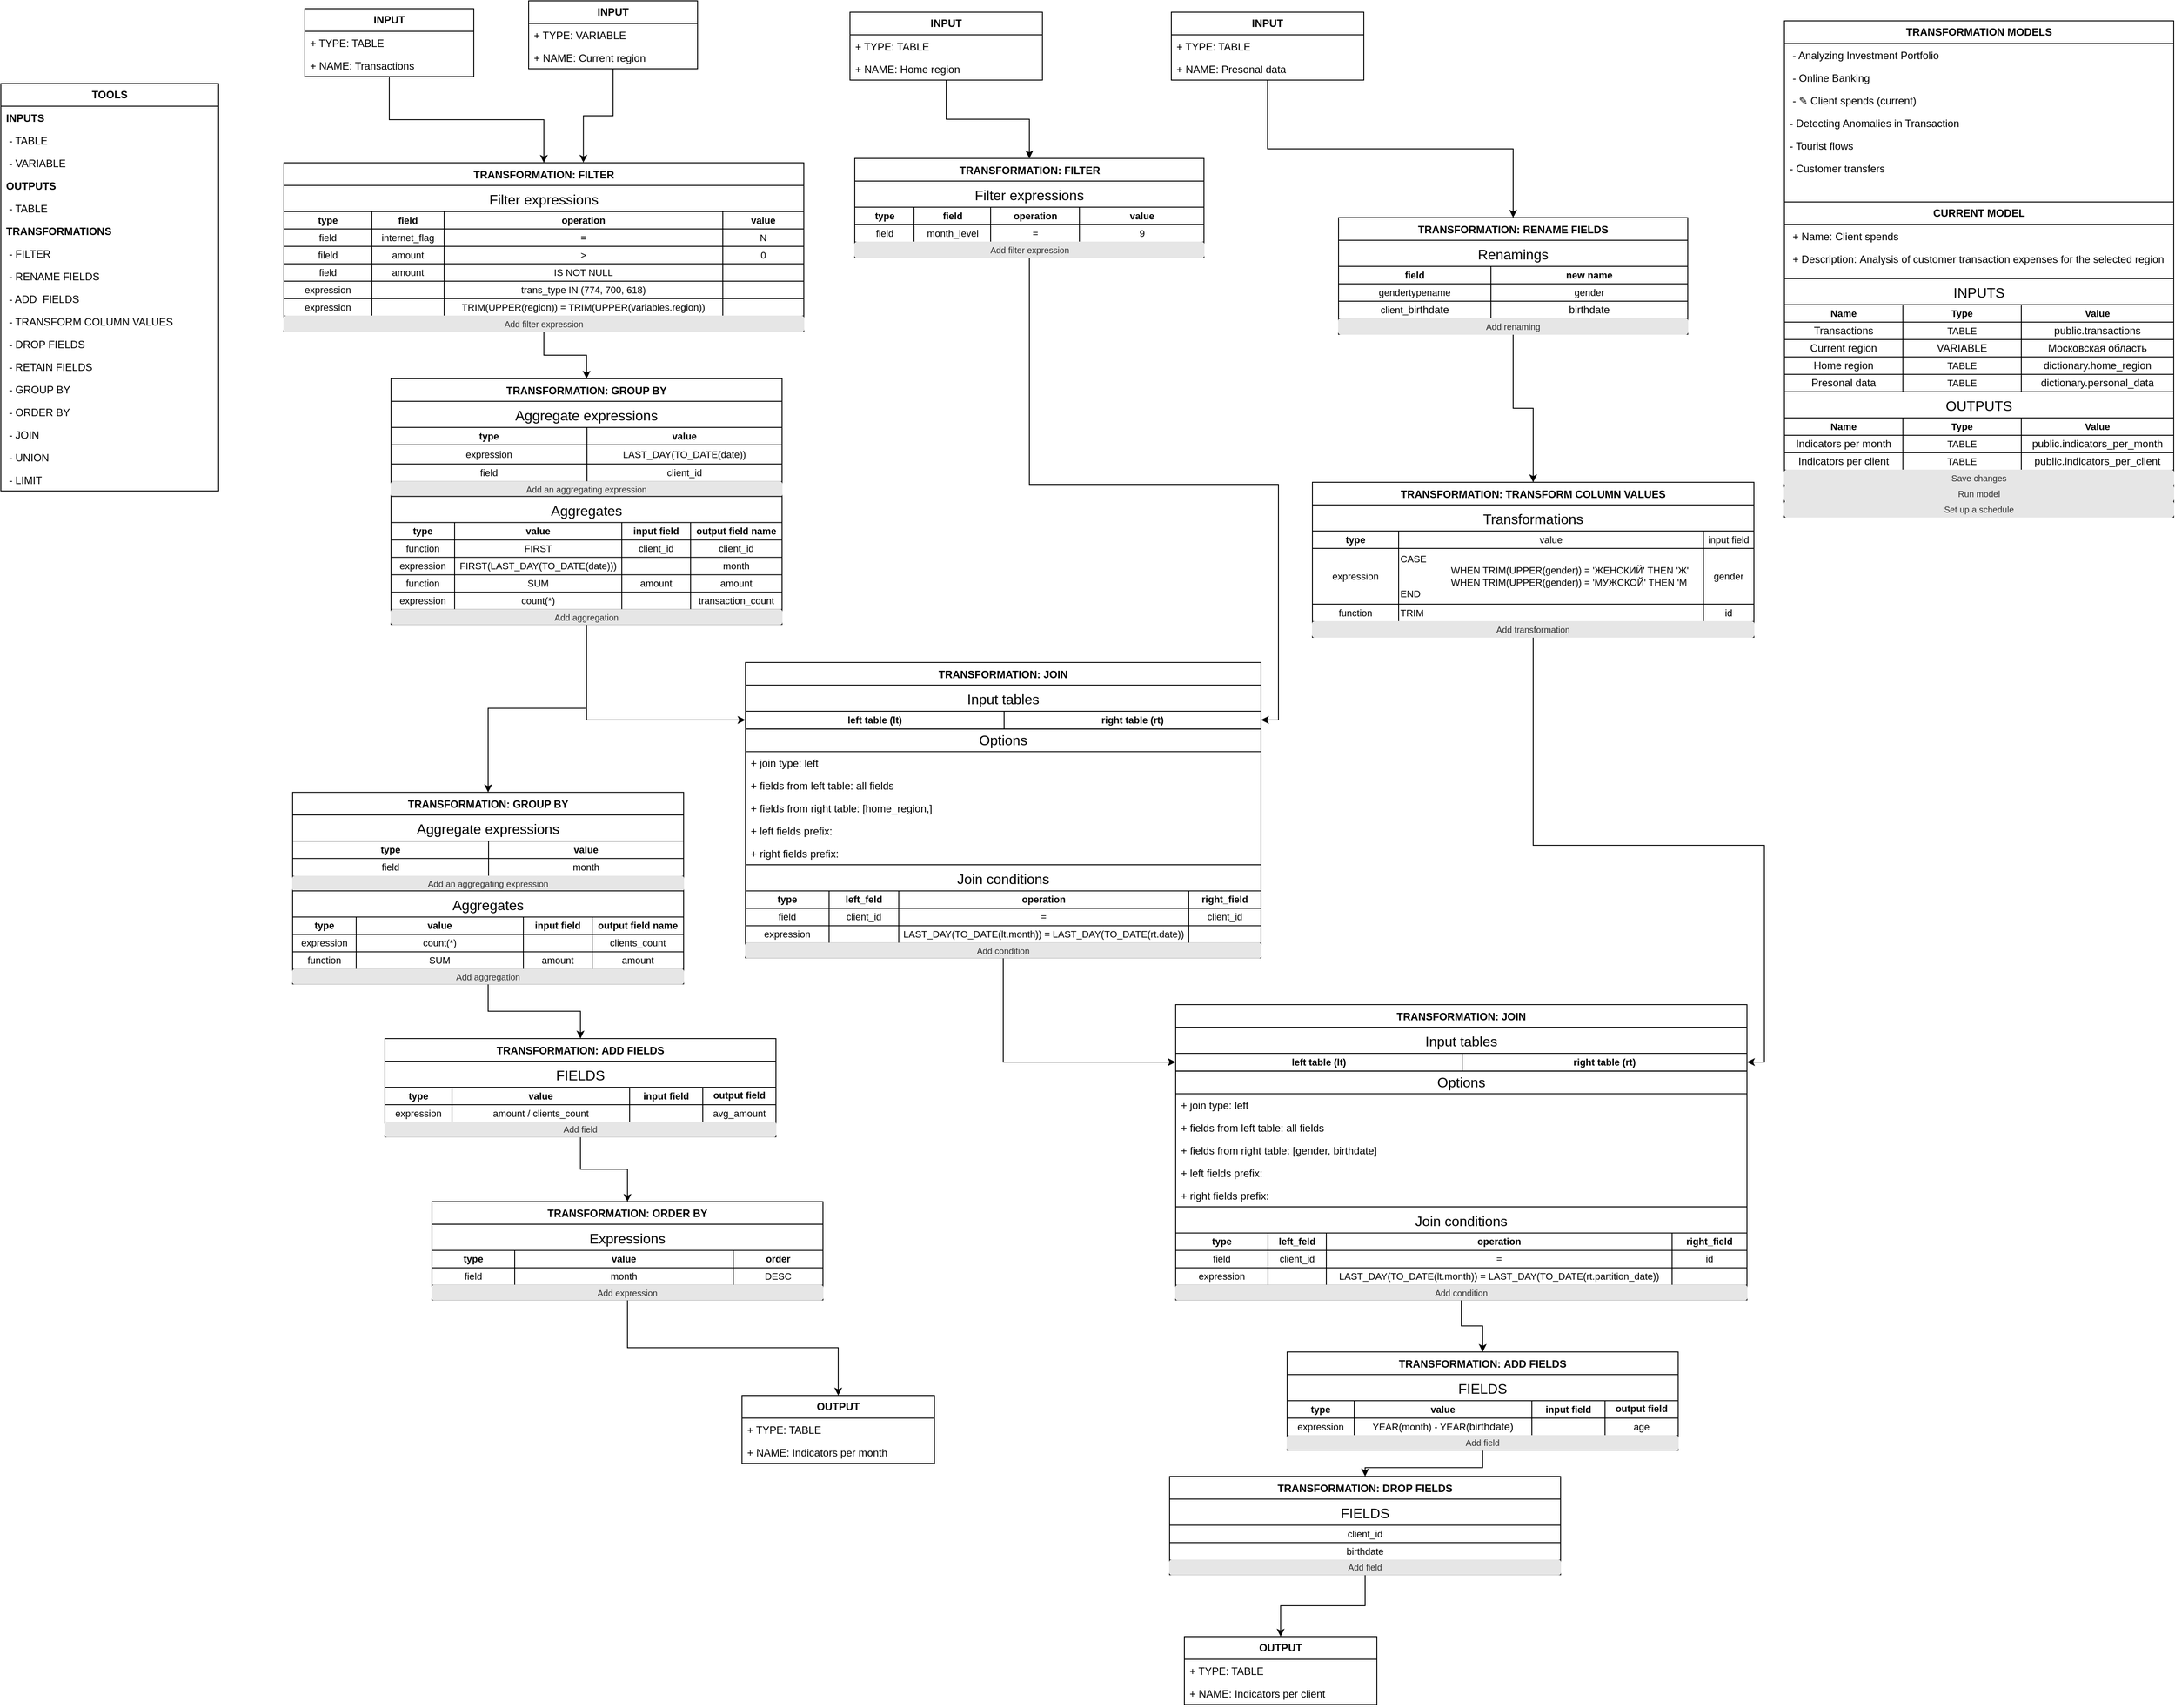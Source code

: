 <mxfile version="24.7.17">
  <diagram name="Page-1" id="9f46799a-70d6-7492-0946-bef42562c5a5">
    <mxGraphModel dx="3306" dy="1148" grid="0" gridSize="10" guides="1" tooltips="1" connect="1" arrows="1" fold="1" page="1" pageScale="1" pageWidth="1100" pageHeight="850" background="none" math="0" shadow="0">
      <root>
        <mxCell id="0" />
        <mxCell id="1" parent="0" />
        <mxCell id="NS6MXJYAzT7x-2VZBriJ-506" value="" style="edgeStyle=orthogonalEdgeStyle;rounded=0;orthogonalLoop=1;jettySize=auto;html=1;entryX=0;entryY=0.5;entryDx=0;entryDy=0;" parent="1" source="NS6MXJYAzT7x-2VZBriJ-5" target="NS6MXJYAzT7x-2VZBriJ-462" edge="1">
          <mxGeometry relative="1" as="geometry">
            <mxPoint x="358.5" y="944.283" as="targetPoint" />
          </mxGeometry>
        </mxCell>
        <mxCell id="NS6MXJYAzT7x-2VZBriJ-705" style="edgeStyle=orthogonalEdgeStyle;rounded=0;orthogonalLoop=1;jettySize=auto;html=1;exitX=0.5;exitY=1;exitDx=0;exitDy=0;entryX=0.5;entryY=0;entryDx=0;entryDy=0;" parent="1" source="NS6MXJYAzT7x-2VZBriJ-5" target="NS6MXJYAzT7x-2VZBriJ-679" edge="1">
          <mxGeometry relative="1" as="geometry" />
        </mxCell>
        <mxCell id="NS6MXJYAzT7x-2VZBriJ-5" value="TRANSFORMATION:&amp;nbsp;&lt;span style=&quot;text-align: left;&quot;&gt;GROUP BY&lt;/span&gt;" style="swimlane;fontStyle=1;align=center;verticalAlign=top;childLayout=stackLayout;horizontal=1;startSize=26;horizontalStack=0;resizeParent=1;resizeParentMax=0;resizeLast=0;collapsible=1;marginBottom=0;whiteSpace=wrap;html=1;flipV=0;flipH=1;" parent="1" vertex="1">
          <mxGeometry x="134" y="441" width="449" height="282.189" as="geometry">
            <mxRectangle x="134" y="441" width="256" height="47" as="alternateBounds" />
          </mxGeometry>
        </mxCell>
        <mxCell id="NS6MXJYAzT7x-2VZBriJ-206" value="Aggregate expressions" style="shape=table;startSize=30;container=1;collapsible=0;childLayout=tableLayout;strokeColor=default;fontSize=16;" parent="NS6MXJYAzT7x-2VZBriJ-5" vertex="1">
          <mxGeometry y="26" width="449" height="92.429" as="geometry" />
        </mxCell>
        <mxCell id="NS6MXJYAzT7x-2VZBriJ-207" value="" style="shape=tableRow;horizontal=0;startSize=0;swimlaneHead=0;swimlaneBody=0;strokeColor=inherit;top=0;left=0;bottom=0;right=0;collapsible=0;dropTarget=0;fillColor=none;points=[[0,0.5],[1,0.5]];portConstraint=eastwest;fontSize=16;" parent="NS6MXJYAzT7x-2VZBriJ-206" vertex="1">
          <mxGeometry y="30" width="449" height="20" as="geometry" />
        </mxCell>
        <mxCell id="NS6MXJYAzT7x-2VZBriJ-208" value="&lt;span style=&quot;font-weight: 700; font-size: 11px;&quot;&gt;type&lt;/span&gt;" style="shape=partialRectangle;html=1;whiteSpace=wrap;connectable=0;strokeColor=inherit;overflow=hidden;fillColor=none;top=0;left=0;bottom=0;right=0;pointerEvents=1;fontSize=11;" parent="NS6MXJYAzT7x-2VZBriJ-207" vertex="1">
          <mxGeometry width="225" height="20" as="geometry">
            <mxRectangle width="225" height="20" as="alternateBounds" />
          </mxGeometry>
        </mxCell>
        <mxCell id="NS6MXJYAzT7x-2VZBriJ-209" value="&lt;span style=&quot;font-weight: 700; font-size: 11px;&quot;&gt;value&lt;/span&gt;" style="shape=partialRectangle;html=1;whiteSpace=wrap;connectable=0;strokeColor=inherit;overflow=hidden;fillColor=none;top=0;left=0;bottom=0;right=0;pointerEvents=1;fontSize=11;" parent="NS6MXJYAzT7x-2VZBriJ-207" vertex="1">
          <mxGeometry x="225" width="224" height="20" as="geometry">
            <mxRectangle width="224" height="20" as="alternateBounds" />
          </mxGeometry>
        </mxCell>
        <mxCell id="NS6MXJYAzT7x-2VZBriJ-211" value="" style="shape=tableRow;horizontal=0;startSize=0;swimlaneHead=0;swimlaneBody=0;strokeColor=inherit;top=0;left=0;bottom=0;right=0;collapsible=0;dropTarget=0;fillColor=none;points=[[0,0.5],[1,0.5]];portConstraint=eastwest;fontSize=16;" parent="NS6MXJYAzT7x-2VZBriJ-206" vertex="1">
          <mxGeometry y="50" width="449" height="22" as="geometry" />
        </mxCell>
        <mxCell id="NS6MXJYAzT7x-2VZBriJ-212" value="&lt;span style=&quot;font-size: 11px;&quot;&gt;expression&lt;/span&gt;" style="shape=partialRectangle;html=1;whiteSpace=wrap;connectable=0;strokeColor=inherit;overflow=hidden;fillColor=none;top=0;left=0;bottom=0;right=0;pointerEvents=1;fontSize=11;" parent="NS6MXJYAzT7x-2VZBriJ-211" vertex="1">
          <mxGeometry width="225" height="22" as="geometry">
            <mxRectangle width="225" height="22" as="alternateBounds" />
          </mxGeometry>
        </mxCell>
        <mxCell id="NS6MXJYAzT7x-2VZBriJ-213" value="&lt;span style=&quot;font-size: 11px;&quot;&gt;LAST_DAY(TO_DATE(date))&lt;/span&gt;" style="shape=partialRectangle;html=1;whiteSpace=wrap;connectable=0;strokeColor=inherit;overflow=hidden;fillColor=none;top=0;left=0;bottom=0;right=0;pointerEvents=1;fontSize=11;" parent="NS6MXJYAzT7x-2VZBriJ-211" vertex="1">
          <mxGeometry x="225" width="224" height="22" as="geometry">
            <mxRectangle width="224" height="22" as="alternateBounds" />
          </mxGeometry>
        </mxCell>
        <mxCell id="NS6MXJYAzT7x-2VZBriJ-215" value="" style="shape=tableRow;horizontal=0;startSize=0;swimlaneHead=0;swimlaneBody=0;strokeColor=inherit;top=0;left=0;bottom=0;right=0;collapsible=0;dropTarget=0;fillColor=none;points=[[0,0.5],[1,0.5]];portConstraint=eastwest;fontSize=16;" parent="NS6MXJYAzT7x-2VZBriJ-206" vertex="1">
          <mxGeometry y="72" width="449" height="20" as="geometry" />
        </mxCell>
        <mxCell id="NS6MXJYAzT7x-2VZBriJ-216" value="&lt;span style=&quot;font-size: 11px;&quot;&gt;field&lt;/span&gt;" style="shape=partialRectangle;html=1;whiteSpace=wrap;connectable=0;strokeColor=inherit;overflow=hidden;fillColor=none;top=0;left=0;bottom=0;right=0;pointerEvents=1;fontSize=11;" parent="NS6MXJYAzT7x-2VZBriJ-215" vertex="1">
          <mxGeometry width="225" height="20" as="geometry">
            <mxRectangle width="225" height="20" as="alternateBounds" />
          </mxGeometry>
        </mxCell>
        <mxCell id="NS6MXJYAzT7x-2VZBriJ-217" value="&lt;span style=&quot;font-size: 11px;&quot;&gt;client_id&lt;/span&gt;" style="shape=partialRectangle;html=1;whiteSpace=wrap;connectable=0;strokeColor=inherit;overflow=hidden;fillColor=none;top=0;left=0;bottom=0;right=0;pointerEvents=1;fontSize=11;" parent="NS6MXJYAzT7x-2VZBriJ-215" vertex="1">
          <mxGeometry x="225" width="224" height="20" as="geometry">
            <mxRectangle width="224" height="20" as="alternateBounds" />
          </mxGeometry>
        </mxCell>
        <mxCell id="NS6MXJYAzT7x-2VZBriJ-266" value="&lt;span style=&quot;white-space-collapse: preserve;&quot; data-src-align=&quot;0:8&quot; class=&quot;EzKURWReUAB5oZgtQNkl&quot;&gt;Add&lt;/span&gt;&lt;span style=&quot;white-space-collapse: preserve;&quot;&gt; an &lt;/span&gt;&lt;span style=&quot;white-space-collapse: preserve;&quot; data-src-align=&quot;9:12&quot; class=&quot;EzKURWReUAB5oZgtQNkl&quot;&gt;aggregating&lt;/span&gt;&lt;span style=&quot;white-space-collapse: preserve;&quot;&gt; &lt;/span&gt;&lt;span style=&quot;white-space-collapse: preserve;&quot; data-src-align=&quot;22:9&quot; class=&quot;EzKURWReUAB5oZgtQNkl&quot;&gt;expression&lt;/span&gt;" style="rounded=1;html=1;shadow=0;dashed=0;whiteSpace=wrap;fontSize=10;fillColor=#E6E6E6;align=center;strokeColor=#E6E6E6;fontColor=#333333;" parent="NS6MXJYAzT7x-2VZBriJ-5" vertex="1">
          <mxGeometry y="118.429" width="449" height="16.88" as="geometry" />
        </mxCell>
        <mxCell id="NS6MXJYAzT7x-2VZBriJ-219" value="Aggregates" style="shape=table;startSize=30;container=1;collapsible=0;childLayout=tableLayout;strokeColor=default;fontSize=16;" parent="NS6MXJYAzT7x-2VZBriJ-5" vertex="1">
          <mxGeometry y="135.309" width="449" height="130" as="geometry" />
        </mxCell>
        <mxCell id="NS6MXJYAzT7x-2VZBriJ-220" value="" style="shape=tableRow;horizontal=0;startSize=0;swimlaneHead=0;swimlaneBody=0;strokeColor=inherit;top=0;left=0;bottom=0;right=0;collapsible=0;dropTarget=0;fillColor=none;points=[[0,0.5],[1,0.5]];portConstraint=eastwest;fontSize=16;" parent="NS6MXJYAzT7x-2VZBriJ-219" vertex="1">
          <mxGeometry y="30" width="449" height="20" as="geometry" />
        </mxCell>
        <mxCell id="NS6MXJYAzT7x-2VZBriJ-221" value="&lt;span style=&quot;font-weight: 700; font-size: 11px;&quot;&gt;type&lt;/span&gt;" style="shape=partialRectangle;html=1;whiteSpace=wrap;connectable=0;strokeColor=inherit;overflow=hidden;fillColor=none;top=0;left=0;bottom=0;right=0;pointerEvents=1;fontSize=11;" parent="NS6MXJYAzT7x-2VZBriJ-220" vertex="1">
          <mxGeometry width="73" height="20" as="geometry">
            <mxRectangle width="73" height="20" as="alternateBounds" />
          </mxGeometry>
        </mxCell>
        <mxCell id="NS6MXJYAzT7x-2VZBriJ-222" value="value" style="shape=partialRectangle;html=1;whiteSpace=wrap;connectable=0;strokeColor=inherit;overflow=hidden;fillColor=none;top=0;left=0;bottom=0;right=0;pointerEvents=1;fontSize=11;fontStyle=1" parent="NS6MXJYAzT7x-2VZBriJ-220" vertex="1">
          <mxGeometry x="73" width="192" height="20" as="geometry">
            <mxRectangle width="192" height="20" as="alternateBounds" />
          </mxGeometry>
        </mxCell>
        <mxCell id="NS6MXJYAzT7x-2VZBriJ-235" value="&lt;span style=&quot;white-space-collapse: preserve;&quot; data-src-align=&quot;0:7&quot; class=&quot;EzKURWReUAB5oZgtQNkl&quot;&gt;input&lt;/span&gt;&lt;span style=&quot;white-space-collapse: preserve;&quot;&gt; &lt;/span&gt;&lt;span style=&quot;white-space-collapse: preserve;&quot; data-src-align=&quot;8:4&quot; class=&quot;EzKURWReUAB5oZgtQNkl&quot;&gt;field&lt;/span&gt;" style="shape=partialRectangle;html=1;whiteSpace=wrap;connectable=0;strokeColor=inherit;overflow=hidden;fillColor=none;top=0;left=0;bottom=0;right=0;pointerEvents=1;fontSize=11;fontStyle=1" parent="NS6MXJYAzT7x-2VZBriJ-220" vertex="1">
          <mxGeometry x="265" width="79" height="20" as="geometry">
            <mxRectangle width="79" height="20" as="alternateBounds" />
          </mxGeometry>
        </mxCell>
        <mxCell id="NS6MXJYAzT7x-2VZBriJ-223" value="output field name" style="shape=partialRectangle;html=1;whiteSpace=wrap;connectable=0;strokeColor=inherit;overflow=hidden;fillColor=none;top=0;left=0;bottom=0;right=0;pointerEvents=1;fontSize=11;fontStyle=1" parent="NS6MXJYAzT7x-2VZBriJ-220" vertex="1">
          <mxGeometry x="344" width="105" height="20" as="geometry">
            <mxRectangle width="105" height="20" as="alternateBounds" />
          </mxGeometry>
        </mxCell>
        <mxCell id="NS6MXJYAzT7x-2VZBriJ-224" value="" style="shape=tableRow;horizontal=0;startSize=0;swimlaneHead=0;swimlaneBody=0;strokeColor=inherit;top=0;left=0;bottom=0;right=0;collapsible=0;dropTarget=0;fillColor=none;points=[[0,0.5],[1,0.5]];portConstraint=eastwest;fontSize=16;" parent="NS6MXJYAzT7x-2VZBriJ-219" vertex="1">
          <mxGeometry y="50" width="449" height="20" as="geometry" />
        </mxCell>
        <mxCell id="NS6MXJYAzT7x-2VZBriJ-225" value="function" style="shape=partialRectangle;html=1;whiteSpace=wrap;connectable=0;strokeColor=inherit;overflow=hidden;fillColor=none;top=0;left=0;bottom=0;right=0;pointerEvents=1;fontSize=11;" parent="NS6MXJYAzT7x-2VZBriJ-224" vertex="1">
          <mxGeometry width="73" height="20" as="geometry">
            <mxRectangle width="73" height="20" as="alternateBounds" />
          </mxGeometry>
        </mxCell>
        <mxCell id="NS6MXJYAzT7x-2VZBriJ-226" value="FIRST" style="shape=partialRectangle;html=1;whiteSpace=wrap;connectable=0;strokeColor=inherit;overflow=hidden;fillColor=none;top=0;left=0;bottom=0;right=0;pointerEvents=1;fontSize=11;" parent="NS6MXJYAzT7x-2VZBriJ-224" vertex="1">
          <mxGeometry x="73" width="192" height="20" as="geometry">
            <mxRectangle width="192" height="20" as="alternateBounds" />
          </mxGeometry>
        </mxCell>
        <mxCell id="NS6MXJYAzT7x-2VZBriJ-236" value="client_id" style="shape=partialRectangle;html=1;whiteSpace=wrap;connectable=0;strokeColor=inherit;overflow=hidden;fillColor=none;top=0;left=0;bottom=0;right=0;pointerEvents=1;fontSize=11;" parent="NS6MXJYAzT7x-2VZBriJ-224" vertex="1">
          <mxGeometry x="265" width="79" height="20" as="geometry">
            <mxRectangle width="79" height="20" as="alternateBounds" />
          </mxGeometry>
        </mxCell>
        <mxCell id="NS6MXJYAzT7x-2VZBriJ-227" value="client_id" style="shape=partialRectangle;html=1;whiteSpace=wrap;connectable=0;strokeColor=inherit;overflow=hidden;fillColor=none;top=0;left=0;bottom=0;right=0;pointerEvents=1;fontSize=11;" parent="NS6MXJYAzT7x-2VZBriJ-224" vertex="1">
          <mxGeometry x="344" width="105" height="20" as="geometry">
            <mxRectangle width="105" height="20" as="alternateBounds" />
          </mxGeometry>
        </mxCell>
        <mxCell id="NS6MXJYAzT7x-2VZBriJ-228" value="" style="shape=tableRow;horizontal=0;startSize=0;swimlaneHead=0;swimlaneBody=0;strokeColor=inherit;top=0;left=0;bottom=0;right=0;collapsible=0;dropTarget=0;fillColor=none;points=[[0,0.5],[1,0.5]];portConstraint=eastwest;fontSize=16;" parent="NS6MXJYAzT7x-2VZBriJ-219" vertex="1">
          <mxGeometry y="70" width="449" height="20" as="geometry" />
        </mxCell>
        <mxCell id="NS6MXJYAzT7x-2VZBriJ-229" value="expression" style="shape=partialRectangle;html=1;whiteSpace=wrap;connectable=0;strokeColor=inherit;overflow=hidden;fillColor=none;top=0;left=0;bottom=0;right=0;pointerEvents=1;fontSize=11;" parent="NS6MXJYAzT7x-2VZBriJ-228" vertex="1">
          <mxGeometry width="73" height="20" as="geometry">
            <mxRectangle width="73" height="20" as="alternateBounds" />
          </mxGeometry>
        </mxCell>
        <mxCell id="NS6MXJYAzT7x-2VZBriJ-230" value="FIRST(LAST_DAY(TO_DATE(date)))" style="shape=partialRectangle;html=1;whiteSpace=wrap;connectable=0;strokeColor=inherit;overflow=hidden;fillColor=none;top=0;left=0;bottom=0;right=0;pointerEvents=1;fontSize=11;" parent="NS6MXJYAzT7x-2VZBriJ-228" vertex="1">
          <mxGeometry x="73" width="192" height="20" as="geometry">
            <mxRectangle width="192" height="20" as="alternateBounds" />
          </mxGeometry>
        </mxCell>
        <mxCell id="NS6MXJYAzT7x-2VZBriJ-237" value="" style="shape=partialRectangle;html=1;whiteSpace=wrap;connectable=0;strokeColor=inherit;overflow=hidden;fillColor=none;top=0;left=0;bottom=0;right=0;pointerEvents=1;fontSize=11;gradientColor=none;fillStyle=solid;treeFolding=0;treeMoving=0;enumerate=0;comic=0;labelBackgroundColor=none;" parent="NS6MXJYAzT7x-2VZBriJ-228" vertex="1">
          <mxGeometry x="265" width="79" height="20" as="geometry">
            <mxRectangle width="79" height="20" as="alternateBounds" />
          </mxGeometry>
        </mxCell>
        <mxCell id="NS6MXJYAzT7x-2VZBriJ-231" value="&lt;span style=&quot;white-space-collapse: preserve;&quot; data-src-align=&quot;0:5&quot; class=&quot;EzKURWReUAB5oZgtQNkl&quot;&gt;month&lt;/span&gt;" style="shape=partialRectangle;html=1;whiteSpace=wrap;connectable=0;strokeColor=inherit;overflow=hidden;fillColor=none;top=0;left=0;bottom=0;right=0;pointerEvents=1;fontSize=11;" parent="NS6MXJYAzT7x-2VZBriJ-228" vertex="1">
          <mxGeometry x="344" width="105" height="20" as="geometry">
            <mxRectangle width="105" height="20" as="alternateBounds" />
          </mxGeometry>
        </mxCell>
        <mxCell id="NS6MXJYAzT7x-2VZBriJ-243" style="shape=tableRow;horizontal=0;startSize=0;swimlaneHead=0;swimlaneBody=0;strokeColor=inherit;top=0;left=0;bottom=0;right=0;collapsible=0;dropTarget=0;fillColor=none;points=[[0,0.5],[1,0.5]];portConstraint=eastwest;fontSize=16;" parent="NS6MXJYAzT7x-2VZBriJ-219" vertex="1">
          <mxGeometry y="90" width="449" height="20" as="geometry" />
        </mxCell>
        <mxCell id="NS6MXJYAzT7x-2VZBriJ-244" value="function" style="shape=partialRectangle;html=1;whiteSpace=wrap;connectable=0;strokeColor=inherit;overflow=hidden;fillColor=none;top=0;left=0;bottom=0;right=0;pointerEvents=1;fontSize=11;" parent="NS6MXJYAzT7x-2VZBriJ-243" vertex="1">
          <mxGeometry width="73" height="20" as="geometry">
            <mxRectangle width="73" height="20" as="alternateBounds" />
          </mxGeometry>
        </mxCell>
        <mxCell id="NS6MXJYAzT7x-2VZBriJ-245" value="SUM" style="shape=partialRectangle;html=1;whiteSpace=wrap;connectable=0;strokeColor=inherit;overflow=hidden;fillColor=none;top=0;left=0;bottom=0;right=0;pointerEvents=1;fontSize=11;" parent="NS6MXJYAzT7x-2VZBriJ-243" vertex="1">
          <mxGeometry x="73" width="192" height="20" as="geometry">
            <mxRectangle width="192" height="20" as="alternateBounds" />
          </mxGeometry>
        </mxCell>
        <mxCell id="NS6MXJYAzT7x-2VZBriJ-246" value="amount" style="shape=partialRectangle;html=1;whiteSpace=wrap;connectable=0;strokeColor=inherit;overflow=hidden;fillColor=none;top=0;left=0;bottom=0;right=0;pointerEvents=1;fontSize=11;" parent="NS6MXJYAzT7x-2VZBriJ-243" vertex="1">
          <mxGeometry x="265" width="79" height="20" as="geometry">
            <mxRectangle width="79" height="20" as="alternateBounds" />
          </mxGeometry>
        </mxCell>
        <mxCell id="NS6MXJYAzT7x-2VZBriJ-247" value="amount" style="shape=partialRectangle;html=1;whiteSpace=wrap;connectable=0;strokeColor=inherit;overflow=hidden;fillColor=none;top=0;left=0;bottom=0;right=0;pointerEvents=1;fontSize=11;" parent="NS6MXJYAzT7x-2VZBriJ-243" vertex="1">
          <mxGeometry x="344" width="105" height="20" as="geometry">
            <mxRectangle width="105" height="20" as="alternateBounds" />
          </mxGeometry>
        </mxCell>
        <mxCell id="NS6MXJYAzT7x-2VZBriJ-238" style="shape=tableRow;horizontal=0;startSize=0;swimlaneHead=0;swimlaneBody=0;strokeColor=inherit;top=0;left=0;bottom=0;right=0;collapsible=0;dropTarget=0;fillColor=none;points=[[0,0.5],[1,0.5]];portConstraint=eastwest;fontSize=16;" parent="NS6MXJYAzT7x-2VZBriJ-219" vertex="1">
          <mxGeometry y="110" width="449" height="20" as="geometry" />
        </mxCell>
        <mxCell id="NS6MXJYAzT7x-2VZBriJ-239" value="expression" style="shape=partialRectangle;html=1;whiteSpace=wrap;connectable=0;strokeColor=inherit;overflow=hidden;fillColor=none;top=0;left=0;bottom=0;right=0;pointerEvents=1;fontSize=11;" parent="NS6MXJYAzT7x-2VZBriJ-238" vertex="1">
          <mxGeometry width="73" height="20" as="geometry">
            <mxRectangle width="73" height="20" as="alternateBounds" />
          </mxGeometry>
        </mxCell>
        <mxCell id="NS6MXJYAzT7x-2VZBriJ-240" value="count(*)" style="shape=partialRectangle;html=1;whiteSpace=wrap;connectable=0;strokeColor=inherit;overflow=hidden;fillColor=none;top=0;left=0;bottom=0;right=0;pointerEvents=1;fontSize=11;" parent="NS6MXJYAzT7x-2VZBriJ-238" vertex="1">
          <mxGeometry x="73" width="192" height="20" as="geometry">
            <mxRectangle width="192" height="20" as="alternateBounds" />
          </mxGeometry>
        </mxCell>
        <mxCell id="NS6MXJYAzT7x-2VZBriJ-241" style="shape=partialRectangle;html=1;whiteSpace=wrap;connectable=0;strokeColor=inherit;overflow=hidden;fillColor=none;top=0;left=0;bottom=0;right=0;pointerEvents=1;fontSize=11;" parent="NS6MXJYAzT7x-2VZBriJ-238" vertex="1">
          <mxGeometry x="265" width="79" height="20" as="geometry">
            <mxRectangle width="79" height="20" as="alternateBounds" />
          </mxGeometry>
        </mxCell>
        <mxCell id="NS6MXJYAzT7x-2VZBriJ-242" value="transaction_count" style="shape=partialRectangle;html=1;whiteSpace=wrap;connectable=0;strokeColor=inherit;overflow=hidden;fillColor=none;top=0;left=0;bottom=0;right=0;pointerEvents=1;fontSize=11;" parent="NS6MXJYAzT7x-2VZBriJ-238" vertex="1">
          <mxGeometry x="344" width="105" height="20" as="geometry">
            <mxRectangle width="105" height="20" as="alternateBounds" />
          </mxGeometry>
        </mxCell>
        <mxCell id="NS6MXJYAzT7x-2VZBriJ-268" value="&lt;span style=&quot;white-space-collapse: preserve;&quot; data-src-align=&quot;0:8&quot; class=&quot;EzKURWReUAB5oZgtQNkl&quot;&gt;Add&lt;/span&gt;&lt;span style=&quot;white-space-collapse: preserve;&quot;&gt; &lt;/span&gt;&lt;span style=&quot;white-space-collapse: preserve;&quot; data-src-align=&quot;9:9&quot; class=&quot;EzKURWReUAB5oZgtQNkl&quot;&gt;aggregation&lt;/span&gt;" style="rounded=1;html=1;shadow=0;dashed=0;whiteSpace=wrap;fontSize=10;fillColor=#E6E6E6;align=center;strokeColor=#E6E6E6;fontColor=#333333;container=0;" parent="NS6MXJYAzT7x-2VZBriJ-5" vertex="1">
          <mxGeometry y="265.309" width="449" height="16.88" as="geometry" />
        </mxCell>
        <mxCell id="NS6MXJYAzT7x-2VZBriJ-524" style="edgeStyle=orthogonalEdgeStyle;rounded=0;orthogonalLoop=1;jettySize=auto;html=1;entryX=0.5;entryY=0;entryDx=0;entryDy=0;" parent="1" source="NS6MXJYAzT7x-2VZBriJ-253" target="NS6MXJYAzT7x-2VZBriJ-270" edge="1">
          <mxGeometry relative="1" as="geometry" />
        </mxCell>
        <mxCell id="NS6MXJYAzT7x-2VZBriJ-253" value="&lt;span style=&quot;font-weight: 700;&quot;&gt;INPUT&lt;/span&gt;" style="swimlane;fontStyle=0;childLayout=stackLayout;horizontal=1;startSize=26;fillColor=none;horizontalStack=0;resizeParent=1;resizeParentMax=0;resizeLast=0;collapsible=1;marginBottom=0;whiteSpace=wrap;html=1;" parent="1" vertex="1">
          <mxGeometry x="35" y="16" width="194" height="78" as="geometry">
            <mxRectangle x="38" y="19" width="71" height="26" as="alternateBounds" />
          </mxGeometry>
        </mxCell>
        <mxCell id="NS6MXJYAzT7x-2VZBriJ-254" value="+ TYPE: TABLE" style="text;strokeColor=none;fillColor=none;align=left;verticalAlign=top;spacingLeft=4;spacingRight=4;overflow=hidden;rotatable=0;points=[[0,0.5],[1,0.5]];portConstraint=eastwest;whiteSpace=wrap;html=1;" parent="NS6MXJYAzT7x-2VZBriJ-253" vertex="1">
          <mxGeometry y="26" width="194" height="26" as="geometry" />
        </mxCell>
        <mxCell id="mqKmGRe7GC-c8EnU08I9-62" value="+ NAME: Transactions" style="text;strokeColor=none;fillColor=none;align=left;verticalAlign=top;spacingLeft=4;spacingRight=4;overflow=hidden;rotatable=0;points=[[0,0.5],[1,0.5]];portConstraint=eastwest;whiteSpace=wrap;html=1;" vertex="1" parent="NS6MXJYAzT7x-2VZBriJ-253">
          <mxGeometry y="52" width="194" height="26" as="geometry" />
        </mxCell>
        <mxCell id="NS6MXJYAzT7x-2VZBriJ-336" style="edgeStyle=orthogonalEdgeStyle;rounded=0;orthogonalLoop=1;jettySize=auto;html=1;exitX=0.5;exitY=1;exitDx=0;exitDy=0;entryX=0.5;entryY=0;entryDx=0;entryDy=0;" parent="1" source="NS6MXJYAzT7x-2VZBriJ-270" target="NS6MXJYAzT7x-2VZBriJ-5" edge="1">
          <mxGeometry relative="1" as="geometry" />
        </mxCell>
        <mxCell id="NS6MXJYAzT7x-2VZBriJ-270" value="&lt;div style=&quot;text-align: left;&quot;&gt;&lt;span style=&quot;background-color: initial;&quot;&gt;TRANSFORMATION: FILTER&lt;/span&gt;&lt;/div&gt;" style="swimlane;fontStyle=1;align=center;verticalAlign=top;childLayout=stackLayout;horizontal=1;startSize=26;horizontalStack=0;resizeParent=1;resizeParentMax=0;resizeLast=0;collapsible=1;marginBottom=0;whiteSpace=wrap;html=1;flipV=0;flipH=1;" parent="1" vertex="1">
          <mxGeometry x="11" y="193" width="597" height="194" as="geometry">
            <mxRectangle x="11" y="193" width="257" height="47" as="alternateBounds" />
          </mxGeometry>
        </mxCell>
        <mxCell id="NS6MXJYAzT7x-2VZBriJ-271" value="Filter expressions" style="shape=table;startSize=30;container=1;collapsible=0;childLayout=tableLayout;strokeColor=default;fontSize=16;enumerate=0;comic=0;treeMoving=0;treeFolding=0;swimlaneFillColor=none;" parent="NS6MXJYAzT7x-2VZBriJ-270" vertex="1">
          <mxGeometry y="26" width="597" height="150" as="geometry" />
        </mxCell>
        <mxCell id="NS6MXJYAzT7x-2VZBriJ-272" value="" style="shape=tableRow;horizontal=0;startSize=0;swimlaneHead=0;swimlaneBody=0;strokeColor=inherit;top=0;left=0;bottom=0;right=0;collapsible=0;dropTarget=0;fillColor=none;points=[[0,0.5],[1,0.5]];portConstraint=eastwest;fontSize=16;enumerate=0;comic=0;treeMoving=0;treeFolding=0;swimlaneFillColor=none;" parent="NS6MXJYAzT7x-2VZBriJ-271" vertex="1">
          <mxGeometry y="30" width="597" height="20" as="geometry" />
        </mxCell>
        <mxCell id="NS6MXJYAzT7x-2VZBriJ-273" value="&lt;span style=&quot;font-weight: 700; font-size: 11px;&quot;&gt;type&lt;/span&gt;" style="shape=partialRectangle;html=1;whiteSpace=wrap;connectable=0;strokeColor=inherit;overflow=hidden;fillColor=none;top=0;left=0;bottom=0;right=0;pointerEvents=1;fontSize=11;enumerate=0;comic=0;treeMoving=0;treeFolding=0;swimlaneFillColor=none;" parent="NS6MXJYAzT7x-2VZBriJ-272" vertex="1">
          <mxGeometry width="101" height="20" as="geometry">
            <mxRectangle width="101" height="20" as="alternateBounds" />
          </mxGeometry>
        </mxCell>
        <mxCell id="NS6MXJYAzT7x-2VZBriJ-321" value="&lt;b&gt;field&lt;/b&gt;" style="shape=partialRectangle;html=1;whiteSpace=wrap;connectable=0;strokeColor=inherit;overflow=hidden;fillColor=none;top=0;left=0;bottom=0;right=0;pointerEvents=1;fontSize=11;enumerate=0;comic=0;treeMoving=0;treeFolding=0;swimlaneFillColor=none;" parent="NS6MXJYAzT7x-2VZBriJ-272" vertex="1">
          <mxGeometry x="101" width="83" height="20" as="geometry">
            <mxRectangle width="83" height="20" as="alternateBounds" />
          </mxGeometry>
        </mxCell>
        <mxCell id="NS6MXJYAzT7x-2VZBriJ-317" value="&lt;b&gt;operation&lt;/b&gt;" style="shape=partialRectangle;html=1;whiteSpace=wrap;connectable=0;strokeColor=inherit;overflow=hidden;fillColor=none;top=0;left=0;bottom=0;right=0;pointerEvents=1;fontSize=11;enumerate=0;comic=0;treeMoving=0;treeFolding=0;swimlaneFillColor=none;" parent="NS6MXJYAzT7x-2VZBriJ-272" vertex="1">
          <mxGeometry x="184" width="320" height="20" as="geometry">
            <mxRectangle width="320" height="20" as="alternateBounds" />
          </mxGeometry>
        </mxCell>
        <mxCell id="NS6MXJYAzT7x-2VZBriJ-274" value="&lt;span style=&quot;font-size: 11px;&quot;&gt;&lt;b&gt;value&lt;/b&gt;&lt;/span&gt;" style="shape=partialRectangle;html=1;whiteSpace=wrap;connectable=0;strokeColor=inherit;overflow=hidden;fillColor=none;top=0;left=0;bottom=0;right=0;pointerEvents=1;fontSize=11;enumerate=0;comic=0;treeMoving=0;treeFolding=0;swimlaneFillColor=none;" parent="NS6MXJYAzT7x-2VZBriJ-272" vertex="1">
          <mxGeometry x="504" width="93" height="20" as="geometry">
            <mxRectangle width="93" height="20" as="alternateBounds" />
          </mxGeometry>
        </mxCell>
        <mxCell id="NS6MXJYAzT7x-2VZBriJ-275" value="" style="shape=tableRow;horizontal=0;startSize=0;swimlaneHead=0;swimlaneBody=0;strokeColor=inherit;top=0;left=0;bottom=0;right=0;collapsible=0;dropTarget=0;fillColor=none;points=[[0,0.5],[1,0.5]];portConstraint=eastwest;fontSize=16;enumerate=0;comic=0;treeMoving=0;treeFolding=0;swimlaneFillColor=none;" parent="NS6MXJYAzT7x-2VZBriJ-271" vertex="1">
          <mxGeometry y="50" width="597" height="20" as="geometry" />
        </mxCell>
        <mxCell id="NS6MXJYAzT7x-2VZBriJ-276" value="&lt;span style=&quot;font-size: 11px;&quot;&gt;field&lt;/span&gt;" style="shape=partialRectangle;html=1;whiteSpace=wrap;connectable=0;strokeColor=inherit;overflow=hidden;fillColor=none;top=0;left=0;bottom=0;right=0;pointerEvents=1;fontSize=11;enumerate=0;comic=0;treeMoving=0;treeFolding=0;swimlaneFillColor=none;" parent="NS6MXJYAzT7x-2VZBriJ-275" vertex="1">
          <mxGeometry width="101" height="20" as="geometry">
            <mxRectangle width="101" height="20" as="alternateBounds" />
          </mxGeometry>
        </mxCell>
        <mxCell id="NS6MXJYAzT7x-2VZBriJ-322" value="internet_flag" style="shape=partialRectangle;html=1;whiteSpace=wrap;connectable=0;strokeColor=inherit;overflow=hidden;fillColor=none;top=0;left=0;bottom=0;right=0;pointerEvents=1;fontSize=11;enumerate=0;comic=0;treeMoving=0;treeFolding=0;swimlaneFillColor=none;" parent="NS6MXJYAzT7x-2VZBriJ-275" vertex="1">
          <mxGeometry x="101" width="83" height="20" as="geometry">
            <mxRectangle width="83" height="20" as="alternateBounds" />
          </mxGeometry>
        </mxCell>
        <mxCell id="NS6MXJYAzT7x-2VZBriJ-318" value="=" style="shape=partialRectangle;html=1;whiteSpace=wrap;connectable=0;strokeColor=inherit;overflow=hidden;fillColor=none;top=0;left=0;bottom=0;right=0;pointerEvents=1;fontSize=11;enumerate=0;comic=0;treeMoving=0;treeFolding=0;swimlaneFillColor=none;" parent="NS6MXJYAzT7x-2VZBriJ-275" vertex="1">
          <mxGeometry x="184" width="320" height="20" as="geometry">
            <mxRectangle width="320" height="20" as="alternateBounds" />
          </mxGeometry>
        </mxCell>
        <mxCell id="NS6MXJYAzT7x-2VZBriJ-277" value="&lt;span style=&quot;font-size: 11px;&quot;&gt;N&lt;/span&gt;" style="shape=partialRectangle;html=1;whiteSpace=wrap;connectable=0;strokeColor=inherit;overflow=hidden;fillColor=none;top=0;left=0;bottom=0;right=0;pointerEvents=1;fontSize=11;enumerate=0;comic=0;treeMoving=0;treeFolding=0;swimlaneFillColor=none;" parent="NS6MXJYAzT7x-2VZBriJ-275" vertex="1">
          <mxGeometry x="504" width="93" height="20" as="geometry">
            <mxRectangle width="93" height="20" as="alternateBounds" />
          </mxGeometry>
        </mxCell>
        <mxCell id="NS6MXJYAzT7x-2VZBriJ-326" style="shape=tableRow;horizontal=0;startSize=0;swimlaneHead=0;swimlaneBody=0;strokeColor=inherit;top=0;left=0;bottom=0;right=0;collapsible=0;dropTarget=0;fillColor=none;points=[[0,0.5],[1,0.5]];portConstraint=eastwest;fontSize=16;enumerate=0;comic=0;treeMoving=0;treeFolding=0;swimlaneFillColor=none;" parent="NS6MXJYAzT7x-2VZBriJ-271" vertex="1">
          <mxGeometry y="70" width="597" height="20" as="geometry" />
        </mxCell>
        <mxCell id="NS6MXJYAzT7x-2VZBriJ-327" value="fileld" style="shape=partialRectangle;html=1;whiteSpace=wrap;connectable=0;strokeColor=inherit;overflow=hidden;fillColor=none;top=0;left=0;bottom=0;right=0;pointerEvents=1;fontSize=11;enumerate=0;comic=0;treeMoving=0;treeFolding=0;swimlaneFillColor=none;" parent="NS6MXJYAzT7x-2VZBriJ-326" vertex="1">
          <mxGeometry width="101" height="20" as="geometry">
            <mxRectangle width="101" height="20" as="alternateBounds" />
          </mxGeometry>
        </mxCell>
        <mxCell id="NS6MXJYAzT7x-2VZBriJ-328" value="amount" style="shape=partialRectangle;html=1;whiteSpace=wrap;connectable=0;strokeColor=inherit;overflow=hidden;fillColor=none;top=0;left=0;bottom=0;right=0;pointerEvents=1;fontSize=11;enumerate=0;comic=0;treeMoving=0;treeFolding=0;swimlaneFillColor=none;" parent="NS6MXJYAzT7x-2VZBriJ-326" vertex="1">
          <mxGeometry x="101" width="83" height="20" as="geometry">
            <mxRectangle width="83" height="20" as="alternateBounds" />
          </mxGeometry>
        </mxCell>
        <mxCell id="NS6MXJYAzT7x-2VZBriJ-329" value="&amp;gt;" style="shape=partialRectangle;html=1;whiteSpace=wrap;connectable=0;strokeColor=inherit;overflow=hidden;fillColor=none;top=0;left=0;bottom=0;right=0;pointerEvents=1;fontSize=11;enumerate=0;comic=0;treeMoving=0;treeFolding=0;swimlaneFillColor=none;" parent="NS6MXJYAzT7x-2VZBriJ-326" vertex="1">
          <mxGeometry x="184" width="320" height="20" as="geometry">
            <mxRectangle width="320" height="20" as="alternateBounds" />
          </mxGeometry>
        </mxCell>
        <mxCell id="NS6MXJYAzT7x-2VZBriJ-330" value="0" style="shape=partialRectangle;html=1;whiteSpace=wrap;connectable=0;strokeColor=inherit;overflow=hidden;fillColor=none;top=0;left=0;bottom=0;right=0;pointerEvents=1;fontSize=11;enumerate=0;comic=0;treeMoving=0;treeFolding=0;swimlaneFillColor=none;" parent="NS6MXJYAzT7x-2VZBriJ-326" vertex="1">
          <mxGeometry x="504" width="93" height="20" as="geometry">
            <mxRectangle width="93" height="20" as="alternateBounds" />
          </mxGeometry>
        </mxCell>
        <mxCell id="NS6MXJYAzT7x-2VZBriJ-331" style="shape=tableRow;horizontal=0;startSize=0;swimlaneHead=0;swimlaneBody=0;strokeColor=inherit;top=0;left=0;bottom=0;right=0;collapsible=0;dropTarget=0;fillColor=none;points=[[0,0.5],[1,0.5]];portConstraint=eastwest;fontSize=16;enumerate=0;comic=0;treeMoving=0;treeFolding=0;swimlaneFillColor=none;" parent="NS6MXJYAzT7x-2VZBriJ-271" vertex="1">
          <mxGeometry y="90" width="597" height="20" as="geometry" />
        </mxCell>
        <mxCell id="NS6MXJYAzT7x-2VZBriJ-332" value="field" style="shape=partialRectangle;html=1;whiteSpace=wrap;connectable=0;strokeColor=inherit;overflow=hidden;fillColor=none;top=0;left=0;bottom=0;right=0;pointerEvents=1;fontSize=11;enumerate=0;comic=0;treeMoving=0;treeFolding=0;swimlaneFillColor=none;" parent="NS6MXJYAzT7x-2VZBriJ-331" vertex="1">
          <mxGeometry width="101" height="20" as="geometry">
            <mxRectangle width="101" height="20" as="alternateBounds" />
          </mxGeometry>
        </mxCell>
        <mxCell id="NS6MXJYAzT7x-2VZBriJ-333" value="amount" style="shape=partialRectangle;html=1;whiteSpace=wrap;connectable=0;strokeColor=inherit;overflow=hidden;fillColor=none;top=0;left=0;bottom=0;right=0;pointerEvents=1;fontSize=11;enumerate=0;comic=0;treeMoving=0;treeFolding=0;swimlaneFillColor=none;" parent="NS6MXJYAzT7x-2VZBriJ-331" vertex="1">
          <mxGeometry x="101" width="83" height="20" as="geometry">
            <mxRectangle width="83" height="20" as="alternateBounds" />
          </mxGeometry>
        </mxCell>
        <mxCell id="NS6MXJYAzT7x-2VZBriJ-334" value="IS NOT NULL" style="shape=partialRectangle;html=1;whiteSpace=wrap;connectable=0;strokeColor=inherit;overflow=hidden;fillColor=none;top=0;left=0;bottom=0;right=0;pointerEvents=1;fontSize=11;enumerate=0;comic=0;treeMoving=0;treeFolding=0;swimlaneFillColor=none;" parent="NS6MXJYAzT7x-2VZBriJ-331" vertex="1">
          <mxGeometry x="184" width="320" height="20" as="geometry">
            <mxRectangle width="320" height="20" as="alternateBounds" />
          </mxGeometry>
        </mxCell>
        <mxCell id="NS6MXJYAzT7x-2VZBriJ-335" style="shape=partialRectangle;html=1;whiteSpace=wrap;connectable=0;strokeColor=inherit;overflow=hidden;fillColor=none;top=0;left=0;bottom=0;right=0;pointerEvents=1;fontSize=11;enumerate=0;comic=0;treeMoving=0;treeFolding=0;swimlaneFillColor=none;" parent="NS6MXJYAzT7x-2VZBriJ-331" vertex="1">
          <mxGeometry x="504" width="93" height="20" as="geometry">
            <mxRectangle width="93" height="20" as="alternateBounds" />
          </mxGeometry>
        </mxCell>
        <mxCell id="NS6MXJYAzT7x-2VZBriJ-278" value="" style="shape=tableRow;horizontal=0;startSize=0;swimlaneHead=0;swimlaneBody=0;strokeColor=inherit;top=0;left=0;bottom=0;right=0;collapsible=0;dropTarget=0;fillColor=none;points=[[0,0.5],[1,0.5]];portConstraint=eastwest;fontSize=16;enumerate=0;comic=0;treeMoving=0;treeFolding=0;swimlaneFillColor=none;" parent="NS6MXJYAzT7x-2VZBriJ-271" vertex="1">
          <mxGeometry y="110" width="597" height="20" as="geometry" />
        </mxCell>
        <mxCell id="NS6MXJYAzT7x-2VZBriJ-279" value="&lt;span style=&quot;font-size: 11px;&quot;&gt;expression&lt;/span&gt;" style="shape=partialRectangle;html=1;whiteSpace=wrap;connectable=0;strokeColor=inherit;overflow=hidden;fillColor=none;top=0;left=0;bottom=0;right=0;pointerEvents=1;fontSize=11;enumerate=0;comic=0;treeMoving=0;treeFolding=0;swimlaneFillColor=none;" parent="NS6MXJYAzT7x-2VZBriJ-278" vertex="1">
          <mxGeometry width="101" height="20" as="geometry">
            <mxRectangle width="101" height="20" as="alternateBounds" />
          </mxGeometry>
        </mxCell>
        <mxCell id="NS6MXJYAzT7x-2VZBriJ-323" value="" style="shape=partialRectangle;html=1;whiteSpace=wrap;connectable=0;strokeColor=inherit;overflow=hidden;fillColor=none;top=0;left=0;bottom=0;right=0;pointerEvents=1;fontSize=11;enumerate=0;comic=0;treeMoving=0;treeFolding=0;swimlaneFillColor=none;" parent="NS6MXJYAzT7x-2VZBriJ-278" vertex="1">
          <mxGeometry x="101" width="83" height="20" as="geometry">
            <mxRectangle width="83" height="20" as="alternateBounds" />
          </mxGeometry>
        </mxCell>
        <mxCell id="NS6MXJYAzT7x-2VZBriJ-319" value="trans_type IN (774, 700, 618)" style="shape=partialRectangle;html=1;whiteSpace=wrap;connectable=0;strokeColor=inherit;overflow=hidden;fillColor=none;top=0;left=0;bottom=0;right=0;pointerEvents=1;fontSize=11;enumerate=0;comic=0;treeMoving=0;treeFolding=0;swimlaneFillColor=none;" parent="NS6MXJYAzT7x-2VZBriJ-278" vertex="1">
          <mxGeometry x="184" width="320" height="20" as="geometry">
            <mxRectangle width="320" height="20" as="alternateBounds" />
          </mxGeometry>
        </mxCell>
        <mxCell id="NS6MXJYAzT7x-2VZBriJ-280" value="" style="shape=partialRectangle;html=1;whiteSpace=wrap;connectable=0;strokeColor=inherit;overflow=hidden;fillColor=none;top=0;left=0;bottom=0;right=0;pointerEvents=1;fontSize=11;enumerate=0;comic=0;treeMoving=0;treeFolding=0;swimlaneFillColor=none;" parent="NS6MXJYAzT7x-2VZBriJ-278" vertex="1">
          <mxGeometry x="504" width="93" height="20" as="geometry">
            <mxRectangle width="93" height="20" as="alternateBounds" />
          </mxGeometry>
        </mxCell>
        <mxCell id="NS6MXJYAzT7x-2VZBriJ-406" style="shape=tableRow;horizontal=0;startSize=0;swimlaneHead=0;swimlaneBody=0;strokeColor=inherit;top=0;left=0;bottom=0;right=0;collapsible=0;dropTarget=0;fillColor=none;points=[[0,0.5],[1,0.5]];portConstraint=eastwest;fontSize=16;enumerate=0;comic=0;treeMoving=0;treeFolding=0;swimlaneFillColor=none;" parent="NS6MXJYAzT7x-2VZBriJ-271" vertex="1">
          <mxGeometry y="130" width="597" height="20" as="geometry" />
        </mxCell>
        <mxCell id="NS6MXJYAzT7x-2VZBriJ-407" value="expression" style="shape=partialRectangle;html=1;whiteSpace=wrap;connectable=0;strokeColor=inherit;overflow=hidden;fillColor=none;top=0;left=0;bottom=0;right=0;pointerEvents=1;fontSize=11;enumerate=0;comic=0;treeMoving=0;treeFolding=0;swimlaneFillColor=none;" parent="NS6MXJYAzT7x-2VZBriJ-406" vertex="1">
          <mxGeometry width="101" height="20" as="geometry">
            <mxRectangle width="101" height="20" as="alternateBounds" />
          </mxGeometry>
        </mxCell>
        <mxCell id="NS6MXJYAzT7x-2VZBriJ-408" style="shape=partialRectangle;html=1;whiteSpace=wrap;connectable=0;strokeColor=inherit;overflow=hidden;fillColor=none;top=0;left=0;bottom=0;right=0;pointerEvents=1;fontSize=11;enumerate=0;comic=0;treeMoving=0;treeFolding=0;swimlaneFillColor=none;" parent="NS6MXJYAzT7x-2VZBriJ-406" vertex="1">
          <mxGeometry x="101" width="83" height="20" as="geometry">
            <mxRectangle width="83" height="20" as="alternateBounds" />
          </mxGeometry>
        </mxCell>
        <mxCell id="NS6MXJYAzT7x-2VZBriJ-409" value="TRIM(UPPER(region)) = TRIM(UPPER(variables.region))" style="shape=partialRectangle;html=1;whiteSpace=wrap;connectable=0;strokeColor=inherit;overflow=hidden;fillColor=none;top=0;left=0;bottom=0;right=0;pointerEvents=1;fontSize=11;enumerate=0;comic=0;treeMoving=0;treeFolding=0;swimlaneFillColor=none;" parent="NS6MXJYAzT7x-2VZBriJ-406" vertex="1">
          <mxGeometry x="184" width="320" height="20" as="geometry">
            <mxRectangle width="320" height="20" as="alternateBounds" />
          </mxGeometry>
        </mxCell>
        <mxCell id="NS6MXJYAzT7x-2VZBriJ-410" value="" style="shape=partialRectangle;html=1;whiteSpace=wrap;connectable=0;strokeColor=inherit;overflow=hidden;fillColor=none;top=0;left=0;bottom=0;right=0;pointerEvents=1;fontSize=11;enumerate=0;comic=0;treeMoving=0;treeFolding=0;swimlaneFillColor=none;" parent="NS6MXJYAzT7x-2VZBriJ-406" vertex="1">
          <mxGeometry x="504" width="93" height="20" as="geometry">
            <mxRectangle width="93" height="20" as="alternateBounds" />
          </mxGeometry>
        </mxCell>
        <mxCell id="NS6MXJYAzT7x-2VZBriJ-284" value="&lt;span style=&quot;white-space-collapse: preserve;&quot; data-src-align=&quot;0:8&quot; class=&quot;EzKURWReUAB5oZgtQNkl&quot;&gt;Add&lt;/span&gt;&lt;span style=&quot;white-space-collapse: preserve;&quot;&gt; filter expression&lt;/span&gt;" style="rounded=1;html=1;shadow=0;dashed=0;whiteSpace=wrap;fontSize=10;fillColor=#E6E6E6;align=center;strokeColor=#E6E6E6;fontColor=#333333;flipH=0;flipV=0;" parent="NS6MXJYAzT7x-2VZBriJ-270" vertex="1">
          <mxGeometry y="176" width="597" height="18" as="geometry" />
        </mxCell>
        <mxCell id="NS6MXJYAzT7x-2VZBriJ-459" value="" style="edgeStyle=orthogonalEdgeStyle;rounded=0;orthogonalLoop=1;jettySize=auto;html=1;entryX=0.424;entryY=-0.001;entryDx=0;entryDy=0;entryPerimeter=0;" parent="1" source="NS6MXJYAzT7x-2VZBriJ-401" target="NS6MXJYAzT7x-2VZBriJ-270" edge="1">
          <mxGeometry relative="1" as="geometry">
            <mxPoint x="332" y="252" as="targetPoint" />
          </mxGeometry>
        </mxCell>
        <mxCell id="NS6MXJYAzT7x-2VZBriJ-401" value="&lt;span style=&quot;font-weight: 700;&quot;&gt;INPUT&lt;/span&gt;" style="swimlane;fontStyle=0;childLayout=stackLayout;horizontal=1;startSize=26;fillColor=none;horizontalStack=0;resizeParent=1;resizeParentMax=0;resizeLast=0;collapsible=1;marginBottom=0;whiteSpace=wrap;html=1;" parent="1" vertex="1">
          <mxGeometry x="292" y="7" width="194" height="78" as="geometry">
            <mxRectangle x="38" y="19" width="71" height="26" as="alternateBounds" />
          </mxGeometry>
        </mxCell>
        <mxCell id="NS6MXJYAzT7x-2VZBriJ-402" value="+ TYPE: VARIABLE" style="text;strokeColor=none;fillColor=none;align=left;verticalAlign=top;spacingLeft=4;spacingRight=4;overflow=hidden;rotatable=0;points=[[0,0.5],[1,0.5]];portConstraint=eastwest;whiteSpace=wrap;html=1;" parent="NS6MXJYAzT7x-2VZBriJ-401" vertex="1">
          <mxGeometry y="26" width="194" height="26" as="geometry" />
        </mxCell>
        <mxCell id="mqKmGRe7GC-c8EnU08I9-64" value="+ NAME: Current region" style="text;strokeColor=none;fillColor=none;align=left;verticalAlign=top;spacingLeft=4;spacingRight=4;overflow=hidden;rotatable=0;points=[[0,0.5],[1,0.5]];portConstraint=eastwest;whiteSpace=wrap;html=1;" vertex="1" parent="NS6MXJYAzT7x-2VZBriJ-401">
          <mxGeometry y="52" width="194" height="26" as="geometry" />
        </mxCell>
        <mxCell id="NS6MXJYAzT7x-2VZBriJ-583" value="" style="edgeStyle=orthogonalEdgeStyle;rounded=0;orthogonalLoop=1;jettySize=auto;html=1;entryX=0.5;entryY=0;entryDx=0;entryDy=0;" parent="1" source="NS6MXJYAzT7x-2VZBriJ-412" target="NS6MXJYAzT7x-2VZBriJ-584" edge="1">
          <mxGeometry relative="1" as="geometry">
            <mxPoint x="1482" y="566" as="targetPoint" />
          </mxGeometry>
        </mxCell>
        <mxCell id="NS6MXJYAzT7x-2VZBriJ-412" value="&lt;span style=&quot;font-weight: 700;&quot;&gt;INPUT&lt;/span&gt;" style="swimlane;fontStyle=0;childLayout=stackLayout;horizontal=1;startSize=26;fillColor=none;horizontalStack=0;resizeParent=1;resizeParentMax=0;resizeLast=0;collapsible=1;marginBottom=0;whiteSpace=wrap;html=1;" parent="1" vertex="1">
          <mxGeometry x="1030" y="20" width="221" height="78" as="geometry">
            <mxRectangle x="38" y="19" width="71" height="26" as="alternateBounds" />
          </mxGeometry>
        </mxCell>
        <mxCell id="NS6MXJYAzT7x-2VZBriJ-413" value="+ TYPE: TABLE" style="text;strokeColor=none;fillColor=none;align=left;verticalAlign=top;spacingLeft=4;spacingRight=4;overflow=hidden;rotatable=0;points=[[0,0.5],[1,0.5]];portConstraint=eastwest;whiteSpace=wrap;html=1;" parent="NS6MXJYAzT7x-2VZBriJ-412" vertex="1">
          <mxGeometry y="26" width="221" height="26" as="geometry" />
        </mxCell>
        <mxCell id="mqKmGRe7GC-c8EnU08I9-67" value="+ NAME: Presonal data" style="text;strokeColor=none;fillColor=none;align=left;verticalAlign=top;spacingLeft=4;spacingRight=4;overflow=hidden;rotatable=0;points=[[0,0.5],[1,0.5]];portConstraint=eastwest;whiteSpace=wrap;html=1;" vertex="1" parent="NS6MXJYAzT7x-2VZBriJ-412">
          <mxGeometry y="52" width="221" height="26" as="geometry" />
        </mxCell>
        <mxCell id="NS6MXJYAzT7x-2VZBriJ-455" value="" style="edgeStyle=orthogonalEdgeStyle;rounded=0;orthogonalLoop=1;jettySize=auto;html=1;entryX=0.5;entryY=0;entryDx=0;entryDy=0;" parent="1" source="NS6MXJYAzT7x-2VZBriJ-415" target="NS6MXJYAzT7x-2VZBriJ-418" edge="1">
          <mxGeometry relative="1" as="geometry">
            <mxPoint x="913.5" y="202" as="targetPoint" />
          </mxGeometry>
        </mxCell>
        <mxCell id="NS6MXJYAzT7x-2VZBriJ-415" value="&lt;span style=&quot;font-weight: 700;&quot;&gt;INPUT&lt;/span&gt;" style="swimlane;fontStyle=0;childLayout=stackLayout;horizontal=1;startSize=26;fillColor=none;horizontalStack=0;resizeParent=1;resizeParentMax=0;resizeLast=0;collapsible=1;marginBottom=0;whiteSpace=wrap;html=1;" parent="1" vertex="1">
          <mxGeometry x="661" y="20" width="221" height="78" as="geometry">
            <mxRectangle x="38" y="19" width="71" height="26" as="alternateBounds" />
          </mxGeometry>
        </mxCell>
        <mxCell id="NS6MXJYAzT7x-2VZBriJ-416" value="+ TYPE: TABLE" style="text;strokeColor=none;fillColor=none;align=left;verticalAlign=top;spacingLeft=4;spacingRight=4;overflow=hidden;rotatable=0;points=[[0,0.5],[1,0.5]];portConstraint=eastwest;whiteSpace=wrap;html=1;" parent="NS6MXJYAzT7x-2VZBriJ-415" vertex="1">
          <mxGeometry y="26" width="221" height="26" as="geometry" />
        </mxCell>
        <mxCell id="mqKmGRe7GC-c8EnU08I9-65" value="+ NAME: Home region" style="text;strokeColor=none;fillColor=none;align=left;verticalAlign=top;spacingLeft=4;spacingRight=4;overflow=hidden;rotatable=0;points=[[0,0.5],[1,0.5]];portConstraint=eastwest;whiteSpace=wrap;html=1;" vertex="1" parent="NS6MXJYAzT7x-2VZBriJ-415">
          <mxGeometry y="52" width="221" height="26" as="geometry" />
        </mxCell>
        <mxCell id="NS6MXJYAzT7x-2VZBriJ-507" style="edgeStyle=orthogonalEdgeStyle;rounded=0;orthogonalLoop=1;jettySize=auto;html=1;exitX=0.5;exitY=1;exitDx=0;exitDy=0;entryX=1;entryY=0.5;entryDx=0;entryDy=0;" parent="1" source="NS6MXJYAzT7x-2VZBriJ-418" target="NS6MXJYAzT7x-2VZBriJ-462" edge="1">
          <mxGeometry relative="1" as="geometry" />
        </mxCell>
        <mxCell id="NS6MXJYAzT7x-2VZBriJ-418" value="&lt;div style=&quot;text-align: left;&quot;&gt;&lt;span style=&quot;background-color: initial;&quot;&gt;TRANSFORMATION: FILTER&lt;/span&gt;&lt;/div&gt;" style="swimlane;fontStyle=1;align=center;verticalAlign=top;childLayout=stackLayout;horizontal=1;startSize=26;horizontalStack=0;resizeParent=1;resizeParentMax=0;resizeLast=0;collapsible=1;marginBottom=0;whiteSpace=wrap;html=1;flipV=0;flipH=1;" parent="1" vertex="1">
          <mxGeometry x="666.5" y="188" width="401" height="114" as="geometry">
            <mxRectangle x="657" y="181" width="257" height="47" as="alternateBounds" />
          </mxGeometry>
        </mxCell>
        <mxCell id="NS6MXJYAzT7x-2VZBriJ-419" value="Filter expressions" style="shape=table;startSize=30;container=1;collapsible=0;childLayout=tableLayout;strokeColor=default;fontSize=16;enumerate=0;comic=0;treeMoving=0;treeFolding=0;swimlaneFillColor=none;" parent="NS6MXJYAzT7x-2VZBriJ-418" vertex="1">
          <mxGeometry y="26" width="401" height="70" as="geometry" />
        </mxCell>
        <mxCell id="NS6MXJYAzT7x-2VZBriJ-420" value="" style="shape=tableRow;horizontal=0;startSize=0;swimlaneHead=0;swimlaneBody=0;strokeColor=inherit;top=0;left=0;bottom=0;right=0;collapsible=0;dropTarget=0;fillColor=none;points=[[0,0.5],[1,0.5]];portConstraint=eastwest;fontSize=16;enumerate=0;comic=0;treeMoving=0;treeFolding=0;swimlaneFillColor=none;" parent="NS6MXJYAzT7x-2VZBriJ-419" vertex="1">
          <mxGeometry y="30" width="401" height="20" as="geometry" />
        </mxCell>
        <mxCell id="NS6MXJYAzT7x-2VZBriJ-421" value="&lt;span style=&quot;font-weight: 700; font-size: 11px;&quot;&gt;type&lt;/span&gt;" style="shape=partialRectangle;html=1;whiteSpace=wrap;connectable=0;strokeColor=inherit;overflow=hidden;fillColor=none;top=0;left=0;bottom=0;right=0;pointerEvents=1;fontSize=11;enumerate=0;comic=0;treeMoving=0;treeFolding=0;swimlaneFillColor=none;" parent="NS6MXJYAzT7x-2VZBriJ-420" vertex="1">
          <mxGeometry width="68" height="20" as="geometry">
            <mxRectangle width="68" height="20" as="alternateBounds" />
          </mxGeometry>
        </mxCell>
        <mxCell id="NS6MXJYAzT7x-2VZBriJ-422" value="&lt;b&gt;field&lt;/b&gt;" style="shape=partialRectangle;html=1;whiteSpace=wrap;connectable=0;strokeColor=inherit;overflow=hidden;fillColor=none;top=0;left=0;bottom=0;right=0;pointerEvents=1;fontSize=11;enumerate=0;comic=0;treeMoving=0;treeFolding=0;swimlaneFillColor=none;" parent="NS6MXJYAzT7x-2VZBriJ-420" vertex="1">
          <mxGeometry x="68" width="88" height="20" as="geometry">
            <mxRectangle width="88" height="20" as="alternateBounds" />
          </mxGeometry>
        </mxCell>
        <mxCell id="NS6MXJYAzT7x-2VZBriJ-423" value="&lt;b&gt;operation&lt;/b&gt;" style="shape=partialRectangle;html=1;whiteSpace=wrap;connectable=0;strokeColor=inherit;overflow=hidden;fillColor=none;top=0;left=0;bottom=0;right=0;pointerEvents=1;fontSize=11;enumerate=0;comic=0;treeMoving=0;treeFolding=0;swimlaneFillColor=none;" parent="NS6MXJYAzT7x-2VZBriJ-420" vertex="1">
          <mxGeometry x="156" width="102" height="20" as="geometry">
            <mxRectangle width="102" height="20" as="alternateBounds" />
          </mxGeometry>
        </mxCell>
        <mxCell id="NS6MXJYAzT7x-2VZBriJ-424" value="&lt;span style=&quot;font-size: 11px;&quot;&gt;&lt;b&gt;value&lt;/b&gt;&lt;/span&gt;" style="shape=partialRectangle;html=1;whiteSpace=wrap;connectable=0;strokeColor=inherit;overflow=hidden;fillColor=none;top=0;left=0;bottom=0;right=0;pointerEvents=1;fontSize=11;enumerate=0;comic=0;treeMoving=0;treeFolding=0;swimlaneFillColor=none;" parent="NS6MXJYAzT7x-2VZBriJ-420" vertex="1">
          <mxGeometry x="258" width="143" height="20" as="geometry">
            <mxRectangle width="143" height="20" as="alternateBounds" />
          </mxGeometry>
        </mxCell>
        <mxCell id="NS6MXJYAzT7x-2VZBriJ-425" value="" style="shape=tableRow;horizontal=0;startSize=0;swimlaneHead=0;swimlaneBody=0;strokeColor=inherit;top=0;left=0;bottom=0;right=0;collapsible=0;dropTarget=0;fillColor=none;points=[[0,0.5],[1,0.5]];portConstraint=eastwest;fontSize=16;enumerate=0;comic=0;treeMoving=0;treeFolding=0;swimlaneFillColor=none;" parent="NS6MXJYAzT7x-2VZBriJ-419" vertex="1">
          <mxGeometry y="50" width="401" height="20" as="geometry" />
        </mxCell>
        <mxCell id="NS6MXJYAzT7x-2VZBriJ-426" value="&lt;span style=&quot;font-size: 11px;&quot;&gt;field&lt;/span&gt;" style="shape=partialRectangle;html=1;whiteSpace=wrap;connectable=0;strokeColor=inherit;overflow=hidden;fillColor=none;top=0;left=0;bottom=0;right=0;pointerEvents=1;fontSize=11;enumerate=0;comic=0;treeMoving=0;treeFolding=0;swimlaneFillColor=none;" parent="NS6MXJYAzT7x-2VZBriJ-425" vertex="1">
          <mxGeometry width="68" height="20" as="geometry">
            <mxRectangle width="68" height="20" as="alternateBounds" />
          </mxGeometry>
        </mxCell>
        <mxCell id="NS6MXJYAzT7x-2VZBriJ-427" value="month_level" style="shape=partialRectangle;html=1;whiteSpace=wrap;connectable=0;strokeColor=inherit;overflow=hidden;fillColor=none;top=0;left=0;bottom=0;right=0;pointerEvents=1;fontSize=11;enumerate=0;comic=0;treeMoving=0;treeFolding=0;swimlaneFillColor=none;" parent="NS6MXJYAzT7x-2VZBriJ-425" vertex="1">
          <mxGeometry x="68" width="88" height="20" as="geometry">
            <mxRectangle width="88" height="20" as="alternateBounds" />
          </mxGeometry>
        </mxCell>
        <mxCell id="NS6MXJYAzT7x-2VZBriJ-428" value="=" style="shape=partialRectangle;html=1;whiteSpace=wrap;connectable=0;strokeColor=inherit;overflow=hidden;fillColor=none;top=0;left=0;bottom=0;right=0;pointerEvents=1;fontSize=11;enumerate=0;comic=0;treeMoving=0;treeFolding=0;swimlaneFillColor=none;" parent="NS6MXJYAzT7x-2VZBriJ-425" vertex="1">
          <mxGeometry x="156" width="102" height="20" as="geometry">
            <mxRectangle width="102" height="20" as="alternateBounds" />
          </mxGeometry>
        </mxCell>
        <mxCell id="NS6MXJYAzT7x-2VZBriJ-429" value="&lt;span style=&quot;font-size: 11px;&quot;&gt;9&lt;/span&gt;" style="shape=partialRectangle;html=1;whiteSpace=wrap;connectable=0;strokeColor=inherit;overflow=hidden;fillColor=none;top=0;left=0;bottom=0;right=0;pointerEvents=1;fontSize=11;enumerate=0;comic=0;treeMoving=0;treeFolding=0;swimlaneFillColor=none;" parent="NS6MXJYAzT7x-2VZBriJ-425" vertex="1">
          <mxGeometry x="258" width="143" height="20" as="geometry">
            <mxRectangle width="143" height="20" as="alternateBounds" />
          </mxGeometry>
        </mxCell>
        <mxCell id="NS6MXJYAzT7x-2VZBriJ-450" value="&lt;span style=&quot;white-space-collapse: preserve;&quot; data-src-align=&quot;0:8&quot; class=&quot;EzKURWReUAB5oZgtQNkl&quot;&gt;Add&lt;/span&gt;&lt;span style=&quot;white-space-collapse: preserve;&quot;&gt; filter expression&lt;/span&gt;" style="rounded=1;html=1;shadow=0;dashed=0;whiteSpace=wrap;fontSize=10;fillColor=#E6E6E6;align=center;strokeColor=#E6E6E6;fontColor=#333333;flipH=0;flipV=0;" parent="NS6MXJYAzT7x-2VZBriJ-418" vertex="1">
          <mxGeometry y="96" width="401" height="18" as="geometry" />
        </mxCell>
        <mxCell id="NS6MXJYAzT7x-2VZBriJ-581" style="edgeStyle=orthogonalEdgeStyle;rounded=0;orthogonalLoop=1;jettySize=auto;html=1;exitX=0.5;exitY=1;exitDx=0;exitDy=0;entryX=0;entryY=0.5;entryDx=0;entryDy=0;" parent="1" source="NS6MXJYAzT7x-2VZBriJ-460" target="NS6MXJYAzT7x-2VZBriJ-555" edge="1">
          <mxGeometry relative="1" as="geometry" />
        </mxCell>
        <mxCell id="NS6MXJYAzT7x-2VZBriJ-460" value="&lt;div style=&quot;text-align: left;&quot;&gt;&lt;span style=&quot;background-color: initial;&quot;&gt;TRANSFORMATION: JOIN&lt;/span&gt;&lt;/div&gt;" style="swimlane;fontStyle=1;align=center;verticalAlign=top;childLayout=stackLayout;horizontal=1;startSize=26;horizontalStack=0;resizeParent=1;resizeParentMax=0;resizeLast=0;collapsible=1;marginBottom=0;whiteSpace=wrap;html=1;flipV=0;flipH=1;" parent="1" vertex="1">
          <mxGeometry x="541" y="767" width="592" height="339.309" as="geometry">
            <mxRectangle x="571" y="743" width="256" height="47" as="alternateBounds" />
          </mxGeometry>
        </mxCell>
        <mxCell id="NS6MXJYAzT7x-2VZBriJ-461" value="Input tables" style="shape=table;startSize=30;container=1;collapsible=0;childLayout=tableLayout;strokeColor=default;fontSize=16;" parent="NS6MXJYAzT7x-2VZBriJ-460" vertex="1">
          <mxGeometry y="26" width="592" height="50.429" as="geometry" />
        </mxCell>
        <mxCell id="NS6MXJYAzT7x-2VZBriJ-462" value="" style="shape=tableRow;horizontal=0;startSize=0;swimlaneHead=0;swimlaneBody=0;strokeColor=inherit;top=0;left=0;bottom=0;right=0;collapsible=0;dropTarget=0;fillColor=none;points=[[0,0.5],[1,0.5]];portConstraint=eastwest;fontSize=16;" parent="NS6MXJYAzT7x-2VZBriJ-461" vertex="1">
          <mxGeometry y="30" width="592" height="20" as="geometry" />
        </mxCell>
        <mxCell id="NS6MXJYAzT7x-2VZBriJ-463" value="&lt;span style=&quot;font-weight: 700; font-size: 11px;&quot;&gt;left table (lt)&lt;/span&gt;" style="shape=partialRectangle;html=1;whiteSpace=wrap;connectable=0;strokeColor=inherit;overflow=hidden;fillColor=none;top=0;left=0;bottom=0;right=0;pointerEvents=1;fontSize=11;" parent="NS6MXJYAzT7x-2VZBriJ-462" vertex="1">
          <mxGeometry width="297" height="20" as="geometry">
            <mxRectangle width="297" height="20" as="alternateBounds" />
          </mxGeometry>
        </mxCell>
        <mxCell id="NS6MXJYAzT7x-2VZBriJ-464" value="&lt;span style=&quot;font-weight: 700; font-size: 11px;&quot;&gt;right table (rt)&lt;/span&gt;" style="shape=partialRectangle;html=1;whiteSpace=wrap;connectable=0;strokeColor=inherit;overflow=hidden;fillColor=none;top=0;left=0;bottom=0;right=0;pointerEvents=1;fontSize=11;" parent="NS6MXJYAzT7x-2VZBriJ-462" vertex="1">
          <mxGeometry x="297" width="295" height="20" as="geometry">
            <mxRectangle width="295" height="20" as="alternateBounds" />
          </mxGeometry>
        </mxCell>
        <mxCell id="NS6MXJYAzT7x-2VZBriJ-513" value="Options" style="swimlane;fontStyle=0;childLayout=stackLayout;horizontal=1;startSize=26;fillColor=none;horizontalStack=0;resizeParent=1;resizeParentMax=0;resizeLast=0;collapsible=1;marginBottom=0;whiteSpace=wrap;html=1;fontSize=16;" parent="NS6MXJYAzT7x-2VZBriJ-460" vertex="1">
          <mxGeometry y="76.429" width="592" height="156" as="geometry">
            <mxRectangle y="76.429" width="592" height="26" as="alternateBounds" />
          </mxGeometry>
        </mxCell>
        <mxCell id="NS6MXJYAzT7x-2VZBriJ-514" value="+ join type: left" style="text;strokeColor=none;fillColor=none;align=left;verticalAlign=top;spacingLeft=4;spacingRight=4;overflow=hidden;rotatable=0;points=[[0,0.5],[1,0.5]];portConstraint=eastwest;whiteSpace=wrap;html=1;" parent="NS6MXJYAzT7x-2VZBriJ-513" vertex="1">
          <mxGeometry y="26" width="592" height="26" as="geometry" />
        </mxCell>
        <mxCell id="NS6MXJYAzT7x-2VZBriJ-519" value="+ fields from left table: all fields" style="text;strokeColor=none;fillColor=none;align=left;verticalAlign=top;spacingLeft=4;spacingRight=4;overflow=hidden;rotatable=0;points=[[0,0.5],[1,0.5]];portConstraint=eastwest;whiteSpace=wrap;html=1;" parent="NS6MXJYAzT7x-2VZBriJ-513" vertex="1">
          <mxGeometry y="52" width="592" height="26" as="geometry" />
        </mxCell>
        <mxCell id="NS6MXJYAzT7x-2VZBriJ-520" value="+ fields from right table: [home_region,]" style="text;strokeColor=none;fillColor=none;align=left;verticalAlign=top;spacingLeft=4;spacingRight=4;overflow=hidden;rotatable=0;points=[[0,0.5],[1,0.5]];portConstraint=eastwest;whiteSpace=wrap;html=1;" parent="NS6MXJYAzT7x-2VZBriJ-513" vertex="1">
          <mxGeometry y="78" width="592" height="26" as="geometry" />
        </mxCell>
        <mxCell id="NS6MXJYAzT7x-2VZBriJ-518" value="+ left fields prefix:" style="text;strokeColor=none;fillColor=none;align=left;verticalAlign=top;spacingLeft=4;spacingRight=4;overflow=hidden;rotatable=0;points=[[0,0.5],[1,0.5]];portConstraint=eastwest;whiteSpace=wrap;html=1;" parent="NS6MXJYAzT7x-2VZBriJ-513" vertex="1">
          <mxGeometry y="104" width="592" height="26" as="geometry" />
        </mxCell>
        <mxCell id="NS6MXJYAzT7x-2VZBriJ-517" value="+ right fields prefix:&amp;nbsp;" style="text;strokeColor=none;fillColor=none;align=left;verticalAlign=top;spacingLeft=4;spacingRight=4;overflow=hidden;rotatable=0;points=[[0,0.5],[1,0.5]];portConstraint=eastwest;whiteSpace=wrap;html=1;" parent="NS6MXJYAzT7x-2VZBriJ-513" vertex="1">
          <mxGeometry y="130" width="592" height="26" as="geometry" />
        </mxCell>
        <mxCell id="NS6MXJYAzT7x-2VZBriJ-472" value="Join conditions" style="shape=table;startSize=30;container=1;collapsible=0;childLayout=tableLayout;strokeColor=default;fontSize=16;" parent="NS6MXJYAzT7x-2VZBriJ-460" vertex="1">
          <mxGeometry y="232.429" width="592" height="90" as="geometry" />
        </mxCell>
        <mxCell id="NS6MXJYAzT7x-2VZBriJ-473" value="" style="shape=tableRow;horizontal=0;startSize=0;swimlaneHead=0;swimlaneBody=0;strokeColor=inherit;top=0;left=0;bottom=0;right=0;collapsible=0;dropTarget=0;fillColor=none;points=[[0,0.5],[1,0.5]];portConstraint=eastwest;fontSize=16;" parent="NS6MXJYAzT7x-2VZBriJ-472" vertex="1">
          <mxGeometry y="30" width="592" height="20" as="geometry" />
        </mxCell>
        <mxCell id="NS6MXJYAzT7x-2VZBriJ-474" value="&lt;span style=&quot;font-weight: 700; font-size: 11px;&quot;&gt;type&lt;/span&gt;" style="shape=partialRectangle;html=1;whiteSpace=wrap;connectable=0;strokeColor=inherit;overflow=hidden;fillColor=none;top=0;left=0;bottom=0;right=0;pointerEvents=1;fontSize=11;" parent="NS6MXJYAzT7x-2VZBriJ-473" vertex="1">
          <mxGeometry width="96" height="20" as="geometry">
            <mxRectangle width="96" height="20" as="alternateBounds" />
          </mxGeometry>
        </mxCell>
        <mxCell id="NS6MXJYAzT7x-2VZBriJ-475" value="&lt;b&gt;left_feld&lt;/b&gt;" style="shape=partialRectangle;html=1;whiteSpace=wrap;connectable=0;strokeColor=inherit;overflow=hidden;fillColor=none;top=0;left=0;bottom=0;right=0;pointerEvents=1;fontSize=11;fontStyle=1" parent="NS6MXJYAzT7x-2VZBriJ-473" vertex="1">
          <mxGeometry x="96" width="80" height="20" as="geometry">
            <mxRectangle width="80" height="20" as="alternateBounds" />
          </mxGeometry>
        </mxCell>
        <mxCell id="NS6MXJYAzT7x-2VZBriJ-476" value="&lt;b&gt;operation&lt;/b&gt;" style="shape=partialRectangle;html=1;whiteSpace=wrap;connectable=0;strokeColor=inherit;overflow=hidden;fillColor=none;top=0;left=0;bottom=0;right=0;pointerEvents=1;fontSize=11;fontStyle=1" parent="NS6MXJYAzT7x-2VZBriJ-473" vertex="1">
          <mxGeometry x="176" width="333" height="20" as="geometry">
            <mxRectangle width="333" height="20" as="alternateBounds" />
          </mxGeometry>
        </mxCell>
        <mxCell id="NS6MXJYAzT7x-2VZBriJ-477" value="right_field" style="shape=partialRectangle;html=1;whiteSpace=wrap;connectable=0;strokeColor=inherit;overflow=hidden;fillColor=none;top=0;left=0;bottom=0;right=0;pointerEvents=1;fontSize=11;fontStyle=1" parent="NS6MXJYAzT7x-2VZBriJ-473" vertex="1">
          <mxGeometry x="509" width="83" height="20" as="geometry">
            <mxRectangle width="83" height="20" as="alternateBounds" />
          </mxGeometry>
        </mxCell>
        <mxCell id="NS6MXJYAzT7x-2VZBriJ-478" value="" style="shape=tableRow;horizontal=0;startSize=0;swimlaneHead=0;swimlaneBody=0;strokeColor=inherit;top=0;left=0;bottom=0;right=0;collapsible=0;dropTarget=0;fillColor=none;points=[[0,0.5],[1,0.5]];portConstraint=eastwest;fontSize=16;" parent="NS6MXJYAzT7x-2VZBriJ-472" vertex="1">
          <mxGeometry y="50" width="592" height="20" as="geometry" />
        </mxCell>
        <mxCell id="NS6MXJYAzT7x-2VZBriJ-479" value="field" style="shape=partialRectangle;html=1;whiteSpace=wrap;connectable=0;strokeColor=inherit;overflow=hidden;fillColor=none;top=0;left=0;bottom=0;right=0;pointerEvents=1;fontSize=11;" parent="NS6MXJYAzT7x-2VZBriJ-478" vertex="1">
          <mxGeometry width="96" height="20" as="geometry">
            <mxRectangle width="96" height="20" as="alternateBounds" />
          </mxGeometry>
        </mxCell>
        <mxCell id="NS6MXJYAzT7x-2VZBriJ-480" value="client_id" style="shape=partialRectangle;html=1;whiteSpace=wrap;connectable=0;strokeColor=inherit;overflow=hidden;fillColor=none;top=0;left=0;bottom=0;right=0;pointerEvents=1;fontSize=11;" parent="NS6MXJYAzT7x-2VZBriJ-478" vertex="1">
          <mxGeometry x="96" width="80" height="20" as="geometry">
            <mxRectangle width="80" height="20" as="alternateBounds" />
          </mxGeometry>
        </mxCell>
        <mxCell id="NS6MXJYAzT7x-2VZBriJ-481" value="=" style="shape=partialRectangle;html=1;whiteSpace=wrap;connectable=0;strokeColor=inherit;overflow=hidden;fillColor=none;top=0;left=0;bottom=0;right=0;pointerEvents=1;fontSize=11;" parent="NS6MXJYAzT7x-2VZBriJ-478" vertex="1">
          <mxGeometry x="176" width="333" height="20" as="geometry">
            <mxRectangle width="333" height="20" as="alternateBounds" />
          </mxGeometry>
        </mxCell>
        <mxCell id="NS6MXJYAzT7x-2VZBriJ-482" value="client_id" style="shape=partialRectangle;html=1;whiteSpace=wrap;connectable=0;strokeColor=inherit;overflow=hidden;fillColor=none;top=0;left=0;bottom=0;right=0;pointerEvents=1;fontSize=11;" parent="NS6MXJYAzT7x-2VZBriJ-478" vertex="1">
          <mxGeometry x="509" width="83" height="20" as="geometry">
            <mxRectangle width="83" height="20" as="alternateBounds" />
          </mxGeometry>
        </mxCell>
        <mxCell id="NS6MXJYAzT7x-2VZBriJ-508" style="shape=tableRow;horizontal=0;startSize=0;swimlaneHead=0;swimlaneBody=0;strokeColor=inherit;top=0;left=0;bottom=0;right=0;collapsible=0;dropTarget=0;fillColor=none;points=[[0,0.5],[1,0.5]];portConstraint=eastwest;fontSize=16;" parent="NS6MXJYAzT7x-2VZBriJ-472" vertex="1">
          <mxGeometry y="70" width="592" height="20" as="geometry" />
        </mxCell>
        <mxCell id="NS6MXJYAzT7x-2VZBriJ-509" value="expression" style="shape=partialRectangle;html=1;whiteSpace=wrap;connectable=0;strokeColor=inherit;overflow=hidden;fillColor=none;top=0;left=0;bottom=0;right=0;pointerEvents=1;fontSize=11;" parent="NS6MXJYAzT7x-2VZBriJ-508" vertex="1">
          <mxGeometry width="96" height="20" as="geometry">
            <mxRectangle width="96" height="20" as="alternateBounds" />
          </mxGeometry>
        </mxCell>
        <mxCell id="NS6MXJYAzT7x-2VZBriJ-510" style="shape=partialRectangle;html=1;whiteSpace=wrap;connectable=0;strokeColor=inherit;overflow=hidden;fillColor=none;top=0;left=0;bottom=0;right=0;pointerEvents=1;fontSize=11;" parent="NS6MXJYAzT7x-2VZBriJ-508" vertex="1">
          <mxGeometry x="96" width="80" height="20" as="geometry">
            <mxRectangle width="80" height="20" as="alternateBounds" />
          </mxGeometry>
        </mxCell>
        <mxCell id="NS6MXJYAzT7x-2VZBriJ-511" value="LAST_DAY(TO_DATE(lt.&lt;span style=&quot;white-space-collapse: preserve;&quot;&gt;month&lt;/span&gt;)) = LAST_DAY(TO_DATE(rt.date))" style="shape=partialRectangle;html=1;whiteSpace=wrap;connectable=0;strokeColor=inherit;overflow=hidden;fillColor=none;top=0;left=0;bottom=0;right=0;pointerEvents=1;fontSize=11;" parent="NS6MXJYAzT7x-2VZBriJ-508" vertex="1">
          <mxGeometry x="176" width="333" height="20" as="geometry">
            <mxRectangle width="333" height="20" as="alternateBounds" />
          </mxGeometry>
        </mxCell>
        <mxCell id="NS6MXJYAzT7x-2VZBriJ-512" style="shape=partialRectangle;html=1;whiteSpace=wrap;connectable=0;strokeColor=inherit;overflow=hidden;fillColor=none;top=0;left=0;bottom=0;right=0;pointerEvents=1;fontSize=11;" parent="NS6MXJYAzT7x-2VZBriJ-508" vertex="1">
          <mxGeometry x="509" width="83" height="20" as="geometry">
            <mxRectangle width="83" height="20" as="alternateBounds" />
          </mxGeometry>
        </mxCell>
        <mxCell id="NS6MXJYAzT7x-2VZBriJ-498" value="&lt;span style=&quot;white-space-collapse: preserve;&quot; data-src-align=&quot;0:8&quot; class=&quot;EzKURWReUAB5oZgtQNkl&quot;&gt;Add&lt;/span&gt;&lt;span style=&quot;white-space-collapse: preserve;&quot;&gt; condition&lt;/span&gt;" style="rounded=1;html=1;shadow=0;dashed=0;whiteSpace=wrap;fontSize=10;fillColor=#E6E6E6;align=center;strokeColor=#E6E6E6;fontColor=#333333;container=0;" parent="NS6MXJYAzT7x-2VZBriJ-460" vertex="1">
          <mxGeometry y="322.429" width="592" height="16.88" as="geometry" />
        </mxCell>
        <mxCell id="NS6MXJYAzT7x-2VZBriJ-730" style="edgeStyle=orthogonalEdgeStyle;rounded=0;orthogonalLoop=1;jettySize=auto;html=1;exitX=0.5;exitY=1;exitDx=0;exitDy=0;entryX=0.5;entryY=0;entryDx=0;entryDy=0;" parent="1" source="NS6MXJYAzT7x-2VZBriJ-553" target="T-qRlVLKSS1rMNtK95Xt-14" edge="1">
          <mxGeometry relative="1" as="geometry">
            <mxPoint x="1448" y="1578" as="targetPoint" />
          </mxGeometry>
        </mxCell>
        <mxCell id="NS6MXJYAzT7x-2VZBriJ-553" value="&lt;div style=&quot;text-align: left;&quot;&gt;&lt;span style=&quot;background-color: initial;&quot;&gt;TRANSFORMATION: JOIN&lt;/span&gt;&lt;/div&gt;" style="swimlane;fontStyle=1;align=center;verticalAlign=top;childLayout=stackLayout;horizontal=1;startSize=26;horizontalStack=0;resizeParent=1;resizeParentMax=0;resizeLast=0;collapsible=1;marginBottom=0;whiteSpace=wrap;html=1;flipV=0;flipH=1;" parent="1" vertex="1">
          <mxGeometry x="1035" y="1160" width="656" height="339.309" as="geometry">
            <mxRectangle x="571" y="743" width="256" height="47" as="alternateBounds" />
          </mxGeometry>
        </mxCell>
        <mxCell id="NS6MXJYAzT7x-2VZBriJ-554" value="Input tables" style="shape=table;startSize=30;container=1;collapsible=0;childLayout=tableLayout;strokeColor=default;fontSize=16;" parent="NS6MXJYAzT7x-2VZBriJ-553" vertex="1">
          <mxGeometry y="26" width="656" height="50.429" as="geometry" />
        </mxCell>
        <mxCell id="NS6MXJYAzT7x-2VZBriJ-555" value="" style="shape=tableRow;horizontal=0;startSize=0;swimlaneHead=0;swimlaneBody=0;strokeColor=inherit;top=0;left=0;bottom=0;right=0;collapsible=0;dropTarget=0;fillColor=none;points=[[0,0.5],[1,0.5]];portConstraint=eastwest;fontSize=16;" parent="NS6MXJYAzT7x-2VZBriJ-554" vertex="1">
          <mxGeometry y="30" width="656" height="20" as="geometry" />
        </mxCell>
        <mxCell id="NS6MXJYAzT7x-2VZBriJ-556" value="&lt;span style=&quot;font-weight: 700; font-size: 11px;&quot;&gt;left table (lt)&lt;/span&gt;" style="shape=partialRectangle;html=1;whiteSpace=wrap;connectable=0;strokeColor=inherit;overflow=hidden;fillColor=none;top=0;left=0;bottom=0;right=0;pointerEvents=1;fontSize=11;" parent="NS6MXJYAzT7x-2VZBriJ-555" vertex="1">
          <mxGeometry width="329" height="20" as="geometry">
            <mxRectangle width="329" height="20" as="alternateBounds" />
          </mxGeometry>
        </mxCell>
        <mxCell id="NS6MXJYAzT7x-2VZBriJ-557" value="&lt;span style=&quot;font-weight: 700; font-size: 11px;&quot;&gt;right table (rt)&lt;/span&gt;" style="shape=partialRectangle;html=1;whiteSpace=wrap;connectable=0;strokeColor=inherit;overflow=hidden;fillColor=none;top=0;left=0;bottom=0;right=0;pointerEvents=1;fontSize=11;" parent="NS6MXJYAzT7x-2VZBriJ-555" vertex="1">
          <mxGeometry x="329" width="327" height="20" as="geometry">
            <mxRectangle width="327" height="20" as="alternateBounds" />
          </mxGeometry>
        </mxCell>
        <mxCell id="NS6MXJYAzT7x-2VZBriJ-558" value="Options" style="swimlane;fontStyle=0;childLayout=stackLayout;horizontal=1;startSize=26;fillColor=none;horizontalStack=0;resizeParent=1;resizeParentMax=0;resizeLast=0;collapsible=1;marginBottom=0;whiteSpace=wrap;html=1;fontSize=16;" parent="NS6MXJYAzT7x-2VZBriJ-553" vertex="1">
          <mxGeometry y="76.429" width="656" height="156" as="geometry">
            <mxRectangle y="76.429" width="592" height="26" as="alternateBounds" />
          </mxGeometry>
        </mxCell>
        <mxCell id="NS6MXJYAzT7x-2VZBriJ-559" value="+ join type: left" style="text;strokeColor=none;fillColor=none;align=left;verticalAlign=top;spacingLeft=4;spacingRight=4;overflow=hidden;rotatable=0;points=[[0,0.5],[1,0.5]];portConstraint=eastwest;whiteSpace=wrap;html=1;" parent="NS6MXJYAzT7x-2VZBriJ-558" vertex="1">
          <mxGeometry y="26" width="656" height="26" as="geometry" />
        </mxCell>
        <mxCell id="NS6MXJYAzT7x-2VZBriJ-560" value="+ fields from left table: all fields" style="text;strokeColor=none;fillColor=none;align=left;verticalAlign=top;spacingLeft=4;spacingRight=4;overflow=hidden;rotatable=0;points=[[0,0.5],[1,0.5]];portConstraint=eastwest;whiteSpace=wrap;html=1;" parent="NS6MXJYAzT7x-2VZBriJ-558" vertex="1">
          <mxGeometry y="52" width="656" height="26" as="geometry" />
        </mxCell>
        <mxCell id="NS6MXJYAzT7x-2VZBriJ-561" value="+ fields from right table: [gender, birthdate]" style="text;strokeColor=none;fillColor=none;align=left;verticalAlign=top;spacingLeft=4;spacingRight=4;overflow=hidden;rotatable=0;points=[[0,0.5],[1,0.5]];portConstraint=eastwest;whiteSpace=wrap;html=1;" parent="NS6MXJYAzT7x-2VZBriJ-558" vertex="1">
          <mxGeometry y="78" width="656" height="26" as="geometry" />
        </mxCell>
        <mxCell id="NS6MXJYAzT7x-2VZBriJ-562" value="+ left fields prefix:" style="text;strokeColor=none;fillColor=none;align=left;verticalAlign=top;spacingLeft=4;spacingRight=4;overflow=hidden;rotatable=0;points=[[0,0.5],[1,0.5]];portConstraint=eastwest;whiteSpace=wrap;html=1;" parent="NS6MXJYAzT7x-2VZBriJ-558" vertex="1">
          <mxGeometry y="104" width="656" height="26" as="geometry" />
        </mxCell>
        <mxCell id="NS6MXJYAzT7x-2VZBriJ-563" value="+ right fields prefix:&amp;nbsp;" style="text;strokeColor=none;fillColor=none;align=left;verticalAlign=top;spacingLeft=4;spacingRight=4;overflow=hidden;rotatable=0;points=[[0,0.5],[1,0.5]];portConstraint=eastwest;whiteSpace=wrap;html=1;" parent="NS6MXJYAzT7x-2VZBriJ-558" vertex="1">
          <mxGeometry y="130" width="656" height="26" as="geometry" />
        </mxCell>
        <mxCell id="NS6MXJYAzT7x-2VZBriJ-564" value="Join conditions" style="shape=table;startSize=30;container=1;collapsible=0;childLayout=tableLayout;strokeColor=default;fontSize=16;" parent="NS6MXJYAzT7x-2VZBriJ-553" vertex="1">
          <mxGeometry y="232.429" width="656" height="90" as="geometry" />
        </mxCell>
        <mxCell id="NS6MXJYAzT7x-2VZBriJ-565" value="" style="shape=tableRow;horizontal=0;startSize=0;swimlaneHead=0;swimlaneBody=0;strokeColor=inherit;top=0;left=0;bottom=0;right=0;collapsible=0;dropTarget=0;fillColor=none;points=[[0,0.5],[1,0.5]];portConstraint=eastwest;fontSize=16;" parent="NS6MXJYAzT7x-2VZBriJ-564" vertex="1">
          <mxGeometry y="30" width="656" height="20" as="geometry" />
        </mxCell>
        <mxCell id="NS6MXJYAzT7x-2VZBriJ-566" value="&lt;span style=&quot;font-weight: 700; font-size: 11px;&quot;&gt;type&lt;/span&gt;" style="shape=partialRectangle;html=1;whiteSpace=wrap;connectable=0;strokeColor=inherit;overflow=hidden;fillColor=none;top=0;left=0;bottom=0;right=0;pointerEvents=1;fontSize=11;" parent="NS6MXJYAzT7x-2VZBriJ-565" vertex="1">
          <mxGeometry width="106" height="20" as="geometry">
            <mxRectangle width="106" height="20" as="alternateBounds" />
          </mxGeometry>
        </mxCell>
        <mxCell id="NS6MXJYAzT7x-2VZBriJ-567" value="&lt;b&gt;left_feld&lt;/b&gt;" style="shape=partialRectangle;html=1;whiteSpace=wrap;connectable=0;strokeColor=inherit;overflow=hidden;fillColor=none;top=0;left=0;bottom=0;right=0;pointerEvents=1;fontSize=11;fontStyle=1" parent="NS6MXJYAzT7x-2VZBriJ-565" vertex="1">
          <mxGeometry x="106" width="67" height="20" as="geometry">
            <mxRectangle width="67" height="20" as="alternateBounds" />
          </mxGeometry>
        </mxCell>
        <mxCell id="NS6MXJYAzT7x-2VZBriJ-568" value="&lt;b&gt;operation&lt;/b&gt;" style="shape=partialRectangle;html=1;whiteSpace=wrap;connectable=0;strokeColor=inherit;overflow=hidden;fillColor=none;top=0;left=0;bottom=0;right=0;pointerEvents=1;fontSize=11;fontStyle=1" parent="NS6MXJYAzT7x-2VZBriJ-565" vertex="1">
          <mxGeometry x="173" width="397" height="20" as="geometry">
            <mxRectangle width="397" height="20" as="alternateBounds" />
          </mxGeometry>
        </mxCell>
        <mxCell id="NS6MXJYAzT7x-2VZBriJ-569" value="right_field" style="shape=partialRectangle;html=1;whiteSpace=wrap;connectable=0;strokeColor=inherit;overflow=hidden;fillColor=none;top=0;left=0;bottom=0;right=0;pointerEvents=1;fontSize=11;fontStyle=1" parent="NS6MXJYAzT7x-2VZBriJ-565" vertex="1">
          <mxGeometry x="570" width="86" height="20" as="geometry">
            <mxRectangle width="86" height="20" as="alternateBounds" />
          </mxGeometry>
        </mxCell>
        <mxCell id="NS6MXJYAzT7x-2VZBriJ-570" value="" style="shape=tableRow;horizontal=0;startSize=0;swimlaneHead=0;swimlaneBody=0;strokeColor=inherit;top=0;left=0;bottom=0;right=0;collapsible=0;dropTarget=0;fillColor=none;points=[[0,0.5],[1,0.5]];portConstraint=eastwest;fontSize=16;" parent="NS6MXJYAzT7x-2VZBriJ-564" vertex="1">
          <mxGeometry y="50" width="656" height="20" as="geometry" />
        </mxCell>
        <mxCell id="NS6MXJYAzT7x-2VZBriJ-571" value="field" style="shape=partialRectangle;html=1;whiteSpace=wrap;connectable=0;strokeColor=inherit;overflow=hidden;fillColor=none;top=0;left=0;bottom=0;right=0;pointerEvents=1;fontSize=11;" parent="NS6MXJYAzT7x-2VZBriJ-570" vertex="1">
          <mxGeometry width="106" height="20" as="geometry">
            <mxRectangle width="106" height="20" as="alternateBounds" />
          </mxGeometry>
        </mxCell>
        <mxCell id="NS6MXJYAzT7x-2VZBriJ-572" value="client_id" style="shape=partialRectangle;html=1;whiteSpace=wrap;connectable=0;strokeColor=inherit;overflow=hidden;fillColor=none;top=0;left=0;bottom=0;right=0;pointerEvents=1;fontSize=11;" parent="NS6MXJYAzT7x-2VZBriJ-570" vertex="1">
          <mxGeometry x="106" width="67" height="20" as="geometry">
            <mxRectangle width="67" height="20" as="alternateBounds" />
          </mxGeometry>
        </mxCell>
        <mxCell id="NS6MXJYAzT7x-2VZBriJ-573" value="=" style="shape=partialRectangle;html=1;whiteSpace=wrap;connectable=0;strokeColor=inherit;overflow=hidden;fillColor=none;top=0;left=0;bottom=0;right=0;pointerEvents=1;fontSize=11;" parent="NS6MXJYAzT7x-2VZBriJ-570" vertex="1">
          <mxGeometry x="173" width="397" height="20" as="geometry">
            <mxRectangle width="397" height="20" as="alternateBounds" />
          </mxGeometry>
        </mxCell>
        <mxCell id="NS6MXJYAzT7x-2VZBriJ-574" value="id" style="shape=partialRectangle;html=1;whiteSpace=wrap;connectable=0;strokeColor=inherit;overflow=hidden;fillColor=none;top=0;left=0;bottom=0;right=0;pointerEvents=1;fontSize=11;" parent="NS6MXJYAzT7x-2VZBriJ-570" vertex="1">
          <mxGeometry x="570" width="86" height="20" as="geometry">
            <mxRectangle width="86" height="20" as="alternateBounds" />
          </mxGeometry>
        </mxCell>
        <mxCell id="NS6MXJYAzT7x-2VZBriJ-575" style="shape=tableRow;horizontal=0;startSize=0;swimlaneHead=0;swimlaneBody=0;strokeColor=inherit;top=0;left=0;bottom=0;right=0;collapsible=0;dropTarget=0;fillColor=none;points=[[0,0.5],[1,0.5]];portConstraint=eastwest;fontSize=16;" parent="NS6MXJYAzT7x-2VZBriJ-564" vertex="1">
          <mxGeometry y="70" width="656" height="20" as="geometry" />
        </mxCell>
        <mxCell id="NS6MXJYAzT7x-2VZBriJ-576" value="expression" style="shape=partialRectangle;html=1;whiteSpace=wrap;connectable=0;strokeColor=inherit;overflow=hidden;fillColor=none;top=0;left=0;bottom=0;right=0;pointerEvents=1;fontSize=11;" parent="NS6MXJYAzT7x-2VZBriJ-575" vertex="1">
          <mxGeometry width="106" height="20" as="geometry">
            <mxRectangle width="106" height="20" as="alternateBounds" />
          </mxGeometry>
        </mxCell>
        <mxCell id="NS6MXJYAzT7x-2VZBriJ-577" style="shape=partialRectangle;html=1;whiteSpace=wrap;connectable=0;strokeColor=inherit;overflow=hidden;fillColor=none;top=0;left=0;bottom=0;right=0;pointerEvents=1;fontSize=11;" parent="NS6MXJYAzT7x-2VZBriJ-575" vertex="1">
          <mxGeometry x="106" width="67" height="20" as="geometry">
            <mxRectangle width="67" height="20" as="alternateBounds" />
          </mxGeometry>
        </mxCell>
        <mxCell id="NS6MXJYAzT7x-2VZBriJ-578" value="LAST_DAY(TO_DATE(lt.&lt;span style=&quot;white-space-collapse: preserve;&quot;&gt;month&lt;/span&gt;)) = LAST_DAY(TO_DATE(rt.partition_date))" style="shape=partialRectangle;html=1;whiteSpace=wrap;connectable=0;strokeColor=inherit;overflow=hidden;fillColor=none;top=0;left=0;bottom=0;right=0;pointerEvents=1;fontSize=11;" parent="NS6MXJYAzT7x-2VZBriJ-575" vertex="1">
          <mxGeometry x="173" width="397" height="20" as="geometry">
            <mxRectangle width="397" height="20" as="alternateBounds" />
          </mxGeometry>
        </mxCell>
        <mxCell id="NS6MXJYAzT7x-2VZBriJ-579" style="shape=partialRectangle;html=1;whiteSpace=wrap;connectable=0;strokeColor=inherit;overflow=hidden;fillColor=none;top=0;left=0;bottom=0;right=0;pointerEvents=1;fontSize=11;" parent="NS6MXJYAzT7x-2VZBriJ-575" vertex="1">
          <mxGeometry x="570" width="86" height="20" as="geometry">
            <mxRectangle width="86" height="20" as="alternateBounds" />
          </mxGeometry>
        </mxCell>
        <mxCell id="NS6MXJYAzT7x-2VZBriJ-580" value="&lt;span style=&quot;white-space-collapse: preserve;&quot; data-src-align=&quot;0:8&quot; class=&quot;EzKURWReUAB5oZgtQNkl&quot;&gt;Add&lt;/span&gt;&lt;span style=&quot;white-space-collapse: preserve;&quot;&gt; condition&lt;/span&gt;" style="rounded=1;html=1;shadow=0;dashed=0;whiteSpace=wrap;fontSize=10;fillColor=#E6E6E6;align=center;strokeColor=#E6E6E6;fontColor=#333333;container=0;" parent="NS6MXJYAzT7x-2VZBriJ-553" vertex="1">
          <mxGeometry y="322.429" width="656" height="16.88" as="geometry" />
        </mxCell>
        <mxCell id="NS6MXJYAzT7x-2VZBriJ-637" style="edgeStyle=orthogonalEdgeStyle;rounded=0;orthogonalLoop=1;jettySize=auto;html=1;exitX=0.5;exitY=1;exitDx=0;exitDy=0;entryX=0.5;entryY=0;entryDx=0;entryDy=0;" parent="1" source="NS6MXJYAzT7x-2VZBriJ-584" target="NS6MXJYAzT7x-2VZBriJ-600" edge="1">
          <mxGeometry relative="1" as="geometry" />
        </mxCell>
        <mxCell id="NS6MXJYAzT7x-2VZBriJ-584" value="&lt;div style=&quot;text-align: left;&quot;&gt;&lt;span data-darkreader-inline-bgcolor=&quot;&quot; style=&quot;background-color: initial; --darkreader-inline-bgcolor: initial;&quot;&gt;TRANSFORMATION: RENAME FIELDS&lt;/span&gt;&lt;/div&gt;" style="swimlane;fontStyle=1;align=center;verticalAlign=top;childLayout=stackLayout;horizontal=1;startSize=26;horizontalStack=0;resizeParent=1;resizeParentMax=0;resizeLast=0;collapsible=1;marginBottom=0;whiteSpace=wrap;html=1;flipV=0;flipH=1;" parent="1" vertex="1">
          <mxGeometry x="1222" y="256" width="401" height="134" as="geometry">
            <mxRectangle x="657" y="181" width="257" height="47" as="alternateBounds" />
          </mxGeometry>
        </mxCell>
        <mxCell id="NS6MXJYAzT7x-2VZBriJ-585" value="Renamings" style="shape=table;startSize=30;container=1;collapsible=0;childLayout=tableLayout;strokeColor=default;fontSize=16;enumerate=0;comic=0;treeMoving=0;treeFolding=0;swimlaneFillColor=none;" parent="NS6MXJYAzT7x-2VZBriJ-584" vertex="1">
          <mxGeometry y="26" width="401" height="90" as="geometry" />
        </mxCell>
        <mxCell id="NS6MXJYAzT7x-2VZBriJ-586" value="" style="shape=tableRow;horizontal=0;startSize=0;swimlaneHead=0;swimlaneBody=0;strokeColor=inherit;top=0;left=0;bottom=0;right=0;collapsible=0;dropTarget=0;fillColor=none;points=[[0,0.5],[1,0.5]];portConstraint=eastwest;fontSize=16;enumerate=0;comic=0;treeMoving=0;treeFolding=0;swimlaneFillColor=none;" parent="NS6MXJYAzT7x-2VZBriJ-585" vertex="1">
          <mxGeometry y="30" width="401" height="20" as="geometry" />
        </mxCell>
        <mxCell id="NS6MXJYAzT7x-2VZBriJ-587" value="&lt;span style=&quot;font-weight: 700; font-size: 11px;&quot;&gt;field&lt;/span&gt;" style="shape=partialRectangle;html=1;whiteSpace=wrap;connectable=0;strokeColor=inherit;overflow=hidden;fillColor=none;top=0;left=0;bottom=0;right=0;pointerEvents=1;fontSize=11;enumerate=0;comic=0;treeMoving=0;treeFolding=0;swimlaneFillColor=none;" parent="NS6MXJYAzT7x-2VZBriJ-586" vertex="1">
          <mxGeometry width="175" height="20" as="geometry">
            <mxRectangle width="175" height="20" as="alternateBounds" />
          </mxGeometry>
        </mxCell>
        <mxCell id="NS6MXJYAzT7x-2VZBriJ-588" value="&lt;b&gt;new name&lt;/b&gt;" style="shape=partialRectangle;html=1;whiteSpace=wrap;connectable=0;strokeColor=inherit;overflow=hidden;fillColor=none;top=0;left=0;bottom=0;right=0;pointerEvents=1;fontSize=11;enumerate=0;comic=0;treeMoving=0;treeFolding=0;swimlaneFillColor=none;" parent="NS6MXJYAzT7x-2VZBriJ-586" vertex="1">
          <mxGeometry x="175" width="226" height="20" as="geometry">
            <mxRectangle width="226" height="20" as="alternateBounds" />
          </mxGeometry>
        </mxCell>
        <mxCell id="NS6MXJYAzT7x-2VZBriJ-591" value="" style="shape=tableRow;horizontal=0;startSize=0;swimlaneHead=0;swimlaneBody=0;strokeColor=inherit;top=0;left=0;bottom=0;right=0;collapsible=0;dropTarget=0;fillColor=none;points=[[0,0.5],[1,0.5]];portConstraint=eastwest;fontSize=16;enumerate=0;comic=0;treeMoving=0;treeFolding=0;swimlaneFillColor=none;" parent="NS6MXJYAzT7x-2VZBriJ-585" vertex="1">
          <mxGeometry y="50" width="401" height="20" as="geometry" />
        </mxCell>
        <mxCell id="NS6MXJYAzT7x-2VZBriJ-592" value="gendertypename" style="shape=partialRectangle;html=1;whiteSpace=wrap;connectable=0;strokeColor=inherit;overflow=hidden;fillColor=none;top=0;left=0;bottom=0;right=0;pointerEvents=1;fontSize=11;enumerate=0;comic=0;treeMoving=0;treeFolding=0;swimlaneFillColor=none;" parent="NS6MXJYAzT7x-2VZBriJ-591" vertex="1">
          <mxGeometry width="175" height="20" as="geometry">
            <mxRectangle width="175" height="20" as="alternateBounds" />
          </mxGeometry>
        </mxCell>
        <mxCell id="NS6MXJYAzT7x-2VZBriJ-593" value="gender" style="shape=partialRectangle;html=1;whiteSpace=wrap;connectable=0;strokeColor=inherit;overflow=hidden;fillColor=none;top=0;left=0;bottom=0;right=0;pointerEvents=1;fontSize=11;enumerate=0;comic=0;treeMoving=0;treeFolding=0;swimlaneFillColor=none;" parent="NS6MXJYAzT7x-2VZBriJ-591" vertex="1">
          <mxGeometry x="175" width="226" height="20" as="geometry">
            <mxRectangle width="226" height="20" as="alternateBounds" />
          </mxGeometry>
        </mxCell>
        <mxCell id="NS6MXJYAzT7x-2VZBriJ-597" style="shape=tableRow;horizontal=0;startSize=0;swimlaneHead=0;swimlaneBody=0;strokeColor=inherit;top=0;left=0;bottom=0;right=0;collapsible=0;dropTarget=0;fillColor=none;points=[[0,0.5],[1,0.5]];portConstraint=eastwest;fontSize=16;enumerate=0;comic=0;treeMoving=0;treeFolding=0;swimlaneFillColor=none;" parent="NS6MXJYAzT7x-2VZBriJ-585" vertex="1">
          <mxGeometry y="70" width="401" height="20" as="geometry" />
        </mxCell>
        <mxCell id="NS6MXJYAzT7x-2VZBriJ-598" value="client_&lt;span style=&quot;font-size: 12px; text-align: left;&quot;&gt;birthdate&lt;/span&gt;" style="shape=partialRectangle;html=1;whiteSpace=wrap;connectable=0;strokeColor=inherit;overflow=hidden;fillColor=none;top=0;left=0;bottom=0;right=0;pointerEvents=1;fontSize=11;enumerate=0;comic=0;treeMoving=0;treeFolding=0;swimlaneFillColor=none;" parent="NS6MXJYAzT7x-2VZBriJ-597" vertex="1">
          <mxGeometry width="175" height="20" as="geometry">
            <mxRectangle width="175" height="20" as="alternateBounds" />
          </mxGeometry>
        </mxCell>
        <mxCell id="NS6MXJYAzT7x-2VZBriJ-599" value="&lt;span style=&quot;font-size: 12px; text-align: left;&quot;&gt;birthdate&lt;/span&gt;" style="shape=partialRectangle;html=1;whiteSpace=wrap;connectable=0;strokeColor=inherit;overflow=hidden;fillColor=none;top=0;left=0;bottom=0;right=0;pointerEvents=1;fontSize=11;enumerate=0;comic=0;treeMoving=0;treeFolding=0;swimlaneFillColor=none;" parent="NS6MXJYAzT7x-2VZBriJ-597" vertex="1">
          <mxGeometry x="175" width="226" height="20" as="geometry">
            <mxRectangle width="226" height="20" as="alternateBounds" />
          </mxGeometry>
        </mxCell>
        <mxCell id="NS6MXJYAzT7x-2VZBriJ-596" value="&lt;span style=&quot;white-space-collapse: preserve;&quot; data-src-align=&quot;0:8&quot; class=&quot;EzKURWReUAB5oZgtQNkl&quot;&gt;Add&lt;/span&gt;&lt;span style=&quot;white-space-collapse: preserve;&quot;&gt; renaming&lt;/span&gt;" style="rounded=1;html=1;shadow=0;dashed=0;whiteSpace=wrap;fontSize=10;fillColor=#E6E6E6;align=center;strokeColor=#E6E6E6;fontColor=#333333;flipH=0;flipV=0;" parent="NS6MXJYAzT7x-2VZBriJ-584" vertex="1">
          <mxGeometry y="116" width="401" height="18" as="geometry" />
        </mxCell>
        <mxCell id="NS6MXJYAzT7x-2VZBriJ-638" style="edgeStyle=orthogonalEdgeStyle;rounded=0;orthogonalLoop=1;jettySize=auto;html=1;exitX=0.5;exitY=1;exitDx=0;exitDy=0;entryX=1;entryY=0.5;entryDx=0;entryDy=0;" parent="1" source="NS6MXJYAzT7x-2VZBriJ-600" target="NS6MXJYAzT7x-2VZBriJ-555" edge="1">
          <mxGeometry relative="1" as="geometry" />
        </mxCell>
        <mxCell id="NS6MXJYAzT7x-2VZBriJ-600" value="&lt;div style=&quot;text-align: left;&quot;&gt;&lt;span data-darkreader-inline-bgcolor=&quot;&quot; style=&quot;background-color: initial; --darkreader-inline-bgcolor: initial;&quot;&gt;TRANSFORMATION: TRANSFORM COLUMN VALUES&lt;/span&gt;&lt;/div&gt;" style="swimlane;fontStyle=1;align=center;verticalAlign=top;childLayout=stackLayout;horizontal=1;startSize=26;horizontalStack=0;resizeParent=1;resizeParentMax=0;resizeLast=0;collapsible=1;marginBottom=0;whiteSpace=wrap;html=1;flipV=0;flipH=1;" parent="1" vertex="1">
          <mxGeometry x="1192" y="560" width="507" height="178" as="geometry">
            <mxRectangle x="11" y="193" width="257" height="47" as="alternateBounds" />
          </mxGeometry>
        </mxCell>
        <mxCell id="NS6MXJYAzT7x-2VZBriJ-601" value="Transformations" style="shape=table;startSize=30;container=1;collapsible=0;childLayout=tableLayout;strokeColor=default;fontSize=16;enumerate=0;comic=0;treeMoving=0;treeFolding=0;swimlaneFillColor=none;" parent="NS6MXJYAzT7x-2VZBriJ-600" vertex="1">
          <mxGeometry y="26" width="507" height="134" as="geometry" />
        </mxCell>
        <mxCell id="NS6MXJYAzT7x-2VZBriJ-602" value="" style="shape=tableRow;horizontal=0;startSize=0;swimlaneHead=0;swimlaneBody=0;strokeColor=inherit;top=0;left=0;bottom=0;right=0;collapsible=0;dropTarget=0;fillColor=none;points=[[0,0.5],[1,0.5]];portConstraint=eastwest;fontSize=16;enumerate=0;comic=0;treeMoving=0;treeFolding=0;swimlaneFillColor=none;" parent="NS6MXJYAzT7x-2VZBriJ-601" vertex="1">
          <mxGeometry y="30" width="507" height="20" as="geometry" />
        </mxCell>
        <mxCell id="NS6MXJYAzT7x-2VZBriJ-603" value="&lt;span style=&quot;font-weight: 700; font-size: 11px;&quot;&gt;type&lt;/span&gt;" style="shape=partialRectangle;html=1;whiteSpace=wrap;connectable=0;strokeColor=inherit;overflow=hidden;fillColor=none;top=0;left=0;bottom=0;right=0;pointerEvents=1;fontSize=11;enumerate=0;comic=0;treeMoving=0;treeFolding=0;swimlaneFillColor=none;" parent="NS6MXJYAzT7x-2VZBriJ-602" vertex="1">
          <mxGeometry width="99" height="20" as="geometry">
            <mxRectangle width="99" height="20" as="alternateBounds" />
          </mxGeometry>
        </mxCell>
        <mxCell id="NS6MXJYAzT7x-2VZBriJ-604" value="value" style="shape=partialRectangle;html=1;whiteSpace=wrap;connectable=0;strokeColor=inherit;overflow=hidden;fillColor=none;top=0;left=0;bottom=0;right=0;pointerEvents=1;fontSize=11;enumerate=0;comic=0;treeMoving=0;treeFolding=0;swimlaneFillColor=none;" parent="NS6MXJYAzT7x-2VZBriJ-602" vertex="1">
          <mxGeometry x="99" width="350" height="20" as="geometry">
            <mxRectangle width="350" height="20" as="alternateBounds" />
          </mxGeometry>
        </mxCell>
        <mxCell id="NS6MXJYAzT7x-2VZBriJ-605" value="input field" style="shape=partialRectangle;html=1;whiteSpace=wrap;connectable=0;strokeColor=inherit;overflow=hidden;fillColor=none;top=0;left=0;bottom=0;right=0;pointerEvents=1;fontSize=11;enumerate=0;comic=0;treeMoving=0;treeFolding=0;swimlaneFillColor=none;" parent="NS6MXJYAzT7x-2VZBriJ-602" vertex="1">
          <mxGeometry x="449" width="58" height="20" as="geometry">
            <mxRectangle width="58" height="20" as="alternateBounds" />
          </mxGeometry>
        </mxCell>
        <mxCell id="NS6MXJYAzT7x-2VZBriJ-622" value="" style="shape=tableRow;horizontal=0;startSize=0;swimlaneHead=0;swimlaneBody=0;strokeColor=inherit;top=0;left=0;bottom=0;right=0;collapsible=0;dropTarget=0;fillColor=none;points=[[0,0.5],[1,0.5]];portConstraint=eastwest;fontSize=16;enumerate=0;comic=0;treeMoving=0;treeFolding=0;swimlaneFillColor=none;" parent="NS6MXJYAzT7x-2VZBriJ-601" vertex="1">
          <mxGeometry y="50" width="507" height="64" as="geometry" />
        </mxCell>
        <mxCell id="NS6MXJYAzT7x-2VZBriJ-623" value="&lt;span style=&quot;font-size: 11px;&quot;&gt;expression&lt;/span&gt;" style="shape=partialRectangle;html=1;whiteSpace=wrap;connectable=0;strokeColor=inherit;overflow=hidden;fillColor=none;top=0;left=0;bottom=0;right=0;pointerEvents=1;fontSize=11;enumerate=0;comic=0;treeMoving=0;treeFolding=0;swimlaneFillColor=none;" parent="NS6MXJYAzT7x-2VZBriJ-622" vertex="1">
          <mxGeometry width="99" height="64" as="geometry">
            <mxRectangle width="99" height="64" as="alternateBounds" />
          </mxGeometry>
        </mxCell>
        <mxCell id="NS6MXJYAzT7x-2VZBriJ-624" value="&lt;div&gt;CASE&lt;/div&gt;&lt;div&gt;&amp;nbsp; &amp;nbsp; &amp;nbsp; &amp;nbsp; &amp;nbsp; &amp;nbsp; &amp;nbsp; &amp;nbsp; &amp;nbsp; &amp;nbsp;WHEN TRIM(UPPER(gender)) = &#39;ЖЕНСКИЙ&#39; THEN &#39;Ж&#39;&lt;/div&gt;&lt;div&gt;&amp;nbsp; &amp;nbsp; &amp;nbsp; &amp;nbsp; &amp;nbsp; &amp;nbsp; &amp;nbsp; &amp;nbsp; &amp;nbsp; &amp;nbsp;WHEN TRIM(UPPER(gender)) = &#39;МУЖСКОЙ&#39; THEN &#39;М&lt;/div&gt;&lt;div style=&quot;&quot;&gt;&lt;span style=&quot;background-color: initial;&quot;&gt;END&lt;/span&gt;&lt;/div&gt;" style="shape=partialRectangle;html=1;whiteSpace=wrap;connectable=0;strokeColor=inherit;overflow=hidden;fillColor=none;top=0;left=0;bottom=0;right=0;pointerEvents=1;fontSize=11;enumerate=0;comic=0;treeMoving=0;treeFolding=0;swimlaneFillColor=none;align=left;" parent="NS6MXJYAzT7x-2VZBriJ-622" vertex="1">
          <mxGeometry x="99" width="350" height="64" as="geometry">
            <mxRectangle width="350" height="64" as="alternateBounds" />
          </mxGeometry>
        </mxCell>
        <mxCell id="NS6MXJYAzT7x-2VZBriJ-625" value="&lt;span style=&quot;text-align: left;&quot;&gt;gender&lt;/span&gt;" style="shape=partialRectangle;html=1;whiteSpace=wrap;connectable=0;strokeColor=inherit;overflow=hidden;fillColor=none;top=0;left=0;bottom=0;right=0;pointerEvents=1;fontSize=11;enumerate=0;comic=0;treeMoving=0;treeFolding=0;swimlaneFillColor=none;" parent="NS6MXJYAzT7x-2VZBriJ-622" vertex="1">
          <mxGeometry x="449" width="58" height="64" as="geometry">
            <mxRectangle width="58" height="64" as="alternateBounds" />
          </mxGeometry>
        </mxCell>
        <mxCell id="NS6MXJYAzT7x-2VZBriJ-633" style="shape=tableRow;horizontal=0;startSize=0;swimlaneHead=0;swimlaneBody=0;strokeColor=inherit;top=0;left=0;bottom=0;right=0;collapsible=0;dropTarget=0;fillColor=none;points=[[0,0.5],[1,0.5]];portConstraint=eastwest;fontSize=16;enumerate=0;comic=0;treeMoving=0;treeFolding=0;swimlaneFillColor=none;" parent="NS6MXJYAzT7x-2VZBriJ-601" vertex="1">
          <mxGeometry y="114" width="507" height="20" as="geometry" />
        </mxCell>
        <mxCell id="NS6MXJYAzT7x-2VZBriJ-634" value="function" style="shape=partialRectangle;html=1;whiteSpace=wrap;connectable=0;strokeColor=inherit;overflow=hidden;fillColor=none;top=0;left=0;bottom=0;right=0;pointerEvents=1;fontSize=11;enumerate=0;comic=0;treeMoving=0;treeFolding=0;swimlaneFillColor=none;" parent="NS6MXJYAzT7x-2VZBriJ-633" vertex="1">
          <mxGeometry width="99" height="20" as="geometry">
            <mxRectangle width="99" height="20" as="alternateBounds" />
          </mxGeometry>
        </mxCell>
        <mxCell id="NS6MXJYAzT7x-2VZBriJ-635" value="TRIM" style="shape=partialRectangle;html=1;whiteSpace=wrap;connectable=0;strokeColor=inherit;overflow=hidden;fillColor=none;top=0;left=0;bottom=0;right=0;pointerEvents=1;fontSize=11;enumerate=0;comic=0;treeMoving=0;treeFolding=0;swimlaneFillColor=none;align=left;" parent="NS6MXJYAzT7x-2VZBriJ-633" vertex="1">
          <mxGeometry x="99" width="350" height="20" as="geometry">
            <mxRectangle width="350" height="20" as="alternateBounds" />
          </mxGeometry>
        </mxCell>
        <mxCell id="NS6MXJYAzT7x-2VZBriJ-636" value="id" style="shape=partialRectangle;html=1;whiteSpace=wrap;connectable=0;strokeColor=inherit;overflow=hidden;fillColor=none;top=0;left=0;bottom=0;right=0;pointerEvents=1;fontSize=11;enumerate=0;comic=0;treeMoving=0;treeFolding=0;swimlaneFillColor=none;" parent="NS6MXJYAzT7x-2VZBriJ-633" vertex="1">
          <mxGeometry x="449" width="58" height="20" as="geometry">
            <mxRectangle width="58" height="20" as="alternateBounds" />
          </mxGeometry>
        </mxCell>
        <mxCell id="NS6MXJYAzT7x-2VZBriJ-632" value="&lt;span style=&quot;white-space-collapse: preserve;&quot; data-src-align=&quot;0:8&quot; class=&quot;EzKURWReUAB5oZgtQNkl&quot;&gt;Add&lt;/span&gt;&lt;span style=&quot;white-space-collapse: preserve;&quot;&gt; transformation&lt;/span&gt;" style="rounded=1;html=1;shadow=0;dashed=0;whiteSpace=wrap;fontSize=10;fillColor=#E6E6E6;align=center;strokeColor=#E6E6E6;fontColor=#333333;flipH=0;flipV=0;" parent="NS6MXJYAzT7x-2VZBriJ-600" vertex="1">
          <mxGeometry y="160" width="507" height="18" as="geometry" />
        </mxCell>
        <mxCell id="NS6MXJYAzT7x-2VZBriJ-726" style="edgeStyle=orthogonalEdgeStyle;rounded=0;orthogonalLoop=1;jettySize=auto;html=1;exitX=0.5;exitY=1;exitDx=0;exitDy=0;entryX=0.5;entryY=0;entryDx=0;entryDy=0;" parent="1" source="NS6MXJYAzT7x-2VZBriJ-639" target="NS6MXJYAzT7x-2VZBriJ-723" edge="1">
          <mxGeometry relative="1" as="geometry" />
        </mxCell>
        <mxCell id="NS6MXJYAzT7x-2VZBriJ-639" value="TRANSFORMATION:&amp;nbsp;&lt;span style=&quot;text-align: left;&quot;&gt;ORDER BY&lt;/span&gt;" style="swimlane;fontStyle=1;align=center;verticalAlign=top;childLayout=stackLayout;horizontal=1;startSize=26;horizontalStack=0;resizeParent=1;resizeParentMax=0;resizeLast=0;collapsible=1;marginBottom=0;whiteSpace=wrap;html=1;flipV=0;flipH=1;" parent="1" vertex="1">
          <mxGeometry x="181" y="1386.43" width="449" height="112.88" as="geometry">
            <mxRectangle x="134" y="441" width="256" height="47" as="alternateBounds" />
          </mxGeometry>
        </mxCell>
        <mxCell id="NS6MXJYAzT7x-2VZBriJ-651" value="Expressions" style="shape=table;startSize=30;container=1;collapsible=0;childLayout=tableLayout;strokeColor=default;fontSize=16;" parent="NS6MXJYAzT7x-2VZBriJ-639" vertex="1">
          <mxGeometry y="26" width="449" height="70" as="geometry" />
        </mxCell>
        <mxCell id="NS6MXJYAzT7x-2VZBriJ-652" value="" style="shape=tableRow;horizontal=0;startSize=0;swimlaneHead=0;swimlaneBody=0;strokeColor=inherit;top=0;left=0;bottom=0;right=0;collapsible=0;dropTarget=0;fillColor=none;points=[[0,0.5],[1,0.5]];portConstraint=eastwest;fontSize=16;" parent="NS6MXJYAzT7x-2VZBriJ-651" vertex="1">
          <mxGeometry y="30" width="449" height="20" as="geometry" />
        </mxCell>
        <mxCell id="NS6MXJYAzT7x-2VZBriJ-653" value="&lt;span style=&quot;font-weight: 700; font-size: 11px;&quot;&gt;type&lt;/span&gt;" style="shape=partialRectangle;html=1;whiteSpace=wrap;connectable=0;strokeColor=inherit;overflow=hidden;fillColor=none;top=0;left=0;bottom=0;right=0;pointerEvents=1;fontSize=11;" parent="NS6MXJYAzT7x-2VZBriJ-652" vertex="1">
          <mxGeometry width="95" height="20" as="geometry">
            <mxRectangle width="95" height="20" as="alternateBounds" />
          </mxGeometry>
        </mxCell>
        <mxCell id="NS6MXJYAzT7x-2VZBriJ-654" value="value" style="shape=partialRectangle;html=1;whiteSpace=wrap;connectable=0;strokeColor=inherit;overflow=hidden;fillColor=none;top=0;left=0;bottom=0;right=0;pointerEvents=1;fontSize=11;fontStyle=1" parent="NS6MXJYAzT7x-2VZBriJ-652" vertex="1">
          <mxGeometry x="95" width="251" height="20" as="geometry">
            <mxRectangle width="251" height="20" as="alternateBounds" />
          </mxGeometry>
        </mxCell>
        <mxCell id="NS6MXJYAzT7x-2VZBriJ-655" value="order" style="shape=partialRectangle;html=1;whiteSpace=wrap;connectable=0;strokeColor=inherit;overflow=hidden;fillColor=none;top=0;left=0;bottom=0;right=0;pointerEvents=1;fontSize=11;fontStyle=1" parent="NS6MXJYAzT7x-2VZBriJ-652" vertex="1">
          <mxGeometry x="346" width="103" height="20" as="geometry">
            <mxRectangle width="103" height="20" as="alternateBounds" />
          </mxGeometry>
        </mxCell>
        <mxCell id="NS6MXJYAzT7x-2VZBriJ-662" value="" style="shape=tableRow;horizontal=0;startSize=0;swimlaneHead=0;swimlaneBody=0;strokeColor=inherit;top=0;left=0;bottom=0;right=0;collapsible=0;dropTarget=0;fillColor=none;points=[[0,0.5],[1,0.5]];portConstraint=eastwest;fontSize=16;" parent="NS6MXJYAzT7x-2VZBriJ-651" vertex="1">
          <mxGeometry y="50" width="449" height="20" as="geometry" />
        </mxCell>
        <mxCell id="NS6MXJYAzT7x-2VZBriJ-663" value="field" style="shape=partialRectangle;html=1;whiteSpace=wrap;connectable=0;strokeColor=inherit;overflow=hidden;fillColor=none;top=0;left=0;bottom=0;right=0;pointerEvents=1;fontSize=11;" parent="NS6MXJYAzT7x-2VZBriJ-662" vertex="1">
          <mxGeometry width="95" height="20" as="geometry">
            <mxRectangle width="95" height="20" as="alternateBounds" />
          </mxGeometry>
        </mxCell>
        <mxCell id="NS6MXJYAzT7x-2VZBriJ-664" value="month" style="shape=partialRectangle;html=1;whiteSpace=wrap;connectable=0;strokeColor=inherit;overflow=hidden;fillColor=none;top=0;left=0;bottom=0;right=0;pointerEvents=1;fontSize=11;" parent="NS6MXJYAzT7x-2VZBriJ-662" vertex="1">
          <mxGeometry x="95" width="251" height="20" as="geometry">
            <mxRectangle width="251" height="20" as="alternateBounds" />
          </mxGeometry>
        </mxCell>
        <mxCell id="NS6MXJYAzT7x-2VZBriJ-665" value="DESC" style="shape=partialRectangle;html=1;whiteSpace=wrap;connectable=0;strokeColor=inherit;overflow=hidden;fillColor=none;top=0;left=0;bottom=0;right=0;pointerEvents=1;fontSize=11;" parent="NS6MXJYAzT7x-2VZBriJ-662" vertex="1">
          <mxGeometry x="346" width="103" height="20" as="geometry">
            <mxRectangle width="103" height="20" as="alternateBounds" />
          </mxGeometry>
        </mxCell>
        <mxCell id="NS6MXJYAzT7x-2VZBriJ-677" value="&lt;span style=&quot;white-space-collapse: preserve;&quot; data-src-align=&quot;0:8&quot; class=&quot;EzKURWReUAB5oZgtQNkl&quot;&gt;Add&lt;/span&gt;&lt;span style=&quot;white-space-collapse: preserve;&quot;&gt; expression&lt;/span&gt;" style="rounded=1;html=1;shadow=0;dashed=0;whiteSpace=wrap;fontSize=10;fillColor=#E6E6E6;align=center;strokeColor=#E6E6E6;fontColor=#333333;container=0;" parent="NS6MXJYAzT7x-2VZBriJ-639" vertex="1">
          <mxGeometry y="96" width="449" height="16.88" as="geometry" />
        </mxCell>
        <mxCell id="NS6MXJYAzT7x-2VZBriJ-721" style="edgeStyle=orthogonalEdgeStyle;rounded=0;orthogonalLoop=1;jettySize=auto;html=1;exitX=0.5;exitY=1;exitDx=0;exitDy=0;entryX=0.5;entryY=0;entryDx=0;entryDy=0;" parent="1" source="NS6MXJYAzT7x-2VZBriJ-679" target="NS6MXJYAzT7x-2VZBriJ-707" edge="1">
          <mxGeometry relative="1" as="geometry" />
        </mxCell>
        <mxCell id="NS6MXJYAzT7x-2VZBriJ-679" value="TRANSFORMATION:&amp;nbsp;&lt;span style=&quot;text-align: left;&quot;&gt;GROUP BY&lt;/span&gt;" style="swimlane;fontStyle=1;align=center;verticalAlign=top;childLayout=stackLayout;horizontal=1;startSize=26;horizontalStack=0;resizeParent=1;resizeParentMax=0;resizeLast=0;collapsible=1;marginBottom=0;whiteSpace=wrap;html=1;flipV=0;flipH=1;" parent="1" vertex="1">
          <mxGeometry x="21" y="916.12" width="449" height="220.189" as="geometry">
            <mxRectangle x="134" y="441" width="256" height="47" as="alternateBounds" />
          </mxGeometry>
        </mxCell>
        <mxCell id="NS6MXJYAzT7x-2VZBriJ-680" value="Aggregate expressions" style="shape=table;startSize=30;container=1;collapsible=0;childLayout=tableLayout;strokeColor=default;fontSize=16;" parent="NS6MXJYAzT7x-2VZBriJ-679" vertex="1">
          <mxGeometry y="26" width="449" height="70.429" as="geometry" />
        </mxCell>
        <mxCell id="NS6MXJYAzT7x-2VZBriJ-681" value="" style="shape=tableRow;horizontal=0;startSize=0;swimlaneHead=0;swimlaneBody=0;strokeColor=inherit;top=0;left=0;bottom=0;right=0;collapsible=0;dropTarget=0;fillColor=none;points=[[0,0.5],[1,0.5]];portConstraint=eastwest;fontSize=16;" parent="NS6MXJYAzT7x-2VZBriJ-680" vertex="1">
          <mxGeometry y="30" width="449" height="20" as="geometry" />
        </mxCell>
        <mxCell id="NS6MXJYAzT7x-2VZBriJ-682" value="&lt;span style=&quot;font-weight: 700; font-size: 11px;&quot;&gt;type&lt;/span&gt;" style="shape=partialRectangle;html=1;whiteSpace=wrap;connectable=0;strokeColor=inherit;overflow=hidden;fillColor=none;top=0;left=0;bottom=0;right=0;pointerEvents=1;fontSize=11;" parent="NS6MXJYAzT7x-2VZBriJ-681" vertex="1">
          <mxGeometry width="225" height="20" as="geometry">
            <mxRectangle width="225" height="20" as="alternateBounds" />
          </mxGeometry>
        </mxCell>
        <mxCell id="NS6MXJYAzT7x-2VZBriJ-683" value="&lt;span style=&quot;font-weight: 700; font-size: 11px;&quot;&gt;value&lt;/span&gt;" style="shape=partialRectangle;html=1;whiteSpace=wrap;connectable=0;strokeColor=inherit;overflow=hidden;fillColor=none;top=0;left=0;bottom=0;right=0;pointerEvents=1;fontSize=11;" parent="NS6MXJYAzT7x-2VZBriJ-681" vertex="1">
          <mxGeometry x="225" width="224" height="20" as="geometry">
            <mxRectangle width="224" height="20" as="alternateBounds" />
          </mxGeometry>
        </mxCell>
        <mxCell id="NS6MXJYAzT7x-2VZBriJ-684" value="" style="shape=tableRow;horizontal=0;startSize=0;swimlaneHead=0;swimlaneBody=0;strokeColor=inherit;top=0;left=0;bottom=0;right=0;collapsible=0;dropTarget=0;fillColor=none;points=[[0,0.5],[1,0.5]];portConstraint=eastwest;fontSize=16;" parent="NS6MXJYAzT7x-2VZBriJ-680" vertex="1">
          <mxGeometry y="50" width="449" height="20" as="geometry" />
        </mxCell>
        <mxCell id="NS6MXJYAzT7x-2VZBriJ-685" value="&lt;span style=&quot;font-size: 11px;&quot;&gt;field&lt;/span&gt;" style="shape=partialRectangle;html=1;whiteSpace=wrap;connectable=0;strokeColor=inherit;overflow=hidden;fillColor=none;top=0;left=0;bottom=0;right=0;pointerEvents=1;fontSize=11;" parent="NS6MXJYAzT7x-2VZBriJ-684" vertex="1">
          <mxGeometry width="225" height="20" as="geometry">
            <mxRectangle width="225" height="20" as="alternateBounds" />
          </mxGeometry>
        </mxCell>
        <mxCell id="NS6MXJYAzT7x-2VZBriJ-686" value="&lt;span style=&quot;white-space-collapse: preserve;&quot;&gt;month&lt;/span&gt;" style="shape=partialRectangle;html=1;whiteSpace=wrap;connectable=0;strokeColor=inherit;overflow=hidden;fillColor=none;top=0;left=0;bottom=0;right=0;pointerEvents=1;fontSize=11;" parent="NS6MXJYAzT7x-2VZBriJ-684" vertex="1">
          <mxGeometry x="225" width="224" height="20" as="geometry">
            <mxRectangle width="224" height="20" as="alternateBounds" />
          </mxGeometry>
        </mxCell>
        <mxCell id="NS6MXJYAzT7x-2VZBriJ-687" value="&lt;span style=&quot;white-space-collapse: preserve;&quot; data-src-align=&quot;0:8&quot; class=&quot;EzKURWReUAB5oZgtQNkl&quot;&gt;Add&lt;/span&gt;&lt;span style=&quot;white-space-collapse: preserve;&quot;&gt; an &lt;/span&gt;&lt;span style=&quot;white-space-collapse: preserve;&quot; data-src-align=&quot;9:12&quot; class=&quot;EzKURWReUAB5oZgtQNkl&quot;&gt;aggregating&lt;/span&gt;&lt;span style=&quot;white-space-collapse: preserve;&quot;&gt; &lt;/span&gt;&lt;span style=&quot;white-space-collapse: preserve;&quot; data-src-align=&quot;22:9&quot; class=&quot;EzKURWReUAB5oZgtQNkl&quot;&gt;expression&lt;/span&gt;" style="rounded=1;html=1;shadow=0;dashed=0;whiteSpace=wrap;fontSize=10;fillColor=#E6E6E6;align=center;strokeColor=#E6E6E6;fontColor=#333333;" parent="NS6MXJYAzT7x-2VZBriJ-679" vertex="1">
          <mxGeometry y="96.429" width="449" height="16.88" as="geometry" />
        </mxCell>
        <mxCell id="NS6MXJYAzT7x-2VZBriJ-688" value="Aggregates" style="shape=table;startSize=30;container=1;collapsible=0;childLayout=tableLayout;strokeColor=default;fontSize=16;" parent="NS6MXJYAzT7x-2VZBriJ-679" vertex="1">
          <mxGeometry y="113.309" width="449" height="90" as="geometry" />
        </mxCell>
        <mxCell id="NS6MXJYAzT7x-2VZBriJ-689" value="" style="shape=tableRow;horizontal=0;startSize=0;swimlaneHead=0;swimlaneBody=0;strokeColor=inherit;top=0;left=0;bottom=0;right=0;collapsible=0;dropTarget=0;fillColor=none;points=[[0,0.5],[1,0.5]];portConstraint=eastwest;fontSize=16;" parent="NS6MXJYAzT7x-2VZBriJ-688" vertex="1">
          <mxGeometry y="30" width="449" height="20" as="geometry" />
        </mxCell>
        <mxCell id="NS6MXJYAzT7x-2VZBriJ-690" value="&lt;span style=&quot;font-weight: 700; font-size: 11px;&quot;&gt;type&lt;/span&gt;" style="shape=partialRectangle;html=1;whiteSpace=wrap;connectable=0;strokeColor=inherit;overflow=hidden;fillColor=none;top=0;left=0;bottom=0;right=0;pointerEvents=1;fontSize=11;" parent="NS6MXJYAzT7x-2VZBriJ-689" vertex="1">
          <mxGeometry width="73" height="20" as="geometry">
            <mxRectangle width="73" height="20" as="alternateBounds" />
          </mxGeometry>
        </mxCell>
        <mxCell id="NS6MXJYAzT7x-2VZBriJ-691" value="value" style="shape=partialRectangle;html=1;whiteSpace=wrap;connectable=0;strokeColor=inherit;overflow=hidden;fillColor=none;top=0;left=0;bottom=0;right=0;pointerEvents=1;fontSize=11;fontStyle=1" parent="NS6MXJYAzT7x-2VZBriJ-689" vertex="1">
          <mxGeometry x="73" width="192" height="20" as="geometry">
            <mxRectangle width="192" height="20" as="alternateBounds" />
          </mxGeometry>
        </mxCell>
        <mxCell id="NS6MXJYAzT7x-2VZBriJ-692" value="&lt;span style=&quot;white-space-collapse: preserve;&quot; data-src-align=&quot;0:7&quot; class=&quot;EzKURWReUAB5oZgtQNkl&quot;&gt;input&lt;/span&gt;&lt;span style=&quot;white-space-collapse: preserve;&quot;&gt; &lt;/span&gt;&lt;span style=&quot;white-space-collapse: preserve;&quot; data-src-align=&quot;8:4&quot; class=&quot;EzKURWReUAB5oZgtQNkl&quot;&gt;field&lt;/span&gt;" style="shape=partialRectangle;html=1;whiteSpace=wrap;connectable=0;strokeColor=inherit;overflow=hidden;fillColor=none;top=0;left=0;bottom=0;right=0;pointerEvents=1;fontSize=11;fontStyle=1" parent="NS6MXJYAzT7x-2VZBriJ-689" vertex="1">
          <mxGeometry x="265" width="79" height="20" as="geometry">
            <mxRectangle width="79" height="20" as="alternateBounds" />
          </mxGeometry>
        </mxCell>
        <mxCell id="NS6MXJYAzT7x-2VZBriJ-693" value="output field name" style="shape=partialRectangle;html=1;whiteSpace=wrap;connectable=0;strokeColor=inherit;overflow=hidden;fillColor=none;top=0;left=0;bottom=0;right=0;pointerEvents=1;fontSize=11;fontStyle=1" parent="NS6MXJYAzT7x-2VZBriJ-689" vertex="1">
          <mxGeometry x="344" width="105" height="20" as="geometry">
            <mxRectangle width="105" height="20" as="alternateBounds" />
          </mxGeometry>
        </mxCell>
        <mxCell id="NS6MXJYAzT7x-2VZBriJ-694" value="" style="shape=tableRow;horizontal=0;startSize=0;swimlaneHead=0;swimlaneBody=0;strokeColor=inherit;top=0;left=0;bottom=0;right=0;collapsible=0;dropTarget=0;fillColor=none;points=[[0,0.5],[1,0.5]];portConstraint=eastwest;fontSize=16;" parent="NS6MXJYAzT7x-2VZBriJ-688" vertex="1">
          <mxGeometry y="50" width="449" height="20" as="geometry" />
        </mxCell>
        <mxCell id="NS6MXJYAzT7x-2VZBriJ-695" value="expression" style="shape=partialRectangle;html=1;whiteSpace=wrap;connectable=0;strokeColor=inherit;overflow=hidden;fillColor=none;top=0;left=0;bottom=0;right=0;pointerEvents=1;fontSize=11;" parent="NS6MXJYAzT7x-2VZBriJ-694" vertex="1">
          <mxGeometry width="73" height="20" as="geometry">
            <mxRectangle width="73" height="20" as="alternateBounds" />
          </mxGeometry>
        </mxCell>
        <mxCell id="NS6MXJYAzT7x-2VZBriJ-696" value="count(*)" style="shape=partialRectangle;html=1;whiteSpace=wrap;connectable=0;strokeColor=inherit;overflow=hidden;fillColor=none;top=0;left=0;bottom=0;right=0;pointerEvents=1;fontSize=11;" parent="NS6MXJYAzT7x-2VZBriJ-694" vertex="1">
          <mxGeometry x="73" width="192" height="20" as="geometry">
            <mxRectangle width="192" height="20" as="alternateBounds" />
          </mxGeometry>
        </mxCell>
        <mxCell id="NS6MXJYAzT7x-2VZBriJ-697" style="shape=partialRectangle;html=1;whiteSpace=wrap;connectable=0;strokeColor=inherit;overflow=hidden;fillColor=none;top=0;left=0;bottom=0;right=0;pointerEvents=1;fontSize=11;" parent="NS6MXJYAzT7x-2VZBriJ-694" vertex="1">
          <mxGeometry x="265" width="79" height="20" as="geometry">
            <mxRectangle width="79" height="20" as="alternateBounds" />
          </mxGeometry>
        </mxCell>
        <mxCell id="NS6MXJYAzT7x-2VZBriJ-698" value="&lt;span style=&quot;white-space-collapse: preserve;&quot; data-src-align=&quot;0:5&quot; class=&quot;EzKURWReUAB5oZgtQNkl&quot;&gt;clients_count&lt;/span&gt;" style="shape=partialRectangle;html=1;whiteSpace=wrap;connectable=0;strokeColor=inherit;overflow=hidden;fillColor=none;top=0;left=0;bottom=0;right=0;pointerEvents=1;fontSize=11;" parent="NS6MXJYAzT7x-2VZBriJ-694" vertex="1">
          <mxGeometry x="344" width="105" height="20" as="geometry">
            <mxRectangle width="105" height="20" as="alternateBounds" />
          </mxGeometry>
        </mxCell>
        <mxCell id="NS6MXJYAzT7x-2VZBriJ-700" style="shape=tableRow;horizontal=0;startSize=0;swimlaneHead=0;swimlaneBody=0;strokeColor=inherit;top=0;left=0;bottom=0;right=0;collapsible=0;dropTarget=0;fillColor=none;points=[[0,0.5],[1,0.5]];portConstraint=eastwest;fontSize=16;" parent="NS6MXJYAzT7x-2VZBriJ-688" vertex="1">
          <mxGeometry y="70" width="449" height="20" as="geometry" />
        </mxCell>
        <mxCell id="NS6MXJYAzT7x-2VZBriJ-701" value="function" style="shape=partialRectangle;html=1;whiteSpace=wrap;connectable=0;strokeColor=inherit;overflow=hidden;fillColor=none;top=0;left=0;bottom=0;right=0;pointerEvents=1;fontSize=11;" parent="NS6MXJYAzT7x-2VZBriJ-700" vertex="1">
          <mxGeometry width="73" height="20" as="geometry">
            <mxRectangle width="73" height="20" as="alternateBounds" />
          </mxGeometry>
        </mxCell>
        <mxCell id="NS6MXJYAzT7x-2VZBriJ-702" value="SUM" style="shape=partialRectangle;html=1;whiteSpace=wrap;connectable=0;strokeColor=inherit;overflow=hidden;fillColor=none;top=0;left=0;bottom=0;right=0;pointerEvents=1;fontSize=11;" parent="NS6MXJYAzT7x-2VZBriJ-700" vertex="1">
          <mxGeometry x="73" width="192" height="20" as="geometry">
            <mxRectangle width="192" height="20" as="alternateBounds" />
          </mxGeometry>
        </mxCell>
        <mxCell id="NS6MXJYAzT7x-2VZBriJ-703" value="amount" style="shape=partialRectangle;html=1;whiteSpace=wrap;connectable=0;strokeColor=inherit;overflow=hidden;fillColor=none;top=0;left=0;bottom=0;right=0;pointerEvents=1;fontSize=11;" parent="NS6MXJYAzT7x-2VZBriJ-700" vertex="1">
          <mxGeometry x="265" width="79" height="20" as="geometry">
            <mxRectangle width="79" height="20" as="alternateBounds" />
          </mxGeometry>
        </mxCell>
        <mxCell id="NS6MXJYAzT7x-2VZBriJ-704" value="amount" style="shape=partialRectangle;html=1;whiteSpace=wrap;connectable=0;strokeColor=inherit;overflow=hidden;fillColor=none;top=0;left=0;bottom=0;right=0;pointerEvents=1;fontSize=11;" parent="NS6MXJYAzT7x-2VZBriJ-700" vertex="1">
          <mxGeometry x="344" width="105" height="20" as="geometry">
            <mxRectangle width="105" height="20" as="alternateBounds" />
          </mxGeometry>
        </mxCell>
        <mxCell id="NS6MXJYAzT7x-2VZBriJ-699" value="&lt;span style=&quot;white-space-collapse: preserve;&quot; data-src-align=&quot;0:8&quot; class=&quot;EzKURWReUAB5oZgtQNkl&quot;&gt;Add&lt;/span&gt;&lt;span style=&quot;white-space-collapse: preserve;&quot;&gt; &lt;/span&gt;&lt;span style=&quot;white-space-collapse: preserve;&quot; data-src-align=&quot;9:9&quot; class=&quot;EzKURWReUAB5oZgtQNkl&quot;&gt;aggregation&lt;/span&gt;" style="rounded=1;html=1;shadow=0;dashed=0;whiteSpace=wrap;fontSize=10;fillColor=#E6E6E6;align=center;strokeColor=#E6E6E6;fontColor=#333333;container=0;" parent="NS6MXJYAzT7x-2VZBriJ-679" vertex="1">
          <mxGeometry y="203.309" width="449" height="16.88" as="geometry" />
        </mxCell>
        <mxCell id="NS6MXJYAzT7x-2VZBriJ-722" style="edgeStyle=orthogonalEdgeStyle;rounded=0;orthogonalLoop=1;jettySize=auto;html=1;exitX=0.5;exitY=1;exitDx=0;exitDy=0;entryX=0.5;entryY=0;entryDx=0;entryDy=0;" parent="1" source="NS6MXJYAzT7x-2VZBriJ-707" target="NS6MXJYAzT7x-2VZBriJ-639" edge="1">
          <mxGeometry relative="1" as="geometry" />
        </mxCell>
        <mxCell id="NS6MXJYAzT7x-2VZBriJ-707" value="TRANSFORMATION:&amp;nbsp;&lt;span style=&quot;text-align: left;&quot;&gt;ADD FIELDS&lt;/span&gt;" style="swimlane;fontStyle=1;align=center;verticalAlign=top;childLayout=stackLayout;horizontal=1;startSize=26;horizontalStack=0;resizeParent=1;resizeParentMax=0;resizeLast=0;collapsible=1;marginBottom=0;whiteSpace=wrap;html=1;flipV=0;flipH=1;" parent="1" vertex="1">
          <mxGeometry x="127" y="1199" width="449" height="112.88" as="geometry">
            <mxRectangle x="134" y="441" width="256" height="47" as="alternateBounds" />
          </mxGeometry>
        </mxCell>
        <mxCell id="NS6MXJYAzT7x-2VZBriJ-708" value="FIELDS" style="shape=table;startSize=30;container=1;collapsible=0;childLayout=tableLayout;strokeColor=default;fontSize=16;" parent="NS6MXJYAzT7x-2VZBriJ-707" vertex="1">
          <mxGeometry y="26" width="449" height="70" as="geometry" />
        </mxCell>
        <mxCell id="NS6MXJYAzT7x-2VZBriJ-709" value="" style="shape=tableRow;horizontal=0;startSize=0;swimlaneHead=0;swimlaneBody=0;strokeColor=inherit;top=0;left=0;bottom=0;right=0;collapsible=0;dropTarget=0;fillColor=none;points=[[0,0.5],[1,0.5]];portConstraint=eastwest;fontSize=16;" parent="NS6MXJYAzT7x-2VZBriJ-708" vertex="1">
          <mxGeometry y="30" width="449" height="20" as="geometry" />
        </mxCell>
        <mxCell id="NS6MXJYAzT7x-2VZBriJ-710" value="&lt;span style=&quot;font-weight: 700; font-size: 11px;&quot;&gt;type&lt;/span&gt;" style="shape=partialRectangle;html=1;whiteSpace=wrap;connectable=0;strokeColor=inherit;overflow=hidden;fillColor=none;top=0;left=0;bottom=0;right=0;pointerEvents=1;fontSize=11;" parent="NS6MXJYAzT7x-2VZBriJ-709" vertex="1">
          <mxGeometry width="77" height="20" as="geometry">
            <mxRectangle width="77" height="20" as="alternateBounds" />
          </mxGeometry>
        </mxCell>
        <mxCell id="NS6MXJYAzT7x-2VZBriJ-711" value="value" style="shape=partialRectangle;html=1;whiteSpace=wrap;connectable=0;strokeColor=inherit;overflow=hidden;fillColor=none;top=0;left=0;bottom=0;right=0;pointerEvents=1;fontSize=11;fontStyle=1" parent="NS6MXJYAzT7x-2VZBriJ-709" vertex="1">
          <mxGeometry x="77" width="204" height="20" as="geometry">
            <mxRectangle width="204" height="20" as="alternateBounds" />
          </mxGeometry>
        </mxCell>
        <mxCell id="NS6MXJYAzT7x-2VZBriJ-719" value="&lt;span style=&quot;white-space-collapse: preserve;&quot; data-src-align=&quot;0:7&quot; class=&quot;EzKURWReUAB5oZgtQNkl&quot;&gt;input&lt;/span&gt;&lt;span style=&quot;white-space-collapse: preserve;&quot;&gt; &lt;/span&gt;&lt;span style=&quot;white-space-collapse: preserve;&quot; data-src-align=&quot;8:4&quot; class=&quot;EzKURWReUAB5oZgtQNkl&quot;&gt;field&lt;/span&gt;" style="shape=partialRectangle;html=1;whiteSpace=wrap;connectable=0;strokeColor=inherit;overflow=hidden;fillColor=none;top=0;left=0;bottom=0;right=0;pointerEvents=1;fontSize=11;fontStyle=1" parent="NS6MXJYAzT7x-2VZBriJ-709" vertex="1">
          <mxGeometry x="281" width="84" height="20" as="geometry">
            <mxRectangle width="84" height="20" as="alternateBounds" />
          </mxGeometry>
        </mxCell>
        <mxCell id="NS6MXJYAzT7x-2VZBriJ-712" value="output field name" style="shape=partialRectangle;html=1;whiteSpace=wrap;connectable=0;strokeColor=inherit;overflow=hidden;fillColor=none;top=0;left=0;bottom=0;right=0;pointerEvents=1;fontSize=11;fontStyle=1" parent="NS6MXJYAzT7x-2VZBriJ-709" vertex="1">
          <mxGeometry x="365" width="84" height="20" as="geometry">
            <mxRectangle width="84" height="20" as="alternateBounds" />
          </mxGeometry>
        </mxCell>
        <mxCell id="NS6MXJYAzT7x-2VZBriJ-713" value="" style="shape=tableRow;horizontal=0;startSize=0;swimlaneHead=0;swimlaneBody=0;strokeColor=inherit;top=0;left=0;bottom=0;right=0;collapsible=0;dropTarget=0;fillColor=none;points=[[0,0.5],[1,0.5]];portConstraint=eastwest;fontSize=16;" parent="NS6MXJYAzT7x-2VZBriJ-708" vertex="1">
          <mxGeometry y="50" width="449" height="20" as="geometry" />
        </mxCell>
        <mxCell id="NS6MXJYAzT7x-2VZBriJ-714" value="expression" style="shape=partialRectangle;html=1;whiteSpace=wrap;connectable=0;strokeColor=inherit;overflow=hidden;fillColor=none;top=0;left=0;bottom=0;right=0;pointerEvents=1;fontSize=11;" parent="NS6MXJYAzT7x-2VZBriJ-713" vertex="1">
          <mxGeometry width="77" height="20" as="geometry">
            <mxRectangle width="77" height="20" as="alternateBounds" />
          </mxGeometry>
        </mxCell>
        <mxCell id="NS6MXJYAzT7x-2VZBriJ-715" value="amount /&amp;nbsp;&lt;span style=&quot;white-space-collapse: preserve;&quot;&gt;clients_count&lt;/span&gt;" style="shape=partialRectangle;html=1;whiteSpace=wrap;connectable=0;strokeColor=inherit;overflow=hidden;fillColor=none;top=0;left=0;bottom=0;right=0;pointerEvents=1;fontSize=11;" parent="NS6MXJYAzT7x-2VZBriJ-713" vertex="1">
          <mxGeometry x="77" width="204" height="20" as="geometry">
            <mxRectangle width="204" height="20" as="alternateBounds" />
          </mxGeometry>
        </mxCell>
        <mxCell id="NS6MXJYAzT7x-2VZBriJ-720" style="shape=partialRectangle;html=1;whiteSpace=wrap;connectable=0;strokeColor=inherit;overflow=hidden;fillColor=none;top=0;left=0;bottom=0;right=0;pointerEvents=1;fontSize=11;" parent="NS6MXJYAzT7x-2VZBriJ-713" vertex="1">
          <mxGeometry x="281" width="84" height="20" as="geometry">
            <mxRectangle width="84" height="20" as="alternateBounds" />
          </mxGeometry>
        </mxCell>
        <mxCell id="NS6MXJYAzT7x-2VZBriJ-716" value="avg_amount" style="shape=partialRectangle;html=1;whiteSpace=wrap;connectable=0;strokeColor=inherit;overflow=hidden;fillColor=none;top=0;left=0;bottom=0;right=0;pointerEvents=1;fontSize=11;" parent="NS6MXJYAzT7x-2VZBriJ-713" vertex="1">
          <mxGeometry x="365" width="84" height="20" as="geometry">
            <mxRectangle width="84" height="20" as="alternateBounds" />
          </mxGeometry>
        </mxCell>
        <mxCell id="NS6MXJYAzT7x-2VZBriJ-717" value="&lt;span style=&quot;white-space-collapse: preserve;&quot; data-src-align=&quot;0:8&quot; class=&quot;EzKURWReUAB5oZgtQNkl&quot;&gt;Add&lt;/span&gt;&lt;span style=&quot;white-space-collapse: preserve;&quot;&gt; &lt;/span&gt;&lt;span style=&quot;white-space-collapse: preserve;&quot; data-src-align=&quot;9:9&quot; class=&quot;EzKURWReUAB5oZgtQNkl&quot;&gt;field&lt;/span&gt;" style="rounded=1;html=1;shadow=0;dashed=0;whiteSpace=wrap;fontSize=10;fillColor=#E6E6E6;align=center;strokeColor=#E6E6E6;fontColor=#333333;container=0;" parent="NS6MXJYAzT7x-2VZBriJ-707" vertex="1">
          <mxGeometry y="96" width="449" height="16.88" as="geometry" />
        </mxCell>
        <mxCell id="NS6MXJYAzT7x-2VZBriJ-723" value="&lt;span style=&quot;font-weight: 700;&quot;&gt;OUTPUT&lt;/span&gt;" style="swimlane;fontStyle=0;childLayout=stackLayout;horizontal=1;startSize=26;fillColor=none;horizontalStack=0;resizeParent=1;resizeParentMax=0;resizeLast=0;collapsible=1;marginBottom=0;whiteSpace=wrap;html=1;" parent="1" vertex="1">
          <mxGeometry x="537" y="1609" width="221" height="78" as="geometry">
            <mxRectangle x="38" y="19" width="71" height="26" as="alternateBounds" />
          </mxGeometry>
        </mxCell>
        <mxCell id="NS6MXJYAzT7x-2VZBriJ-724" value="+ TYPE: TABLE" style="text;strokeColor=none;fillColor=none;align=left;verticalAlign=top;spacingLeft=4;spacingRight=4;overflow=hidden;rotatable=0;points=[[0,0.5],[1,0.5]];portConstraint=eastwest;whiteSpace=wrap;html=1;" parent="NS6MXJYAzT7x-2VZBriJ-723" vertex="1">
          <mxGeometry y="26" width="221" height="26" as="geometry" />
        </mxCell>
        <mxCell id="mqKmGRe7GC-c8EnU08I9-104" value="+ NAME: I&lt;span style=&quot;white-space-collapse: preserve;&quot;&gt;ndicators per month&lt;/span&gt;" style="text;strokeColor=none;fillColor=none;align=left;verticalAlign=top;spacingLeft=4;spacingRight=4;overflow=hidden;rotatable=0;points=[[0,0.5],[1,0.5]];portConstraint=eastwest;whiteSpace=wrap;html=1;" vertex="1" parent="NS6MXJYAzT7x-2VZBriJ-723">
          <mxGeometry y="52" width="221" height="26" as="geometry" />
        </mxCell>
        <mxCell id="NS6MXJYAzT7x-2VZBriJ-727" value="&lt;span style=&quot;font-weight: 700;&quot;&gt;OUTPUT&lt;/span&gt;" style="swimlane;fontStyle=0;childLayout=stackLayout;horizontal=1;startSize=26;fillColor=none;horizontalStack=0;resizeParent=1;resizeParentMax=0;resizeLast=0;collapsible=1;marginBottom=0;whiteSpace=wrap;html=1;" parent="1" vertex="1">
          <mxGeometry x="1045" y="1886" width="221" height="78" as="geometry">
            <mxRectangle x="38" y="19" width="71" height="26" as="alternateBounds" />
          </mxGeometry>
        </mxCell>
        <mxCell id="NS6MXJYAzT7x-2VZBriJ-728" value="+ TYPE: TABLE" style="text;strokeColor=none;fillColor=none;align=left;verticalAlign=top;spacingLeft=4;spacingRight=4;overflow=hidden;rotatable=0;points=[[0,0.5],[1,0.5]];portConstraint=eastwest;whiteSpace=wrap;html=1;" parent="NS6MXJYAzT7x-2VZBriJ-727" vertex="1">
          <mxGeometry y="26" width="221" height="26" as="geometry" />
        </mxCell>
        <mxCell id="mqKmGRe7GC-c8EnU08I9-105" value="+ NAME: I&lt;span style=&quot;white-space-collapse: preserve;&quot;&gt;ndicators per client&lt;/span&gt;" style="text;strokeColor=none;fillColor=none;align=left;verticalAlign=top;spacingLeft=4;spacingRight=4;overflow=hidden;rotatable=0;points=[[0,0.5],[1,0.5]];portConstraint=eastwest;whiteSpace=wrap;html=1;" vertex="1" parent="NS6MXJYAzT7x-2VZBriJ-727">
          <mxGeometry y="52" width="221" height="26" as="geometry" />
        </mxCell>
        <mxCell id="T-qRlVLKSS1rMNtK95Xt-27" style="edgeStyle=orthogonalEdgeStyle;rounded=0;orthogonalLoop=1;jettySize=auto;html=1;exitX=0.5;exitY=1;exitDx=0;exitDy=0;entryX=0.5;entryY=0;entryDx=0;entryDy=0;" parent="1" source="T-qRlVLKSS1rMNtK95Xt-14" target="T-qRlVLKSS1rMNtK95Xt-28" edge="1">
          <mxGeometry relative="1" as="geometry" />
        </mxCell>
        <mxCell id="T-qRlVLKSS1rMNtK95Xt-14" value="TRANSFORMATION:&amp;nbsp;&lt;span style=&quot;text-align: left;&quot;&gt;ADD FIELDS&lt;/span&gt;" style="swimlane;fontStyle=1;align=center;verticalAlign=top;childLayout=stackLayout;horizontal=1;startSize=26;horizontalStack=0;resizeParent=1;resizeParentMax=0;resizeLast=0;collapsible=1;marginBottom=0;whiteSpace=wrap;html=1;flipV=0;flipH=1;" parent="1" vertex="1">
          <mxGeometry x="1163" y="1559" width="449" height="112.88" as="geometry">
            <mxRectangle x="134" y="441" width="256" height="47" as="alternateBounds" />
          </mxGeometry>
        </mxCell>
        <mxCell id="T-qRlVLKSS1rMNtK95Xt-15" value="FIELDS" style="shape=table;startSize=30;container=1;collapsible=0;childLayout=tableLayout;strokeColor=default;fontSize=16;" parent="T-qRlVLKSS1rMNtK95Xt-14" vertex="1">
          <mxGeometry y="26" width="449" height="70" as="geometry" />
        </mxCell>
        <mxCell id="T-qRlVLKSS1rMNtK95Xt-16" value="" style="shape=tableRow;horizontal=0;startSize=0;swimlaneHead=0;swimlaneBody=0;strokeColor=inherit;top=0;left=0;bottom=0;right=0;collapsible=0;dropTarget=0;fillColor=none;points=[[0,0.5],[1,0.5]];portConstraint=eastwest;fontSize=16;" parent="T-qRlVLKSS1rMNtK95Xt-15" vertex="1">
          <mxGeometry y="30" width="449" height="20" as="geometry" />
        </mxCell>
        <mxCell id="T-qRlVLKSS1rMNtK95Xt-17" value="&lt;span style=&quot;font-weight: 700; font-size: 11px;&quot;&gt;type&lt;/span&gt;" style="shape=partialRectangle;html=1;whiteSpace=wrap;connectable=0;strokeColor=inherit;overflow=hidden;fillColor=none;top=0;left=0;bottom=0;right=0;pointerEvents=1;fontSize=11;" parent="T-qRlVLKSS1rMNtK95Xt-16" vertex="1">
          <mxGeometry width="77" height="20" as="geometry">
            <mxRectangle width="77" height="20" as="alternateBounds" />
          </mxGeometry>
        </mxCell>
        <mxCell id="T-qRlVLKSS1rMNtK95Xt-18" value="value" style="shape=partialRectangle;html=1;whiteSpace=wrap;connectable=0;strokeColor=inherit;overflow=hidden;fillColor=none;top=0;left=0;bottom=0;right=0;pointerEvents=1;fontSize=11;fontStyle=1" parent="T-qRlVLKSS1rMNtK95Xt-16" vertex="1">
          <mxGeometry x="77" width="204" height="20" as="geometry">
            <mxRectangle width="204" height="20" as="alternateBounds" />
          </mxGeometry>
        </mxCell>
        <mxCell id="T-qRlVLKSS1rMNtK95Xt-19" value="&lt;span style=&quot;white-space-collapse: preserve;&quot; data-src-align=&quot;0:7&quot; class=&quot;EzKURWReUAB5oZgtQNkl&quot;&gt;input&lt;/span&gt;&lt;span style=&quot;white-space-collapse: preserve;&quot;&gt; &lt;/span&gt;&lt;span style=&quot;white-space-collapse: preserve;&quot; data-src-align=&quot;8:4&quot; class=&quot;EzKURWReUAB5oZgtQNkl&quot;&gt;field&lt;/span&gt;" style="shape=partialRectangle;html=1;whiteSpace=wrap;connectable=0;strokeColor=inherit;overflow=hidden;fillColor=none;top=0;left=0;bottom=0;right=0;pointerEvents=1;fontSize=11;fontStyle=1" parent="T-qRlVLKSS1rMNtK95Xt-16" vertex="1">
          <mxGeometry x="281" width="84" height="20" as="geometry">
            <mxRectangle width="84" height="20" as="alternateBounds" />
          </mxGeometry>
        </mxCell>
        <mxCell id="T-qRlVLKSS1rMNtK95Xt-20" value="output field name" style="shape=partialRectangle;html=1;whiteSpace=wrap;connectable=0;strokeColor=inherit;overflow=hidden;fillColor=none;top=0;left=0;bottom=0;right=0;pointerEvents=1;fontSize=11;fontStyle=1" parent="T-qRlVLKSS1rMNtK95Xt-16" vertex="1">
          <mxGeometry x="365" width="84" height="20" as="geometry">
            <mxRectangle width="84" height="20" as="alternateBounds" />
          </mxGeometry>
        </mxCell>
        <mxCell id="T-qRlVLKSS1rMNtK95Xt-21" value="" style="shape=tableRow;horizontal=0;startSize=0;swimlaneHead=0;swimlaneBody=0;strokeColor=inherit;top=0;left=0;bottom=0;right=0;collapsible=0;dropTarget=0;fillColor=none;points=[[0,0.5],[1,0.5]];portConstraint=eastwest;fontSize=16;" parent="T-qRlVLKSS1rMNtK95Xt-15" vertex="1">
          <mxGeometry y="50" width="449" height="20" as="geometry" />
        </mxCell>
        <mxCell id="T-qRlVLKSS1rMNtK95Xt-22" value="expression" style="shape=partialRectangle;html=1;whiteSpace=wrap;connectable=0;strokeColor=inherit;overflow=hidden;fillColor=none;top=0;left=0;bottom=0;right=0;pointerEvents=1;fontSize=11;" parent="T-qRlVLKSS1rMNtK95Xt-21" vertex="1">
          <mxGeometry width="77" height="20" as="geometry">
            <mxRectangle width="77" height="20" as="alternateBounds" />
          </mxGeometry>
        </mxCell>
        <mxCell id="T-qRlVLKSS1rMNtK95Xt-23" value="&lt;span style=&quot;white-space-collapse: preserve;&quot;&gt;YEAR(month) - YEAR(&lt;/span&gt;&lt;span style=&quot;font-size: 12px; text-align: left;&quot;&gt;birthdate)&lt;/span&gt;" style="shape=partialRectangle;html=1;whiteSpace=wrap;connectable=0;strokeColor=inherit;overflow=hidden;fillColor=none;top=0;left=0;bottom=0;right=0;pointerEvents=1;fontSize=11;" parent="T-qRlVLKSS1rMNtK95Xt-21" vertex="1">
          <mxGeometry x="77" width="204" height="20" as="geometry">
            <mxRectangle width="204" height="20" as="alternateBounds" />
          </mxGeometry>
        </mxCell>
        <mxCell id="T-qRlVLKSS1rMNtK95Xt-24" style="shape=partialRectangle;html=1;whiteSpace=wrap;connectable=0;strokeColor=inherit;overflow=hidden;fillColor=none;top=0;left=0;bottom=0;right=0;pointerEvents=1;fontSize=11;" parent="T-qRlVLKSS1rMNtK95Xt-21" vertex="1">
          <mxGeometry x="281" width="84" height="20" as="geometry">
            <mxRectangle width="84" height="20" as="alternateBounds" />
          </mxGeometry>
        </mxCell>
        <mxCell id="T-qRlVLKSS1rMNtK95Xt-25" value="age" style="shape=partialRectangle;html=1;whiteSpace=wrap;connectable=0;strokeColor=inherit;overflow=hidden;fillColor=none;top=0;left=0;bottom=0;right=0;pointerEvents=1;fontSize=11;" parent="T-qRlVLKSS1rMNtK95Xt-21" vertex="1">
          <mxGeometry x="365" width="84" height="20" as="geometry">
            <mxRectangle width="84" height="20" as="alternateBounds" />
          </mxGeometry>
        </mxCell>
        <mxCell id="T-qRlVLKSS1rMNtK95Xt-26" value="&lt;span style=&quot;white-space-collapse: preserve;&quot; data-src-align=&quot;0:8&quot; class=&quot;EzKURWReUAB5oZgtQNkl&quot;&gt;Add&lt;/span&gt;&lt;span style=&quot;white-space-collapse: preserve;&quot;&gt; &lt;/span&gt;&lt;span style=&quot;white-space-collapse: preserve;&quot; data-src-align=&quot;9:9&quot; class=&quot;EzKURWReUAB5oZgtQNkl&quot;&gt;field&lt;/span&gt;" style="rounded=1;html=1;shadow=0;dashed=0;whiteSpace=wrap;fontSize=10;fillColor=#E6E6E6;align=center;strokeColor=#E6E6E6;fontColor=#333333;container=0;" parent="T-qRlVLKSS1rMNtK95Xt-14" vertex="1">
          <mxGeometry y="96" width="449" height="16.88" as="geometry" />
        </mxCell>
        <mxCell id="T-qRlVLKSS1rMNtK95Xt-41" value="" style="edgeStyle=orthogonalEdgeStyle;rounded=0;orthogonalLoop=1;jettySize=auto;html=1;entryX=0.5;entryY=0;entryDx=0;entryDy=0;" parent="1" source="T-qRlVLKSS1rMNtK95Xt-28" target="NS6MXJYAzT7x-2VZBriJ-727" edge="1">
          <mxGeometry relative="1" as="geometry" />
        </mxCell>
        <mxCell id="T-qRlVLKSS1rMNtK95Xt-28" value="&lt;div style=&quot;text-align: left;&quot;&gt;&lt;span data-darkreader-inline-color=&quot;&quot; data-darkreader-inline-bgcolor=&quot;&quot; style=&quot;background-color: initial; color: rgb(0, 0, 0); --darkreader-inline-bgcolor: initial; --darkreader-inline-color: #e8e6e3;&quot;&gt;TRANSFORMATION: DROP FIELDS&lt;/span&gt;&lt;/div&gt;" style="swimlane;fontStyle=1;align=center;verticalAlign=top;childLayout=stackLayout;horizontal=1;startSize=26;horizontalStack=0;resizeParent=1;resizeParentMax=0;resizeLast=0;collapsible=1;marginBottom=0;whiteSpace=wrap;html=1;flipV=0;flipH=1;" parent="1" vertex="1">
          <mxGeometry x="1028" y="1702" width="449" height="112.88" as="geometry">
            <mxRectangle x="134" y="441" width="256" height="47" as="alternateBounds" />
          </mxGeometry>
        </mxCell>
        <mxCell id="T-qRlVLKSS1rMNtK95Xt-29" value="FIELDS" style="shape=table;startSize=30;container=1;collapsible=0;childLayout=tableLayout;strokeColor=default;fontSize=16;" parent="T-qRlVLKSS1rMNtK95Xt-28" vertex="1">
          <mxGeometry y="26" width="449" height="70" as="geometry" />
        </mxCell>
        <mxCell id="T-qRlVLKSS1rMNtK95Xt-30" value="" style="shape=tableRow;horizontal=0;startSize=0;swimlaneHead=0;swimlaneBody=0;strokeColor=inherit;top=0;left=0;bottom=0;right=0;collapsible=0;dropTarget=0;fillColor=none;points=[[0,0.5],[1,0.5]];portConstraint=eastwest;fontSize=16;" parent="T-qRlVLKSS1rMNtK95Xt-29" vertex="1">
          <mxGeometry y="30" width="449" height="20" as="geometry" />
        </mxCell>
        <mxCell id="T-qRlVLKSS1rMNtK95Xt-31" value="client_id" style="shape=partialRectangle;html=1;whiteSpace=wrap;connectable=0;strokeColor=inherit;overflow=hidden;fillColor=none;top=0;left=0;bottom=0;right=0;pointerEvents=1;fontSize=11;" parent="T-qRlVLKSS1rMNtK95Xt-30" vertex="1">
          <mxGeometry width="449" height="20" as="geometry">
            <mxRectangle width="449" height="20" as="alternateBounds" />
          </mxGeometry>
        </mxCell>
        <mxCell id="T-qRlVLKSS1rMNtK95Xt-35" value="" style="shape=tableRow;horizontal=0;startSize=0;swimlaneHead=0;swimlaneBody=0;strokeColor=inherit;top=0;left=0;bottom=0;right=0;collapsible=0;dropTarget=0;fillColor=none;points=[[0,0.5],[1,0.5]];portConstraint=eastwest;fontSize=16;" parent="T-qRlVLKSS1rMNtK95Xt-29" vertex="1">
          <mxGeometry y="50" width="449" height="20" as="geometry" />
        </mxCell>
        <mxCell id="T-qRlVLKSS1rMNtK95Xt-36" value="&lt;span style=&quot;font-size: 11px; text-align: left;&quot;&gt;birthdate&lt;/span&gt;" style="shape=partialRectangle;html=1;whiteSpace=wrap;connectable=0;strokeColor=inherit;overflow=hidden;fillColor=none;top=0;left=0;bottom=0;right=0;pointerEvents=1;fontSize=11;" parent="T-qRlVLKSS1rMNtK95Xt-35" vertex="1">
          <mxGeometry width="449" height="20" as="geometry">
            <mxRectangle width="449" height="20" as="alternateBounds" />
          </mxGeometry>
        </mxCell>
        <mxCell id="T-qRlVLKSS1rMNtK95Xt-40" value="&lt;span style=&quot;white-space-collapse: preserve;&quot; data-src-align=&quot;0:8&quot; class=&quot;EzKURWReUAB5oZgtQNkl&quot;&gt;Add&lt;/span&gt;&lt;span style=&quot;white-space-collapse: preserve;&quot;&gt; &lt;/span&gt;&lt;span style=&quot;white-space-collapse: preserve;&quot; data-src-align=&quot;9:9&quot; class=&quot;EzKURWReUAB5oZgtQNkl&quot;&gt;field&lt;/span&gt;" style="rounded=1;html=1;shadow=0;dashed=0;whiteSpace=wrap;fontSize=10;fillColor=#E6E6E6;align=center;strokeColor=#E6E6E6;fontColor=#333333;container=0;" parent="T-qRlVLKSS1rMNtK95Xt-28" vertex="1">
          <mxGeometry y="96" width="449" height="16.88" as="geometry" />
        </mxCell>
        <mxCell id="mqKmGRe7GC-c8EnU08I9-4" value="&lt;span style=&quot;font-weight: 700;&quot;&gt;TOOLS&lt;/span&gt;" style="swimlane;fontStyle=0;childLayout=stackLayout;horizontal=1;startSize=26;fillColor=none;horizontalStack=0;resizeParent=1;resizeParentMax=0;resizeLast=0;collapsible=1;marginBottom=0;whiteSpace=wrap;html=1;" vertex="1" parent="1">
          <mxGeometry x="-314" y="102" width="250" height="468" as="geometry">
            <mxRectangle x="38" y="19" width="71" height="26" as="alternateBounds" />
          </mxGeometry>
        </mxCell>
        <mxCell id="mqKmGRe7GC-c8EnU08I9-5" value="&lt;b&gt;INPUTS&lt;/b&gt;" style="text;strokeColor=none;fillColor=none;align=left;verticalAlign=top;spacingLeft=4;spacingRight=4;overflow=hidden;rotatable=0;points=[[0,0.5],[1,0.5]];portConstraint=eastwest;whiteSpace=wrap;html=1;" vertex="1" parent="mqKmGRe7GC-c8EnU08I9-4">
          <mxGeometry y="26" width="250" height="26" as="geometry" />
        </mxCell>
        <mxCell id="mqKmGRe7GC-c8EnU08I9-6" value="&amp;nbsp;- TABLE" style="text;strokeColor=none;fillColor=none;align=left;verticalAlign=top;spacingLeft=4;spacingRight=4;overflow=hidden;rotatable=0;points=[[0,0.5],[1,0.5]];portConstraint=eastwest;whiteSpace=wrap;html=1;" vertex="1" parent="mqKmGRe7GC-c8EnU08I9-4">
          <mxGeometry y="52" width="250" height="26" as="geometry" />
        </mxCell>
        <mxCell id="mqKmGRe7GC-c8EnU08I9-7" value="&amp;nbsp;- VARIABLE" style="text;strokeColor=none;fillColor=none;align=left;verticalAlign=top;spacingLeft=4;spacingRight=4;overflow=hidden;rotatable=0;points=[[0,0.5],[1,0.5]];portConstraint=eastwest;whiteSpace=wrap;html=1;" vertex="1" parent="mqKmGRe7GC-c8EnU08I9-4">
          <mxGeometry y="78" width="250" height="26" as="geometry" />
        </mxCell>
        <mxCell id="mqKmGRe7GC-c8EnU08I9-8" value="&lt;b&gt;OUTPUTS&lt;/b&gt;" style="text;strokeColor=none;fillColor=none;align=left;verticalAlign=top;spacingLeft=4;spacingRight=4;overflow=hidden;rotatable=0;points=[[0,0.5],[1,0.5]];portConstraint=eastwest;whiteSpace=wrap;html=1;" vertex="1" parent="mqKmGRe7GC-c8EnU08I9-4">
          <mxGeometry y="104" width="250" height="26" as="geometry" />
        </mxCell>
        <mxCell id="mqKmGRe7GC-c8EnU08I9-9" value="&amp;nbsp;- TABLE" style="text;strokeColor=none;fillColor=none;align=left;verticalAlign=top;spacingLeft=4;spacingRight=4;overflow=hidden;rotatable=0;points=[[0,0.5],[1,0.5]];portConstraint=eastwest;whiteSpace=wrap;html=1;" vertex="1" parent="mqKmGRe7GC-c8EnU08I9-4">
          <mxGeometry y="130" width="250" height="26" as="geometry" />
        </mxCell>
        <mxCell id="mqKmGRe7GC-c8EnU08I9-10" value="&lt;b&gt;TRANSFORMATIONS&lt;/b&gt;" style="text;strokeColor=none;fillColor=none;align=left;verticalAlign=top;spacingLeft=4;spacingRight=4;overflow=hidden;rotatable=0;points=[[0,0.5],[1,0.5]];portConstraint=eastwest;whiteSpace=wrap;html=1;" vertex="1" parent="mqKmGRe7GC-c8EnU08I9-4">
          <mxGeometry y="156" width="250" height="26" as="geometry" />
        </mxCell>
        <mxCell id="mqKmGRe7GC-c8EnU08I9-17" value="&amp;nbsp;- FILTER" style="text;strokeColor=none;fillColor=none;align=left;verticalAlign=top;spacingLeft=4;spacingRight=4;overflow=hidden;rotatable=0;points=[[0,0.5],[1,0.5]];portConstraint=eastwest;whiteSpace=wrap;html=1;" vertex="1" parent="mqKmGRe7GC-c8EnU08I9-4">
          <mxGeometry y="182" width="250" height="26" as="geometry" />
        </mxCell>
        <mxCell id="mqKmGRe7GC-c8EnU08I9-16" value="&amp;nbsp;- RENAME FIELDS" style="text;strokeColor=none;fillColor=none;align=left;verticalAlign=top;spacingLeft=4;spacingRight=4;overflow=hidden;rotatable=0;points=[[0,0.5],[1,0.5]];portConstraint=eastwest;whiteSpace=wrap;html=1;" vertex="1" parent="mqKmGRe7GC-c8EnU08I9-4">
          <mxGeometry y="208" width="250" height="26" as="geometry" />
        </mxCell>
        <mxCell id="mqKmGRe7GC-c8EnU08I9-26" value="&amp;nbsp;- ADD&amp;nbsp; FIELDS" style="text;strokeColor=none;fillColor=none;align=left;verticalAlign=top;spacingLeft=4;spacingRight=4;overflow=hidden;rotatable=0;points=[[0,0.5],[1,0.5]];portConstraint=eastwest;whiteSpace=wrap;html=1;" vertex="1" parent="mqKmGRe7GC-c8EnU08I9-4">
          <mxGeometry y="234" width="250" height="26" as="geometry" />
        </mxCell>
        <mxCell id="mqKmGRe7GC-c8EnU08I9-25" value="&amp;nbsp;- TRANSFORM COLUMN VALUES" style="text;strokeColor=none;fillColor=none;align=left;verticalAlign=top;spacingLeft=4;spacingRight=4;overflow=hidden;rotatable=0;points=[[0,0.5],[1,0.5]];portConstraint=eastwest;whiteSpace=wrap;html=1;" vertex="1" parent="mqKmGRe7GC-c8EnU08I9-4">
          <mxGeometry y="260" width="250" height="26" as="geometry" />
        </mxCell>
        <mxCell id="mqKmGRe7GC-c8EnU08I9-19" value="&amp;nbsp;- DROP FIELDS" style="text;strokeColor=none;fillColor=none;align=left;verticalAlign=top;spacingLeft=4;spacingRight=4;overflow=hidden;rotatable=0;points=[[0,0.5],[1,0.5]];portConstraint=eastwest;whiteSpace=wrap;html=1;" vertex="1" parent="mqKmGRe7GC-c8EnU08I9-4">
          <mxGeometry y="286" width="250" height="26" as="geometry" />
        </mxCell>
        <mxCell id="mqKmGRe7GC-c8EnU08I9-27" value="&amp;nbsp;- RETAIN FIELDS" style="text;strokeColor=none;fillColor=none;align=left;verticalAlign=top;spacingLeft=4;spacingRight=4;overflow=hidden;rotatable=0;points=[[0,0.5],[1,0.5]];portConstraint=eastwest;whiteSpace=wrap;html=1;" vertex="1" parent="mqKmGRe7GC-c8EnU08I9-4">
          <mxGeometry y="312" width="250" height="26" as="geometry" />
        </mxCell>
        <mxCell id="mqKmGRe7GC-c8EnU08I9-20" value="&amp;nbsp;- GROUP BY" style="text;strokeColor=none;fillColor=none;align=left;verticalAlign=top;spacingLeft=4;spacingRight=4;overflow=hidden;rotatable=0;points=[[0,0.5],[1,0.5]];portConstraint=eastwest;whiteSpace=wrap;html=1;" vertex="1" parent="mqKmGRe7GC-c8EnU08I9-4">
          <mxGeometry y="338" width="250" height="26" as="geometry" />
        </mxCell>
        <mxCell id="mqKmGRe7GC-c8EnU08I9-23" value="&amp;nbsp;- ORDER BY" style="text;strokeColor=none;fillColor=none;align=left;verticalAlign=top;spacingLeft=4;spacingRight=4;overflow=hidden;rotatable=0;points=[[0,0.5],[1,0.5]];portConstraint=eastwest;whiteSpace=wrap;html=1;" vertex="1" parent="mqKmGRe7GC-c8EnU08I9-4">
          <mxGeometry y="364" width="250" height="26" as="geometry" />
        </mxCell>
        <mxCell id="mqKmGRe7GC-c8EnU08I9-21" value="&amp;nbsp;- JOIN" style="text;strokeColor=none;fillColor=none;align=left;verticalAlign=top;spacingLeft=4;spacingRight=4;overflow=hidden;rotatable=0;points=[[0,0.5],[1,0.5]];portConstraint=eastwest;whiteSpace=wrap;html=1;" vertex="1" parent="mqKmGRe7GC-c8EnU08I9-4">
          <mxGeometry y="390" width="250" height="26" as="geometry" />
        </mxCell>
        <mxCell id="mqKmGRe7GC-c8EnU08I9-22" value="&amp;nbsp;- UNION" style="text;strokeColor=none;fillColor=none;align=left;verticalAlign=top;spacingLeft=4;spacingRight=4;overflow=hidden;rotatable=0;points=[[0,0.5],[1,0.5]];portConstraint=eastwest;whiteSpace=wrap;html=1;" vertex="1" parent="mqKmGRe7GC-c8EnU08I9-4">
          <mxGeometry y="416" width="250" height="26" as="geometry" />
        </mxCell>
        <mxCell id="mqKmGRe7GC-c8EnU08I9-15" value="&amp;nbsp;- LIMIT" style="text;strokeColor=none;fillColor=none;align=left;verticalAlign=top;spacingLeft=4;spacingRight=4;overflow=hidden;rotatable=0;points=[[0,0.5],[1,0.5]];portConstraint=eastwest;whiteSpace=wrap;html=1;" vertex="1" parent="mqKmGRe7GC-c8EnU08I9-4">
          <mxGeometry y="442" width="250" height="26" as="geometry" />
        </mxCell>
        <mxCell id="mqKmGRe7GC-c8EnU08I9-28" value="&lt;span style=&quot;font-weight: 700;&quot;&gt;TRANSFORMATION MODELS&lt;/span&gt;" style="swimlane;fontStyle=0;childLayout=stackLayout;horizontal=1;startSize=26;fillColor=none;horizontalStack=0;resizeParent=1;resizeParentMax=0;resizeLast=0;collapsible=1;marginBottom=0;whiteSpace=wrap;html=1;" vertex="1" parent="1">
          <mxGeometry x="1734" y="30" width="447" height="570" as="geometry">
            <mxRectangle x="1734" y="30" width="71" height="26" as="alternateBounds" />
          </mxGeometry>
        </mxCell>
        <mxCell id="mqKmGRe7GC-c8EnU08I9-41" value="&amp;nbsp;- Analyzing Investment Portfolio" style="text;strokeColor=none;fillColor=none;align=left;verticalAlign=top;spacingLeft=4;spacingRight=4;overflow=hidden;rotatable=0;points=[[0,0.5],[1,0.5]];portConstraint=eastwest;whiteSpace=wrap;html=1;" vertex="1" parent="mqKmGRe7GC-c8EnU08I9-28">
          <mxGeometry y="26" width="447" height="26" as="geometry" />
        </mxCell>
        <mxCell id="mqKmGRe7GC-c8EnU08I9-48" value="&amp;nbsp;- Online Banking" style="text;strokeColor=none;fillColor=none;align=left;verticalAlign=top;spacingLeft=4;spacingRight=4;overflow=hidden;rotatable=0;points=[[0,0.5],[1,0.5]];portConstraint=eastwest;whiteSpace=wrap;html=1;" vertex="1" parent="mqKmGRe7GC-c8EnU08I9-28">
          <mxGeometry y="52" width="447" height="26" as="geometry" />
        </mxCell>
        <mxCell id="mqKmGRe7GC-c8EnU08I9-50" value="&amp;nbsp;- ✎ Client spends (current)&amp;nbsp;" style="text;strokeColor=none;fillColor=none;align=left;verticalAlign=top;spacingLeft=4;spacingRight=4;overflow=hidden;rotatable=0;points=[[0,0.5],[1,0.5]];portConstraint=eastwest;whiteSpace=wrap;html=1;" vertex="1" parent="mqKmGRe7GC-c8EnU08I9-28">
          <mxGeometry y="78" width="447" height="26" as="geometry" />
        </mxCell>
        <mxCell id="mqKmGRe7GC-c8EnU08I9-49" value="-&amp;nbsp;Detecting Anomalies in Transaction" style="text;strokeColor=none;fillColor=none;align=left;verticalAlign=top;spacingLeft=4;spacingRight=4;overflow=hidden;rotatable=0;points=[[0,0.5],[1,0.5]];portConstraint=eastwest;whiteSpace=wrap;html=1;" vertex="1" parent="mqKmGRe7GC-c8EnU08I9-28">
          <mxGeometry y="104" width="447" height="26" as="geometry" />
        </mxCell>
        <mxCell id="mqKmGRe7GC-c8EnU08I9-47" value="- T&lt;span style=&quot;white-space-collapse: preserve;&quot; data-src-align=&quot;0:13&quot; class=&quot;EzKURWReUAB5oZgtQNkl&quot;&gt;ourist&lt;/span&gt;&lt;span style=&quot;white-space-collapse: preserve;&quot;&gt; &lt;/span&gt;&lt;span style=&quot;white-space-collapse: preserve;&quot; data-src-align=&quot;14:6&quot; class=&quot;EzKURWReUAB5oZgtQNkl&quot;&gt;flows&lt;/span&gt;" style="text;strokeColor=none;fillColor=none;align=left;verticalAlign=top;spacingLeft=4;spacingRight=4;overflow=hidden;rotatable=0;points=[[0,0.5],[1,0.5]];portConstraint=eastwest;whiteSpace=wrap;html=1;" vertex="1" parent="mqKmGRe7GC-c8EnU08I9-28">
          <mxGeometry y="130" width="447" height="26" as="geometry" />
        </mxCell>
        <mxCell id="mqKmGRe7GC-c8EnU08I9-46" value="- С&lt;span style=&quot;white-space-collapse: preserve;&quot; data-src-align=&quot;9:8&quot; class=&quot;EzKURWReUAB5oZgtQNkl&quot;&gt;ustomer&lt;/span&gt;&lt;span style=&quot;white-space-collapse: preserve;&quot;&gt; &lt;/span&gt;&lt;span style=&quot;white-space-collapse: preserve;&quot; data-src-align=&quot;0:8&quot; class=&quot;EzKURWReUAB5oZgtQNkl&quot;&gt;transfers&lt;/span&gt;" style="text;strokeColor=none;fillColor=none;align=left;verticalAlign=top;spacingLeft=4;spacingRight=4;overflow=hidden;rotatable=0;points=[[0,0.5],[1,0.5]];portConstraint=eastwest;whiteSpace=wrap;html=1;" vertex="1" parent="mqKmGRe7GC-c8EnU08I9-28">
          <mxGeometry y="156" width="447" height="26" as="geometry" />
        </mxCell>
        <mxCell id="mqKmGRe7GC-c8EnU08I9-52" style="text;strokeColor=none;fillColor=none;align=left;verticalAlign=top;spacingLeft=4;spacingRight=4;overflow=hidden;rotatable=0;points=[[0,0.5],[1,0.5]];portConstraint=eastwest;whiteSpace=wrap;html=1;" vertex="1" parent="mqKmGRe7GC-c8EnU08I9-28">
          <mxGeometry y="182" width="447" height="26" as="geometry" />
        </mxCell>
        <mxCell id="mqKmGRe7GC-c8EnU08I9-53" value="&lt;b&gt;CURRENT MODEL&lt;/b&gt;" style="swimlane;fontStyle=0;childLayout=stackLayout;horizontal=1;startSize=26;fillColor=none;horizontalStack=0;resizeParent=1;resizeParentMax=0;resizeLast=0;collapsible=1;marginBottom=0;whiteSpace=wrap;html=1;" vertex="1" parent="mqKmGRe7GC-c8EnU08I9-28">
          <mxGeometry y="208" width="447" height="362" as="geometry">
            <mxRectangle y="208" width="447" height="26" as="alternateBounds" />
          </mxGeometry>
        </mxCell>
        <mxCell id="mqKmGRe7GC-c8EnU08I9-60" value="&amp;nbsp;+ Name: Client spends&amp;nbsp;" style="text;strokeColor=none;fillColor=none;align=left;verticalAlign=top;spacingLeft=4;spacingRight=4;overflow=hidden;rotatable=0;points=[[0,0.5],[1,0.5]];portConstraint=eastwest;whiteSpace=wrap;html=1;" vertex="1" parent="mqKmGRe7GC-c8EnU08I9-53">
          <mxGeometry y="26" width="447" height="26" as="geometry" />
        </mxCell>
        <mxCell id="mqKmGRe7GC-c8EnU08I9-61" value="&amp;nbsp;+ Description:&amp;nbsp;&lt;span style=&quot;white-space-collapse: preserve;&quot; data-src-align=&quot;0:6&quot; class=&quot;EzKURWReUAB5oZgtQNkl&quot;&gt;Analysis&lt;/span&gt;&lt;span style=&quot;white-space-collapse: preserve;&quot;&gt; of &lt;/span&gt;&lt;span style=&quot;white-space-collapse: preserve;&quot; data-src-align=&quot;23:8&quot; class=&quot;EzKURWReUAB5oZgtQNkl&quot;&gt;customer&lt;/span&gt;&lt;span style=&quot;white-space-collapse: preserve;&quot;&gt; &lt;/span&gt;&lt;span style=&quot;white-space-collapse: preserve;&quot; data-src-align=&quot;12:10&quot; class=&quot;EzKURWReUAB5oZgtQNkl&quot;&gt;transaction&lt;/span&gt;&lt;span style=&quot;white-space-collapse: preserve;&quot;&gt; &lt;/span&gt;&lt;span style=&quot;white-space-collapse: preserve;&quot; data-src-align=&quot;7:4&quot; class=&quot;EzKURWReUAB5oZgtQNkl&quot;&gt;expenses&lt;/span&gt;&lt;span style=&quot;white-space-collapse: preserve;&quot;&gt; for &lt;/span&gt;&lt;span style=&quot;white-space-collapse: preserve;&quot; data-src-align=&quot;32:2&quot; class=&quot;EzKURWReUAB5oZgtQNkl&quot;&gt;the&lt;/span&gt;&lt;span style=&quot;white-space-collapse: preserve;&quot;&gt; &lt;/span&gt;&lt;span style=&quot;white-space-collapse: preserve;&quot; data-src-align=&quot;35:10&quot; class=&quot;EzKURWReUAB5oZgtQNkl&quot;&gt;selected&lt;/span&gt;&lt;span style=&quot;white-space-collapse: preserve;&quot;&gt; &lt;/span&gt;&lt;span style=&quot;white-space-collapse: preserve;&quot; data-src-align=&quot;46:7&quot; class=&quot;EzKURWReUAB5oZgtQNkl&quot;&gt;region&lt;/span&gt;&amp;nbsp;" style="text;strokeColor=none;fillColor=none;align=left;verticalAlign=top;spacingLeft=4;spacingRight=4;overflow=hidden;rotatable=0;points=[[0,0.5],[1,0.5]];portConstraint=eastwest;whiteSpace=wrap;html=1;" vertex="1" parent="mqKmGRe7GC-c8EnU08I9-53">
          <mxGeometry y="52" width="447" height="36" as="geometry" />
        </mxCell>
        <mxCell id="mqKmGRe7GC-c8EnU08I9-80" value="INPUTS" style="shape=table;startSize=30;container=1;collapsible=0;childLayout=tableLayout;strokeColor=default;fontSize=16;enumerate=0;comic=0;treeMoving=0;treeFolding=0;swimlaneFillColor=none;" vertex="1" parent="mqKmGRe7GC-c8EnU08I9-53">
          <mxGeometry y="88" width="447" height="130" as="geometry" />
        </mxCell>
        <mxCell id="mqKmGRe7GC-c8EnU08I9-81" value="" style="shape=tableRow;horizontal=0;startSize=0;swimlaneHead=0;swimlaneBody=0;strokeColor=inherit;top=0;left=0;bottom=0;right=0;collapsible=0;dropTarget=0;fillColor=none;points=[[0,0.5],[1,0.5]];portConstraint=eastwest;fontSize=16;enumerate=0;comic=0;treeMoving=0;treeFolding=0;swimlaneFillColor=none;" vertex="1" parent="mqKmGRe7GC-c8EnU08I9-80">
          <mxGeometry y="30" width="447" height="20" as="geometry" />
        </mxCell>
        <mxCell id="mqKmGRe7GC-c8EnU08I9-82" value="&lt;span style=&quot;font-weight: 700; font-size: 11px;&quot;&gt;Name&lt;/span&gt;" style="shape=partialRectangle;html=1;whiteSpace=wrap;connectable=0;strokeColor=inherit;overflow=hidden;fillColor=none;top=0;left=0;bottom=0;right=0;pointerEvents=1;fontSize=11;enumerate=0;comic=0;treeMoving=0;treeFolding=0;swimlaneFillColor=none;" vertex="1" parent="mqKmGRe7GC-c8EnU08I9-81">
          <mxGeometry width="136" height="20" as="geometry">
            <mxRectangle width="136" height="20" as="alternateBounds" />
          </mxGeometry>
        </mxCell>
        <mxCell id="mqKmGRe7GC-c8EnU08I9-90" value="&lt;b&gt;Type&lt;/b&gt;" style="shape=partialRectangle;html=1;whiteSpace=wrap;connectable=0;strokeColor=inherit;overflow=hidden;fillColor=none;top=0;left=0;bottom=0;right=0;pointerEvents=1;fontSize=11;enumerate=0;comic=0;treeMoving=0;treeFolding=0;swimlaneFillColor=none;" vertex="1" parent="mqKmGRe7GC-c8EnU08I9-81">
          <mxGeometry x="136" width="136" height="20" as="geometry">
            <mxRectangle width="136" height="20" as="alternateBounds" />
          </mxGeometry>
        </mxCell>
        <mxCell id="mqKmGRe7GC-c8EnU08I9-83" value="&lt;b&gt;Value&lt;/b&gt;" style="shape=partialRectangle;html=1;whiteSpace=wrap;connectable=0;strokeColor=inherit;overflow=hidden;fillColor=none;top=0;left=0;bottom=0;right=0;pointerEvents=1;fontSize=11;enumerate=0;comic=0;treeMoving=0;treeFolding=0;swimlaneFillColor=none;" vertex="1" parent="mqKmGRe7GC-c8EnU08I9-81">
          <mxGeometry x="272" width="175" height="20" as="geometry">
            <mxRectangle width="175" height="20" as="alternateBounds" />
          </mxGeometry>
        </mxCell>
        <mxCell id="mqKmGRe7GC-c8EnU08I9-84" value="" style="shape=tableRow;horizontal=0;startSize=0;swimlaneHead=0;swimlaneBody=0;strokeColor=inherit;top=0;left=0;bottom=0;right=0;collapsible=0;dropTarget=0;fillColor=none;points=[[0,0.5],[1,0.5]];portConstraint=eastwest;fontSize=16;enumerate=0;comic=0;treeMoving=0;treeFolding=0;swimlaneFillColor=none;" vertex="1" parent="mqKmGRe7GC-c8EnU08I9-80">
          <mxGeometry y="50" width="447" height="20" as="geometry" />
        </mxCell>
        <mxCell id="mqKmGRe7GC-c8EnU08I9-85" value="&lt;span style=&quot;font-size: 12px; text-align: left;&quot;&gt;Transactions&lt;/span&gt;" style="shape=partialRectangle;html=1;whiteSpace=wrap;connectable=0;strokeColor=inherit;overflow=hidden;fillColor=none;top=0;left=0;bottom=0;right=0;pointerEvents=1;fontSize=11;enumerate=0;comic=0;treeMoving=0;treeFolding=0;swimlaneFillColor=none;" vertex="1" parent="mqKmGRe7GC-c8EnU08I9-84">
          <mxGeometry width="136" height="20" as="geometry">
            <mxRectangle width="136" height="20" as="alternateBounds" />
          </mxGeometry>
        </mxCell>
        <mxCell id="mqKmGRe7GC-c8EnU08I9-91" value="TABLE" style="shape=partialRectangle;html=1;whiteSpace=wrap;connectable=0;strokeColor=inherit;overflow=hidden;fillColor=none;top=0;left=0;bottom=0;right=0;pointerEvents=1;fontSize=11;enumerate=0;comic=0;treeMoving=0;treeFolding=0;swimlaneFillColor=none;" vertex="1" parent="mqKmGRe7GC-c8EnU08I9-84">
          <mxGeometry x="136" width="136" height="20" as="geometry">
            <mxRectangle width="136" height="20" as="alternateBounds" />
          </mxGeometry>
        </mxCell>
        <mxCell id="mqKmGRe7GC-c8EnU08I9-86" value="&lt;span style=&quot;font-size: 12px; text-align: left;&quot;&gt;public.transactions&lt;/span&gt;" style="shape=partialRectangle;html=1;whiteSpace=wrap;connectable=0;strokeColor=inherit;overflow=hidden;fillColor=none;top=0;left=0;bottom=0;right=0;pointerEvents=1;fontSize=11;enumerate=0;comic=0;treeMoving=0;treeFolding=0;swimlaneFillColor=none;" vertex="1" parent="mqKmGRe7GC-c8EnU08I9-84">
          <mxGeometry x="272" width="175" height="20" as="geometry">
            <mxRectangle width="175" height="20" as="alternateBounds" />
          </mxGeometry>
        </mxCell>
        <mxCell id="mqKmGRe7GC-c8EnU08I9-87" style="shape=tableRow;horizontal=0;startSize=0;swimlaneHead=0;swimlaneBody=0;strokeColor=inherit;top=0;left=0;bottom=0;right=0;collapsible=0;dropTarget=0;fillColor=none;points=[[0,0.5],[1,0.5]];portConstraint=eastwest;fontSize=16;enumerate=0;comic=0;treeMoving=0;treeFolding=0;swimlaneFillColor=none;" vertex="1" parent="mqKmGRe7GC-c8EnU08I9-80">
          <mxGeometry y="70" width="447" height="20" as="geometry" />
        </mxCell>
        <mxCell id="mqKmGRe7GC-c8EnU08I9-88" value="&lt;span style=&quot;font-size: 12px; text-align: left;&quot;&gt;Current region&lt;/span&gt;" style="shape=partialRectangle;html=1;whiteSpace=wrap;connectable=0;strokeColor=inherit;overflow=hidden;fillColor=none;top=0;left=0;bottom=0;right=0;pointerEvents=1;fontSize=11;enumerate=0;comic=0;treeMoving=0;treeFolding=0;swimlaneFillColor=none;" vertex="1" parent="mqKmGRe7GC-c8EnU08I9-87">
          <mxGeometry width="136" height="20" as="geometry">
            <mxRectangle width="136" height="20" as="alternateBounds" />
          </mxGeometry>
        </mxCell>
        <mxCell id="mqKmGRe7GC-c8EnU08I9-92" value="&lt;span style=&quot;font-size: 12px; text-align: left;&quot;&gt;VARIABLE&lt;/span&gt;" style="shape=partialRectangle;html=1;whiteSpace=wrap;connectable=0;strokeColor=inherit;overflow=hidden;fillColor=none;top=0;left=0;bottom=0;right=0;pointerEvents=1;fontSize=11;enumerate=0;comic=0;treeMoving=0;treeFolding=0;swimlaneFillColor=none;" vertex="1" parent="mqKmGRe7GC-c8EnU08I9-87">
          <mxGeometry x="136" width="136" height="20" as="geometry">
            <mxRectangle width="136" height="20" as="alternateBounds" />
          </mxGeometry>
        </mxCell>
        <mxCell id="mqKmGRe7GC-c8EnU08I9-89" value="&lt;span style=&quot;font-size: 12px; text-align: left;&quot;&gt;Московская область&lt;/span&gt;" style="shape=partialRectangle;html=1;whiteSpace=wrap;connectable=0;strokeColor=inherit;overflow=hidden;fillColor=none;top=0;left=0;bottom=0;right=0;pointerEvents=1;fontSize=11;enumerate=0;comic=0;treeMoving=0;treeFolding=0;swimlaneFillColor=none;" vertex="1" parent="mqKmGRe7GC-c8EnU08I9-87">
          <mxGeometry x="272" width="175" height="20" as="geometry">
            <mxRectangle width="175" height="20" as="alternateBounds" />
          </mxGeometry>
        </mxCell>
        <mxCell id="mqKmGRe7GC-c8EnU08I9-100" style="shape=tableRow;horizontal=0;startSize=0;swimlaneHead=0;swimlaneBody=0;strokeColor=inherit;top=0;left=0;bottom=0;right=0;collapsible=0;dropTarget=0;fillColor=none;points=[[0,0.5],[1,0.5]];portConstraint=eastwest;fontSize=16;enumerate=0;comic=0;treeMoving=0;treeFolding=0;swimlaneFillColor=none;" vertex="1" parent="mqKmGRe7GC-c8EnU08I9-80">
          <mxGeometry y="90" width="447" height="20" as="geometry" />
        </mxCell>
        <mxCell id="mqKmGRe7GC-c8EnU08I9-101" value="&lt;span style=&quot;font-size: 12px; text-align: left;&quot;&gt;Home region&lt;/span&gt;" style="shape=partialRectangle;html=1;whiteSpace=wrap;connectable=0;strokeColor=inherit;overflow=hidden;fillColor=none;top=0;left=0;bottom=0;right=0;pointerEvents=1;fontSize=11;enumerate=0;comic=0;treeMoving=0;treeFolding=0;swimlaneFillColor=none;" vertex="1" parent="mqKmGRe7GC-c8EnU08I9-100">
          <mxGeometry width="136" height="20" as="geometry">
            <mxRectangle width="136" height="20" as="alternateBounds" />
          </mxGeometry>
        </mxCell>
        <mxCell id="mqKmGRe7GC-c8EnU08I9-102" value="TABLE" style="shape=partialRectangle;html=1;whiteSpace=wrap;connectable=0;strokeColor=inherit;overflow=hidden;fillColor=none;top=0;left=0;bottom=0;right=0;pointerEvents=1;fontSize=11;enumerate=0;comic=0;treeMoving=0;treeFolding=0;swimlaneFillColor=none;" vertex="1" parent="mqKmGRe7GC-c8EnU08I9-100">
          <mxGeometry x="136" width="136" height="20" as="geometry">
            <mxRectangle width="136" height="20" as="alternateBounds" />
          </mxGeometry>
        </mxCell>
        <mxCell id="mqKmGRe7GC-c8EnU08I9-103" value="&lt;span style=&quot;font-size: 12px; text-align: left;&quot;&gt;dictionary.home_region&lt;/span&gt;" style="shape=partialRectangle;html=1;whiteSpace=wrap;connectable=0;strokeColor=inherit;overflow=hidden;fillColor=none;top=0;left=0;bottom=0;right=0;pointerEvents=1;fontSize=11;enumerate=0;comic=0;treeMoving=0;treeFolding=0;swimlaneFillColor=none;" vertex="1" parent="mqKmGRe7GC-c8EnU08I9-100">
          <mxGeometry x="272" width="175" height="20" as="geometry">
            <mxRectangle width="175" height="20" as="alternateBounds" />
          </mxGeometry>
        </mxCell>
        <mxCell id="mqKmGRe7GC-c8EnU08I9-96" style="shape=tableRow;horizontal=0;startSize=0;swimlaneHead=0;swimlaneBody=0;strokeColor=inherit;top=0;left=0;bottom=0;right=0;collapsible=0;dropTarget=0;fillColor=none;points=[[0,0.5],[1,0.5]];portConstraint=eastwest;fontSize=16;enumerate=0;comic=0;treeMoving=0;treeFolding=0;swimlaneFillColor=none;" vertex="1" parent="mqKmGRe7GC-c8EnU08I9-80">
          <mxGeometry y="110" width="447" height="20" as="geometry" />
        </mxCell>
        <mxCell id="mqKmGRe7GC-c8EnU08I9-97" value="&lt;span style=&quot;font-size: 12px; text-align: left;&quot;&gt;Presonal data&lt;/span&gt;" style="shape=partialRectangle;html=1;whiteSpace=wrap;connectable=0;strokeColor=inherit;overflow=hidden;fillColor=none;top=0;left=0;bottom=0;right=0;pointerEvents=1;fontSize=11;enumerate=0;comic=0;treeMoving=0;treeFolding=0;swimlaneFillColor=none;" vertex="1" parent="mqKmGRe7GC-c8EnU08I9-96">
          <mxGeometry width="136" height="20" as="geometry">
            <mxRectangle width="136" height="20" as="alternateBounds" />
          </mxGeometry>
        </mxCell>
        <mxCell id="mqKmGRe7GC-c8EnU08I9-98" value="TABLE" style="shape=partialRectangle;html=1;whiteSpace=wrap;connectable=0;strokeColor=inherit;overflow=hidden;fillColor=none;top=0;left=0;bottom=0;right=0;pointerEvents=1;fontSize=11;enumerate=0;comic=0;treeMoving=0;treeFolding=0;swimlaneFillColor=none;" vertex="1" parent="mqKmGRe7GC-c8EnU08I9-96">
          <mxGeometry x="136" width="136" height="20" as="geometry">
            <mxRectangle width="136" height="20" as="alternateBounds" />
          </mxGeometry>
        </mxCell>
        <mxCell id="mqKmGRe7GC-c8EnU08I9-99" value="&lt;span style=&quot;font-size: 12px; text-align: left;&quot;&gt;dictionary.personal_data&lt;/span&gt;" style="shape=partialRectangle;html=1;whiteSpace=wrap;connectable=0;strokeColor=inherit;overflow=hidden;fillColor=none;top=0;left=0;bottom=0;right=0;pointerEvents=1;fontSize=11;enumerate=0;comic=0;treeMoving=0;treeFolding=0;swimlaneFillColor=none;" vertex="1" parent="mqKmGRe7GC-c8EnU08I9-96">
          <mxGeometry x="272" width="175" height="20" as="geometry">
            <mxRectangle width="175" height="20" as="alternateBounds" />
          </mxGeometry>
        </mxCell>
        <mxCell id="mqKmGRe7GC-c8EnU08I9-70" value="OUTPUTS" style="shape=table;startSize=30;container=1;collapsible=0;childLayout=tableLayout;strokeColor=default;fontSize=16;enumerate=0;comic=0;treeMoving=0;treeFolding=0;swimlaneFillColor=none;" vertex="1" parent="mqKmGRe7GC-c8EnU08I9-53">
          <mxGeometry y="218" width="447" height="90" as="geometry" />
        </mxCell>
        <mxCell id="mqKmGRe7GC-c8EnU08I9-71" value="" style="shape=tableRow;horizontal=0;startSize=0;swimlaneHead=0;swimlaneBody=0;strokeColor=inherit;top=0;left=0;bottom=0;right=0;collapsible=0;dropTarget=0;fillColor=none;points=[[0,0.5],[1,0.5]];portConstraint=eastwest;fontSize=16;enumerate=0;comic=0;treeMoving=0;treeFolding=0;swimlaneFillColor=none;" vertex="1" parent="mqKmGRe7GC-c8EnU08I9-70">
          <mxGeometry y="30" width="447" height="20" as="geometry" />
        </mxCell>
        <mxCell id="mqKmGRe7GC-c8EnU08I9-72" value="&lt;span style=&quot;font-weight: 700; font-size: 11px;&quot;&gt;Name&lt;/span&gt;" style="shape=partialRectangle;html=1;whiteSpace=wrap;connectable=0;strokeColor=inherit;overflow=hidden;fillColor=none;top=0;left=0;bottom=0;right=0;pointerEvents=1;fontSize=11;enumerate=0;comic=0;treeMoving=0;treeFolding=0;swimlaneFillColor=none;" vertex="1" parent="mqKmGRe7GC-c8EnU08I9-71">
          <mxGeometry width="136" height="20" as="geometry">
            <mxRectangle width="136" height="20" as="alternateBounds" />
          </mxGeometry>
        </mxCell>
        <mxCell id="mqKmGRe7GC-c8EnU08I9-93" value="&lt;b&gt;Type&lt;/b&gt;" style="shape=partialRectangle;html=1;whiteSpace=wrap;connectable=0;strokeColor=inherit;overflow=hidden;fillColor=none;top=0;left=0;bottom=0;right=0;pointerEvents=1;fontSize=11;enumerate=0;comic=0;treeMoving=0;treeFolding=0;swimlaneFillColor=none;" vertex="1" parent="mqKmGRe7GC-c8EnU08I9-71">
          <mxGeometry x="136" width="136" height="20" as="geometry">
            <mxRectangle width="136" height="20" as="alternateBounds" />
          </mxGeometry>
        </mxCell>
        <mxCell id="mqKmGRe7GC-c8EnU08I9-73" value="&lt;b&gt;Value&lt;/b&gt;" style="shape=partialRectangle;html=1;whiteSpace=wrap;connectable=0;strokeColor=inherit;overflow=hidden;fillColor=none;top=0;left=0;bottom=0;right=0;pointerEvents=1;fontSize=11;enumerate=0;comic=0;treeMoving=0;treeFolding=0;swimlaneFillColor=none;" vertex="1" parent="mqKmGRe7GC-c8EnU08I9-71">
          <mxGeometry x="272" width="175" height="20" as="geometry">
            <mxRectangle width="175" height="20" as="alternateBounds" />
          </mxGeometry>
        </mxCell>
        <mxCell id="mqKmGRe7GC-c8EnU08I9-74" value="" style="shape=tableRow;horizontal=0;startSize=0;swimlaneHead=0;swimlaneBody=0;strokeColor=inherit;top=0;left=0;bottom=0;right=0;collapsible=0;dropTarget=0;fillColor=none;points=[[0,0.5],[1,0.5]];portConstraint=eastwest;fontSize=16;enumerate=0;comic=0;treeMoving=0;treeFolding=0;swimlaneFillColor=none;" vertex="1" parent="mqKmGRe7GC-c8EnU08I9-70">
          <mxGeometry y="50" width="447" height="20" as="geometry" />
        </mxCell>
        <mxCell id="mqKmGRe7GC-c8EnU08I9-75" value="&lt;span style=&quot;font-size: 12px; text-align: left;&quot;&gt;I&lt;/span&gt;&lt;span style=&quot;font-size: 12px; text-align: left; white-space-collapse: preserve;&quot;&gt;ndicators per month&lt;/span&gt;" style="shape=partialRectangle;html=1;whiteSpace=wrap;connectable=0;strokeColor=inherit;overflow=hidden;fillColor=none;top=0;left=0;bottom=0;right=0;pointerEvents=1;fontSize=11;enumerate=0;comic=0;treeMoving=0;treeFolding=0;swimlaneFillColor=none;" vertex="1" parent="mqKmGRe7GC-c8EnU08I9-74">
          <mxGeometry width="136" height="20" as="geometry">
            <mxRectangle width="136" height="20" as="alternateBounds" />
          </mxGeometry>
        </mxCell>
        <mxCell id="mqKmGRe7GC-c8EnU08I9-94" value="TABLE" style="shape=partialRectangle;html=1;whiteSpace=wrap;connectable=0;strokeColor=inherit;overflow=hidden;fillColor=none;top=0;left=0;bottom=0;right=0;pointerEvents=1;fontSize=11;enumerate=0;comic=0;treeMoving=0;treeFolding=0;swimlaneFillColor=none;" vertex="1" parent="mqKmGRe7GC-c8EnU08I9-74">
          <mxGeometry x="136" width="136" height="20" as="geometry">
            <mxRectangle width="136" height="20" as="alternateBounds" />
          </mxGeometry>
        </mxCell>
        <mxCell id="mqKmGRe7GC-c8EnU08I9-76" value="&lt;span style=&quot;font-size: 12px; text-align: left;&quot;&gt;public.&lt;/span&gt;&lt;span style=&quot;font-size: 12px; text-align: left; white-space-collapse: preserve;&quot; data-src-align=&quot;9:10&quot; class=&quot;EzKURWReUAB5oZgtQNkl&quot;&gt;indicators_per_month&lt;/span&gt;" style="shape=partialRectangle;html=1;whiteSpace=wrap;connectable=0;strokeColor=inherit;overflow=hidden;fillColor=none;top=0;left=0;bottom=0;right=0;pointerEvents=1;fontSize=11;enumerate=0;comic=0;treeMoving=0;treeFolding=0;swimlaneFillColor=none;" vertex="1" parent="mqKmGRe7GC-c8EnU08I9-74">
          <mxGeometry x="272" width="175" height="20" as="geometry">
            <mxRectangle width="175" height="20" as="alternateBounds" />
          </mxGeometry>
        </mxCell>
        <mxCell id="mqKmGRe7GC-c8EnU08I9-77" style="shape=tableRow;horizontal=0;startSize=0;swimlaneHead=0;swimlaneBody=0;strokeColor=inherit;top=0;left=0;bottom=0;right=0;collapsible=0;dropTarget=0;fillColor=none;points=[[0,0.5],[1,0.5]];portConstraint=eastwest;fontSize=16;enumerate=0;comic=0;treeMoving=0;treeFolding=0;swimlaneFillColor=none;" vertex="1" parent="mqKmGRe7GC-c8EnU08I9-70">
          <mxGeometry y="70" width="447" height="20" as="geometry" />
        </mxCell>
        <mxCell id="mqKmGRe7GC-c8EnU08I9-78" value="&lt;span style=&quot;font-size: 12px; text-align: left;&quot;&gt;I&lt;/span&gt;&lt;span style=&quot;font-size: 12px; text-align: left; white-space-collapse: preserve;&quot;&gt;ndicators per client&lt;/span&gt;" style="shape=partialRectangle;html=1;whiteSpace=wrap;connectable=0;strokeColor=inherit;overflow=hidden;fillColor=none;top=0;left=0;bottom=0;right=0;pointerEvents=1;fontSize=11;enumerate=0;comic=0;treeMoving=0;treeFolding=0;swimlaneFillColor=none;" vertex="1" parent="mqKmGRe7GC-c8EnU08I9-77">
          <mxGeometry width="136" height="20" as="geometry">
            <mxRectangle width="136" height="20" as="alternateBounds" />
          </mxGeometry>
        </mxCell>
        <mxCell id="mqKmGRe7GC-c8EnU08I9-95" value="TABLE" style="shape=partialRectangle;html=1;whiteSpace=wrap;connectable=0;strokeColor=inherit;overflow=hidden;fillColor=none;top=0;left=0;bottom=0;right=0;pointerEvents=1;fontSize=11;enumerate=0;comic=0;treeMoving=0;treeFolding=0;swimlaneFillColor=none;" vertex="1" parent="mqKmGRe7GC-c8EnU08I9-77">
          <mxGeometry x="136" width="136" height="20" as="geometry">
            <mxRectangle width="136" height="20" as="alternateBounds" />
          </mxGeometry>
        </mxCell>
        <mxCell id="mqKmGRe7GC-c8EnU08I9-79" value="&lt;span style=&quot;font-size: 12px; text-align: left;&quot;&gt;public.&lt;/span&gt;&lt;span style=&quot;font-size: 12px; text-align: left; white-space-collapse: preserve;&quot; data-src-align=&quot;9:10&quot; class=&quot;EzKURWReUAB5oZgtQNkl&quot;&gt;indicators_per_client&lt;/span&gt;" style="shape=partialRectangle;html=1;whiteSpace=wrap;connectable=0;strokeColor=inherit;overflow=hidden;fillColor=none;top=0;left=0;bottom=0;right=0;pointerEvents=1;fontSize=11;enumerate=0;comic=0;treeMoving=0;treeFolding=0;swimlaneFillColor=none;" vertex="1" parent="mqKmGRe7GC-c8EnU08I9-77">
          <mxGeometry x="272" width="175" height="20" as="geometry">
            <mxRectangle width="175" height="20" as="alternateBounds" />
          </mxGeometry>
        </mxCell>
        <mxCell id="mqKmGRe7GC-c8EnU08I9-107" value="&lt;span style=&quot;white-space-collapse: preserve;&quot; data-src-align=&quot;0:9&quot; class=&quot;EzKURWReUAB5oZgtQNkl&quot;&gt;Save&lt;/span&gt;&lt;span style=&quot;white-space-collapse: preserve;&quot;&gt; &lt;/span&gt;&lt;span style=&quot;white-space-collapse: preserve;&quot; data-src-align=&quot;10:9&quot; class=&quot;EzKURWReUAB5oZgtQNkl&quot;&gt;changes&lt;/span&gt;" style="rounded=1;html=1;shadow=0;dashed=0;whiteSpace=wrap;fontSize=10;fillColor=#E6E6E6;align=center;strokeColor=#E6E6E6;fontColor=#333333;flipH=0;flipV=0;" vertex="1" parent="mqKmGRe7GC-c8EnU08I9-53">
          <mxGeometry y="308" width="447" height="18" as="geometry" />
        </mxCell>
        <mxCell id="mqKmGRe7GC-c8EnU08I9-108" value="Run model" style="rounded=1;html=1;shadow=0;dashed=0;whiteSpace=wrap;fontSize=10;fillColor=#E6E6E6;align=center;strokeColor=#E6E6E6;fontColor=#333333;flipH=0;flipV=0;" vertex="1" parent="mqKmGRe7GC-c8EnU08I9-53">
          <mxGeometry y="326" width="447" height="18" as="geometry" />
        </mxCell>
        <mxCell id="mqKmGRe7GC-c8EnU08I9-109" value="&lt;span style=&quot;white-space-collapse: preserve;&quot; data-src-align=&quot;0:9&quot; class=&quot;EzKURWReUAB5oZgtQNkl&quot;&gt;Set&lt;/span&gt;&lt;span style=&quot;white-space-collapse: preserve;&quot;&gt; up a &lt;/span&gt;&lt;span style=&quot;white-space-collapse: preserve;&quot; data-src-align=&quot;10:10&quot; class=&quot;EzKURWReUAB5oZgtQNkl&quot;&gt;schedule&lt;/span&gt;" style="rounded=1;html=1;shadow=0;dashed=0;whiteSpace=wrap;fontSize=10;fillColor=#E6E6E6;align=center;strokeColor=#E6E6E6;fontColor=#333333;flipH=0;flipV=0;" vertex="1" parent="mqKmGRe7GC-c8EnU08I9-53">
          <mxGeometry y="344" width="447" height="18" as="geometry" />
        </mxCell>
      </root>
    </mxGraphModel>
  </diagram>
</mxfile>
